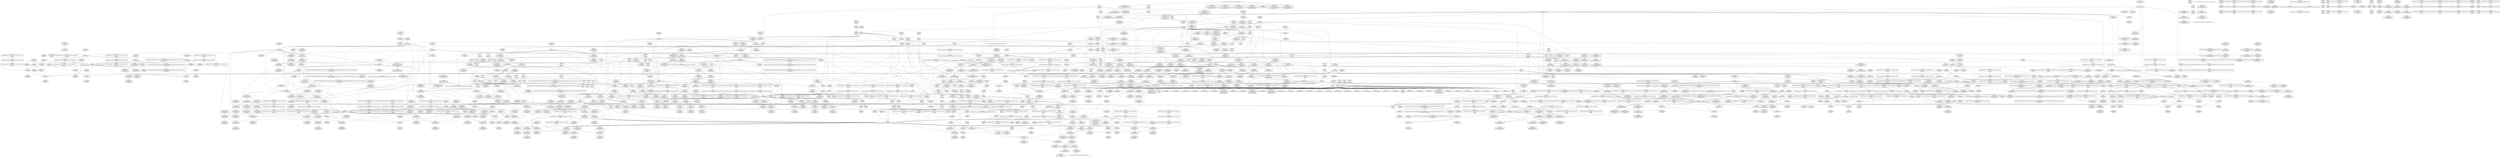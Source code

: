 digraph {
	CE0x5254490 [shape=record,shape=Mrecord,label="{CE0x5254490|i64*_getelementptr_inbounds_(_4_x_i64_,_4_x_i64_*___llvm_gcov_ctr133,_i64_0,_i64_1)|*Constant*|*SummSource*}"]
	CE0x514ebb0 [shape=record,shape=Mrecord,label="{CE0x514ebb0|rcu_read_unlock:tmp2|*SummSink*}"]
	CE0x51ae820 [shape=record,shape=Mrecord,label="{CE0x51ae820|sock_has_perm:tmp2|*LoadInst*|security/selinux/hooks.c,3964|*SummSource*}"]
	CE0x51beef0 [shape=record,shape=Mrecord,label="{CE0x51beef0|sock_has_perm:sid5|security/selinux/hooks.c,3976}"]
	CE0x5225040 [shape=record,shape=Mrecord,label="{CE0x5225040|rcu_lock_acquire:tmp2|*SummSource*}"]
	CE0x51bdff0 [shape=record,shape=Mrecord,label="{CE0x51bdff0|sock_has_perm:net3|security/selinux/hooks.c,3974}"]
	CE0x51b6b00 [shape=record,shape=Mrecord,label="{CE0x51b6b00|__preempt_count_add:tmp7|./arch/x86/include/asm/preempt.h,73|*SummSource*}"]
	CE0x51bf9b0 [shape=record,shape=Mrecord,label="{CE0x51bf9b0|sock_has_perm:tmp16|security/selinux/hooks.c,3976}"]
	CE0x51b1950 [shape=record,shape=Mrecord,label="{CE0x51b1950|i64*_getelementptr_inbounds_(_13_x_i64_,_13_x_i64_*___llvm_gcov_ctr126,_i64_0,_i64_9)|*Constant*}"]
	CE0x51c2040 [shape=record,shape=Mrecord,label="{CE0x51c2040|avc_has_perm:auditdata|Function::avc_has_perm&Arg::auditdata::|*SummSource*}"]
	CE0x51f4810 [shape=record,shape=Mrecord,label="{CE0x51f4810|__preempt_count_sub:do.end|*SummSink*}"]
	CE0x51367f0 [shape=record,shape=Mrecord,label="{CE0x51367f0|32:_%struct.sock*,_:_CRE_4,6_|*MultipleSource*|Function::selinux_socket_getsockopt&Arg::sock::|security/selinux/hooks.c,4248}"]
	CE0x524e380 [shape=record,shape=Mrecord,label="{CE0x524e380|rcu_lock_acquire:tmp5|include/linux/rcupdate.h,418}"]
	CE0x51e61a0 [shape=record,shape=Mrecord,label="{CE0x51e61a0|task_sid:call3|security/selinux/hooks.c,208}"]
	CE0x51b2240 [shape=record,shape=Mrecord,label="{CE0x51b2240|task_sid:tmp20|security/selinux/hooks.c,208|*SummSource*}"]
	CE0x51c4d70 [shape=record,shape=Mrecord,label="{CE0x51c4d70|8:_%struct.sock*,_:_SCME_40,41_}"]
	CE0x51fa340 [shape=record,shape=Mrecord,label="{CE0x51fa340|i64*_getelementptr_inbounds_(_4_x_i64_,_4_x_i64_*___llvm_gcov_ctr129,_i64_0,_i64_0)|*Constant*|*SummSink*}"]
	CE0x5217f40 [shape=record,shape=Mrecord,label="{CE0x5217f40|i64*_getelementptr_inbounds_(_4_x_i64_,_4_x_i64_*___llvm_gcov_ctr130,_i64_0,_i64_2)|*Constant*|*SummSource*}"]
	CE0x5180390 [shape=record,shape=Mrecord,label="{CE0x5180390|i8_2|*Constant*}"]
	CE0x51b5d50 [shape=record,shape=Mrecord,label="{CE0x51b5d50|__rcu_read_unlock:do.end|*SummSink*}"]
	CE0x51da000 [shape=record,shape=Mrecord,label="{CE0x51da000|task_sid:real_cred|security/selinux/hooks.c,208|*SummSource*}"]
	CE0x51f5d50 [shape=record,shape=Mrecord,label="{CE0x51f5d50|__preempt_count_add:tmp3|*SummSource*}"]
	CE0x51c6a10 [shape=record,shape=Mrecord,label="{CE0x51c6a10|task_sid:task|Function::task_sid&Arg::task::|*SummSource*}"]
	CE0x51c0b10 [shape=record,shape=Mrecord,label="{CE0x51c0b10|avc_has_perm:entry}"]
	CE0x51e34a0 [shape=record,shape=Mrecord,label="{CE0x51e34a0|task_sid:tobool|security/selinux/hooks.c,208|*SummSource*}"]
	CE0x514a720 [shape=record,shape=Mrecord,label="{CE0x514a720|_call_void_lock_release(%struct.lockdep_map*_%map,_i32_1,_i64_ptrtoint_(i8*_blockaddress(_rcu_lock_release,_%__here)_to_i64))_#10,_!dbg_!27716|include/linux/rcupdate.h,423|*SummSource*}"]
	CE0x51cf5f0 [shape=record,shape=Mrecord,label="{CE0x51cf5f0|rcu_read_lock:tmp10|include/linux/rcupdate.h,882|*SummSink*}"]
	CE0x5221930 [shape=record,shape=Mrecord,label="{CE0x5221930|rcu_read_unlock:bb|*SummSink*}"]
	CE0x51c4ea0 [shape=record,shape=Mrecord,label="{CE0x51c4ea0|8:_%struct.sock*,_:_SCME_41,42_}"]
	CE0x5284a70 [shape=record,shape=Mrecord,label="{CE0x5284a70|__preempt_count_add:tmp6|./arch/x86/include/asm/preempt.h,73|*SummSink*}"]
	CE0x5229fb0 [shape=record,shape=Mrecord,label="{CE0x5229fb0|rcu_read_unlock:tmp17|include/linux/rcupdate.h,933|*SummSource*}"]
	CE0x5169f90 [shape=record,shape=Mrecord,label="{CE0x5169f90|rcu_read_unlock:if.end}"]
	CE0x516d080 [shape=record,shape=Mrecord,label="{CE0x516d080|i64_5|*Constant*|*SummSink*}"]
	CE0x51e1810 [shape=record,shape=Mrecord,label="{CE0x51e1810|i64*_getelementptr_inbounds_(_11_x_i64_,_11_x_i64_*___llvm_gcov_ctr132,_i64_0,_i64_1)|*Constant*|*SummSource*}"]
	CE0x51b94f0 [shape=record,shape=Mrecord,label="{CE0x51b94f0|__preempt_count_sub:tmp4|./arch/x86/include/asm/preempt.h,77|*SummSink*}"]
	CE0x51efbb0 [shape=record,shape=Mrecord,label="{CE0x51efbb0|rcu_lock_acquire:__here|*SummSink*}"]
	CE0x51fb7e0 [shape=record,shape=Mrecord,label="{CE0x51fb7e0|i64*_getelementptr_inbounds_(_4_x_i64_,_4_x_i64_*___llvm_gcov_ctr129,_i64_0,_i64_3)|*Constant*|*SummSink*}"]
	CE0x51c3120 [shape=record,shape=Mrecord,label="{CE0x51c3120|task_sid:do.body5}"]
	CE0x51deac0 [shape=record,shape=Mrecord,label="{CE0x51deac0|rcu_read_lock:tmp|*SummSource*}"]
	CE0x51c81c0 [shape=record,shape=Mrecord,label="{CE0x51c81c0|sock_has_perm:call|security/selinux/hooks.c,3967}"]
	CE0x5265a80 [shape=record,shape=Mrecord,label="{CE0x5265a80|__rcu_read_lock:tmp4|include/linux/rcupdate.h,239}"]
	CE0x51efc70 [shape=record,shape=Mrecord,label="{CE0x51efc70|rcu_lock_acquire:indirectgoto}"]
	CE0x5139460 [shape=record,shape=Mrecord,label="{CE0x5139460|i32_0|*Constant*|*SummSource*}"]
	CE0x51efd10 [shape=record,shape=Mrecord,label="{CE0x51efd10|rcu_lock_acquire:tmp1}"]
	CE0x521db40 [shape=record,shape=Mrecord,label="{CE0x521db40|__rcu_read_lock:tmp6|include/linux/rcupdate.h,240}"]
	CE0x51eee50 [shape=record,shape=Mrecord,label="{CE0x51eee50|_ret_void,_!dbg_!27717|include/linux/rcupdate.h,245|*SummSource*}"]
	CE0x51c26b0 [shape=record,shape=Mrecord,label="{CE0x51c26b0|sock_has_perm:retval.0}"]
	CE0x51e8220 [shape=record,shape=Mrecord,label="{CE0x51e8220|task_sid:tmp17|security/selinux/hooks.c,208}"]
	CE0x52aff20 [shape=record,shape=Mrecord,label="{CE0x52aff20|i64*_getelementptr_inbounds_(_4_x_i64_,_4_x_i64_*___llvm_gcov_ctr135,_i64_0,_i64_1)|*Constant*}"]
	CE0x5205eb0 [shape=record,shape=Mrecord,label="{CE0x5205eb0|rcu_read_unlock:tmp9|include/linux/rcupdate.h,933}"]
	CE0x521f4b0 [shape=record,shape=Mrecord,label="{CE0x521f4b0|i64*_getelementptr_inbounds_(_4_x_i64_,_4_x_i64_*___llvm_gcov_ctr130,_i64_0,_i64_1)|*Constant*|*SummSink*}"]
	CE0x5205c00 [shape=record,shape=Mrecord,label="{CE0x5205c00|GLOBAL:__llvm_gcov_ctr127|Global_var:__llvm_gcov_ctr127|*SummSink*}"]
	CE0x51c1c20 [shape=record,shape=Mrecord,label="{CE0x51c1c20|avc_has_perm:requested|Function::avc_has_perm&Arg::requested::|*SummSource*}"]
	CE0x5264670 [shape=record,shape=Mrecord,label="{CE0x5264670|__preempt_count_add:tmp2}"]
	CE0x51d0600 [shape=record,shape=Mrecord,label="{CE0x51d0600|rcu_read_lock:call3|include/linux/rcupdate.h,882|*SummSink*}"]
	CE0x5264110 [shape=record,shape=Mrecord,label="{CE0x5264110|__rcu_read_unlock:tmp2|*SummSink*}"]
	CE0x51cc890 [shape=record,shape=Mrecord,label="{CE0x51cc890|sock_has_perm:tmp4|security/selinux/hooks.c,3966|*SummSource*}"]
	CE0x51ebfb0 [shape=record,shape=Mrecord,label="{CE0x51ebfb0|rcu_read_unlock:tmp22|include/linux/rcupdate.h,935}"]
	CE0x5206dd0 [shape=record,shape=Mrecord,label="{CE0x5206dd0|GLOBAL:__preempt_count_sub|*Constant*}"]
	CE0x51d57e0 [shape=record,shape=Mrecord,label="{CE0x51d57e0|i64*_getelementptr_inbounds_(_11_x_i64_,_11_x_i64_*___llvm_gcov_ctr127,_i64_0,_i64_1)|*Constant*|*SummSource*}"]
	CE0x51fe9c0 [shape=record,shape=Mrecord,label="{CE0x51fe9c0|GLOBAL:rcu_read_unlock|*Constant*|*SummSink*}"]
	CE0x51416d0 [shape=record,shape=Mrecord,label="{CE0x51416d0|avc_has_perm:tsid|Function::avc_has_perm&Arg::tsid::|*SummSink*}"]
	CE0x51afa20 [shape=record,shape=Mrecord,label="{CE0x51afa20|i64*_getelementptr_inbounds_(_13_x_i64_,_13_x_i64_*___llvm_gcov_ctr126,_i64_0,_i64_10)|*Constant*|*SummSink*}"]
	CE0x6f06900 [shape=record,shape=Mrecord,label="{CE0x6f06900|selinux_socket_getsockopt:call1|security/selinux/hooks.c,4248|*SummSink*}"]
	CE0x517f500 [shape=record,shape=Mrecord,label="{CE0x517f500|sock_has_perm:tmp14|security/selinux/hooks.c,3972}"]
	CE0x5264f50 [shape=record,shape=Mrecord,label="{CE0x5264f50|_call_void_mcount()_#3}"]
	CE0x5211330 [shape=record,shape=Mrecord,label="{CE0x5211330|rcu_read_lock:tmp16|include/linux/rcupdate.h,882}"]
	CE0x5253650 [shape=record,shape=Mrecord,label="{CE0x5253650|_call_void_mcount()_#3}"]
	CE0x515d6d0 [shape=record,shape=Mrecord,label="{CE0x515d6d0|i32_59|*Constant*|*SummSource*}"]
	CE0x517f630 [shape=record,shape=Mrecord,label="{CE0x517f630|sock_has_perm:tmp14|security/selinux/hooks.c,3972|*SummSource*}"]
	CE0x51f0840 [shape=record,shape=Mrecord,label="{CE0x51f0840|GLOBAL:lock_acquire|*Constant*}"]
	CE0x516a630 [shape=record,shape=Mrecord,label="{CE0x516a630|sock_has_perm:tmp9|security/selinux/hooks.c,3969}"]
	CE0x51ca720 [shape=record,shape=Mrecord,label="{CE0x51ca720|GLOBAL:__llvm_gcov_ctr327|Global_var:__llvm_gcov_ctr327}"]
	CE0x5139e40 [shape=record,shape=Mrecord,label="{CE0x5139e40|GLOBAL:get_current|*Constant*|*SummSink*}"]
	CE0x51d53d0 [shape=record,shape=Mrecord,label="{CE0x51d53d0|task_sid:tmp|*SummSink*}"]
	CE0x51db7a0 [shape=record,shape=Mrecord,label="{CE0x51db7a0|i64*_getelementptr_inbounds_(_13_x_i64_,_13_x_i64_*___llvm_gcov_ctr126,_i64_0,_i64_0)|*Constant*|*SummSink*}"]
	CE0x514da00 [shape=record,shape=Mrecord,label="{CE0x514da00|_call_void_mcount()_#3}"]
	CE0x521e490 [shape=record,shape=Mrecord,label="{CE0x521e490|__rcu_read_lock:tmp7|include/linux/rcupdate.h,240|*SummSource*}"]
	CE0x51cf760 [shape=record,shape=Mrecord,label="{CE0x51cf760|rcu_read_lock:tmp11|include/linux/rcupdate.h,882}"]
	CE0x51c5ce0 [shape=record,shape=Mrecord,label="{CE0x51c5ce0|8:_%struct.sock*,_:_SCME_53,54_}"]
	CE0x5219830 [shape=record,shape=Mrecord,label="{CE0x5219830|rcu_read_unlock:call3|include/linux/rcupdate.h,933|*SummSource*}"]
	CE0x5134090 [shape=record,shape=Mrecord,label="{CE0x5134090|_ret_%struct.task_struct*_%tmp4,_!dbg_!27714|./arch/x86/include/asm/current.h,14}"]
	CE0x521c900 [shape=record,shape=Mrecord,label="{CE0x521c900|i64*_getelementptr_inbounds_(_4_x_i64_,_4_x_i64_*___llvm_gcov_ctr130,_i64_0,_i64_2)|*Constant*}"]
	CE0x51ccf20 [shape=record,shape=Mrecord,label="{CE0x51ccf20|i8_0|*Constant*}"]
	CE0x51e7b30 [shape=record,shape=Mrecord,label="{CE0x51e7b30|task_sid:tmp15|security/selinux/hooks.c,208}"]
	CE0x514b480 [shape=record,shape=Mrecord,label="{CE0x514b480|GLOBAL:sock_has_perm|*Constant*|*SummSink*}"]
	CE0x51787b0 [shape=record,shape=Mrecord,label="{CE0x51787b0|sock_has_perm:sk|Function::sock_has_perm&Arg::sk::|*SummSource*}"]
	CE0x51e6a60 [shape=record,shape=Mrecord,label="{CE0x51e6a60|task_sid:call3|security/selinux/hooks.c,208|*SummSource*}"]
	"CONST[source:0(mediator),value:2(dynamic)][purpose:{object}][SnkIdx:1]"
	CE0x52042d0 [shape=record,shape=Mrecord,label="{CE0x52042d0|rcu_read_lock:tmp8|include/linux/rcupdate.h,882}"]
	CE0x516c2e0 [shape=record,shape=Mrecord,label="{CE0x516c2e0|COLLAPSED:_GCMRE___llvm_gcov_ctr128_internal_global_4_x_i64_zeroinitializer:_elem_0:default:}"]
	CE0x51af5d0 [shape=record,shape=Mrecord,label="{CE0x51af5d0|i64*_getelementptr_inbounds_(_13_x_i64_,_13_x_i64_*___llvm_gcov_ctr126,_i64_0,_i64_10)|*Constant*}"]
	CE0x51ec9f0 [shape=record,shape=Mrecord,label="{CE0x51ec9f0|_call_void_rcu_lock_release(%struct.lockdep_map*_rcu_lock_map)_#10,_!dbg_!27733|include/linux/rcupdate.h,935|*SummSource*}"]
	CE0x517fcb0 [shape=record,shape=Mrecord,label="{CE0x517fcb0|sock_has_perm:type|security/selinux/hooks.c,3972|*SummSink*}"]
	CE0x52676b0 [shape=record,shape=Mrecord,label="{CE0x52676b0|rcu_lock_release:tmp2|*SummSource*}"]
	CE0x51ee4e0 [shape=record,shape=Mrecord,label="{CE0x51ee4e0|GLOBAL:__rcu_read_unlock|*Constant*|*SummSink*}"]
	CE0x5264750 [shape=record,shape=Mrecord,label="{CE0x5264750|__preempt_count_add:tmp2|*SummSink*}"]
	CE0x5202770 [shape=record,shape=Mrecord,label="{CE0x5202770|rcu_lock_acquire:tmp3|*SummSource*}"]
	CE0x5140a60 [shape=record,shape=Mrecord,label="{CE0x5140a60|_call_void_mcount()_#3|*SummSource*}"]
	CE0x513b2e0 [shape=record,shape=Mrecord,label="{CE0x513b2e0|i64*_getelementptr_inbounds_(_2_x_i64_,_2_x_i64_*___llvm_gcov_ctr365,_i64_0,_i64_0)|*Constant*}"]
	CE0x51e4bb0 [shape=record,shape=Mrecord,label="{CE0x51e4bb0|i64*_getelementptr_inbounds_(_2_x_i64_,_2_x_i64_*___llvm_gcov_ctr131,_i64_0,_i64_0)|*Constant*|*SummSink*}"]
	CE0x51ee860 [shape=record,shape=Mrecord,label="{CE0x51ee860|__rcu_read_unlock:entry|*SummSource*}"]
	CE0x51af4d0 [shape=record,shape=Mrecord,label="{CE0x51af4d0|i8*_getelementptr_inbounds_(_41_x_i8_,_41_x_i8_*_.str44,_i32_0,_i32_0)|*Constant*|*SummSink*}"]
	CE0x51eb5b0 [shape=record,shape=Mrecord,label="{CE0x51eb5b0|task_sid:tmp18|security/selinux/hooks.c,208|*SummSource*}"]
	CE0x5160f80 [shape=record,shape=Mrecord,label="{CE0x5160f80|sock_has_perm:tmp3|security/selinux/hooks.c,3964}"]
	CE0x5138ef0 [shape=record,shape=Mrecord,label="{CE0x5138ef0|selinux_socket_getsockopt:call|security/selinux/hooks.c,4248|*SummSource*}"]
	CE0x51f8460 [shape=record,shape=Mrecord,label="{CE0x51f8460|i64*_getelementptr_inbounds_(_4_x_i64_,_4_x_i64_*___llvm_gcov_ctr128,_i64_0,_i64_1)|*Constant*|*SummSink*}"]
	CE0x5266ca0 [shape=record,shape=Mrecord,label="{CE0x5266ca0|__rcu_read_lock:tmp3|*SummSource*}"]
	CE0x52070f0 [shape=record,shape=Mrecord,label="{CE0x52070f0|__rcu_read_lock:tmp1|*SummSource*}"]
	CE0x51ebdc0 [shape=record,shape=Mrecord,label="{CE0x51ebdc0|rcu_read_unlock:tmp21|include/linux/rcupdate.h,935|*SummSink*}"]
	CE0x51e0190 [shape=record,shape=Mrecord,label="{CE0x51e0190|rcu_read_lock:do.end|*SummSource*}"]
	CE0x5256b90 [shape=record,shape=Mrecord,label="{CE0x5256b90|i64*_getelementptr_inbounds_(_4_x_i64_,_4_x_i64_*___llvm_gcov_ctr129,_i64_0,_i64_2)|*Constant*|*SummSink*}"]
	CE0x5284520 [shape=record,shape=Mrecord,label="{CE0x5284520|_call_void_mcount()_#3}"]
	CE0x521ae90 [shape=record,shape=Mrecord,label="{CE0x521ae90|GLOBAL:__llvm_gcov_ctr132|Global_var:__llvm_gcov_ctr132}"]
	CE0x51c8f90 [shape=record,shape=Mrecord,label="{CE0x51c8f90|sock_has_perm:tmp6|security/selinux/hooks.c,3969}"]
	CE0x51e8650 [shape=record,shape=Mrecord,label="{CE0x51e8650|task_sid:tmp16|security/selinux/hooks.c,208|*SummSink*}"]
	CE0x51c3470 [shape=record,shape=Mrecord,label="{CE0x51c3470|GLOBAL:rcu_lock_acquire|*Constant*}"]
	CE0x51dad50 [shape=record,shape=Mrecord,label="{CE0x51dad50|i64_0|*Constant*}"]
	CE0x52a6e70 [shape=record,shape=Mrecord,label="{CE0x52a6e70|__preempt_count_add:tmp}"]
	CE0x526c990 [shape=record,shape=Mrecord,label="{CE0x526c990|i64*_getelementptr_inbounds_(_4_x_i64_,_4_x_i64_*___llvm_gcov_ctr135,_i64_0,_i64_3)|*Constant*|*SummSink*}"]
	CE0x51d5520 [shape=record,shape=Mrecord,label="{CE0x51d5520|task_sid:tmp1|*SummSource*}"]
	CE0x526c780 [shape=record,shape=Mrecord,label="{CE0x526c780|__preempt_count_add:tmp|*SummSource*}"]
	CE0x51f49d0 [shape=record,shape=Mrecord,label="{CE0x51f49d0|__preempt_count_sub:do.body}"]
	CE0x51f06d0 [shape=record,shape=Mrecord,label="{CE0x51f06d0|i32_0|*Constant*}"]
	CE0x51e0a50 [shape=record,shape=Mrecord,label="{CE0x51e0a50|task_sid:call|security/selinux/hooks.c,208|*SummSink*}"]
	CE0x5201b80 [shape=record,shape=Mrecord,label="{CE0x5201b80|cred_sid:tmp6|security/selinux/hooks.c,197|*SummSource*}"]
	CE0x51ed550 [shape=record,shape=Mrecord,label="{CE0x51ed550|rcu_lock_release:entry|*SummSink*}"]
	CE0x526cd70 [shape=record,shape=Mrecord,label="{CE0x526cd70|__preempt_count_sub:entry|*SummSource*}"]
	CE0x51dd300 [shape=record,shape=Mrecord,label="{CE0x51dd300|rcu_read_lock:land.lhs.true|*SummSink*}"]
	CE0x515d600 [shape=record,shape=Mrecord,label="{CE0x515d600|sock_has_perm:tmp1|*SummSource*}"]
	CE0x515bf50 [shape=record,shape=Mrecord,label="{CE0x515bf50|i32_22|*Constant*|*SummSource*}"]
	CE0x51d6ad0 [shape=record,shape=Mrecord,label="{CE0x51d6ad0|task_sid:tmp11|security/selinux/hooks.c,208|*SummSource*}"]
	CE0x51d6080 [shape=record,shape=Mrecord,label="{CE0x51d6080|i64*_getelementptr_inbounds_(_11_x_i64_,_11_x_i64_*___llvm_gcov_ctr127,_i64_0,_i64_1)|*Constant*}"]
	CE0x5200d80 [shape=record,shape=Mrecord,label="{CE0x5200d80|rcu_read_lock:tobool|include/linux/rcupdate.h,882}"]
	CE0x51e4690 [shape=record,shape=Mrecord,label="{CE0x51e4690|i64_3|*Constant*|*SummSource*}"]
	CE0x5140ad0 [shape=record,shape=Mrecord,label="{CE0x5140ad0|_call_void_mcount()_#3|*SummSink*}"]
	CE0x51c3390 [shape=record,shape=Mrecord,label="{CE0x51c3390|rcu_lock_acquire:entry}"]
	CE0x5165f80 [shape=record,shape=Mrecord,label="{CE0x5165f80|_ret_void,_!dbg_!27717|include/linux/rcupdate.h,240|*SummSink*}"]
	CE0x52017c0 [shape=record,shape=Mrecord,label="{CE0x52017c0|rcu_read_lock:land.lhs.true2}"]
	CE0x51e9d60 [shape=record,shape=Mrecord,label="{CE0x51e9d60|i8*_getelementptr_inbounds_(_25_x_i8_,_25_x_i8_*_.str3,_i32_0,_i32_0)|*Constant*}"]
	CE0x51cd310 [shape=record,shape=Mrecord,label="{CE0x51cd310|GLOBAL:task_sid|*Constant*}"]
	CE0x514bbd0 [shape=record,shape=Mrecord,label="{CE0x514bbd0|rcu_read_lock:tmp2|*SummSource*}"]
	CE0x51c62d0 [shape=record,shape=Mrecord,label="{CE0x51c62d0|i64_56|*Constant*|*SummSink*}"]
	CE0x51dcc20 [shape=record,shape=Mrecord,label="{CE0x51dcc20|task_sid:tmp8|security/selinux/hooks.c,208|*SummSource*}"]
	CE0x521d610 [shape=record,shape=Mrecord,label="{CE0x521d610|GLOBAL:lock_acquire|*Constant*|*SummSink*}"]
	CE0x52165c0 [shape=record,shape=Mrecord,label="{CE0x52165c0|rcu_read_lock:tmp21|include/linux/rcupdate.h,884|*SummSource*}"]
	CE0x51c3a40 [shape=record,shape=Mrecord,label="{CE0x51c3a40|8:_%struct.sock*,_:_SCME_24,25_}"]
	CE0x521e870 [shape=record,shape=Mrecord,label="{CE0x521e870|rcu_read_unlock:tmp1}"]
	CE0x51c04d0 [shape=record,shape=Mrecord,label="{CE0x51c04d0|sock_has_perm:call6|security/selinux/hooks.c,3976|*SummSink*}"]
	CE0x51f03e0 [shape=record,shape=Mrecord,label="{CE0x51f03e0|COLLAPSED:_GCMRE___llvm_gcov_ctr133_internal_global_4_x_i64_zeroinitializer:_elem_0:default:}"]
	CE0x513c0a0 [shape=record,shape=Mrecord,label="{CE0x513c0a0|sock_has_perm:tmp9|security/selinux/hooks.c,3969|*SummSource*}"]
	CE0x516e800 [shape=record,shape=Mrecord,label="{CE0x516e800|GLOBAL:current_task|Global_var:current_task}"]
	CE0x513ef00 [shape=record,shape=Mrecord,label="{CE0x513ef00|sock_has_perm:bb|*SummSource*}"]
	CE0x5203c50 [shape=record,shape=Mrecord,label="{CE0x5203c50|rcu_lock_acquire:bb|*SummSource*}"]
	CE0x51bd680 [shape=record,shape=Mrecord,label="{CE0x51bd680|sock_has_perm:net1|security/selinux/hooks.c,3973|*SummSource*}"]
	CE0x521d9a0 [shape=record,shape=Mrecord,label="{CE0x521d9a0|i64*_getelementptr_inbounds_(_11_x_i64_,_11_x_i64_*___llvm_gcov_ctr132,_i64_0,_i64_0)|*Constant*|*SummSink*}"]
	CE0x51dfaf0 [shape=record,shape=Mrecord,label="{CE0x51dfaf0|i64*_getelementptr_inbounds_(_2_x_i64_,_2_x_i64_*___llvm_gcov_ctr131,_i64_0,_i64_1)|*Constant*}"]
	CE0x521e100 [shape=record,shape=Mrecord,label="{CE0x521e100|rcu_read_unlock:tobool|include/linux/rcupdate.h,933|*SummSink*}"]
	CE0x5257790 [shape=record,shape=Mrecord,label="{CE0x5257790|__preempt_count_add:tmp7|./arch/x86/include/asm/preempt.h,73}"]
	CE0x52002c0 [shape=record,shape=Mrecord,label="{CE0x52002c0|rcu_read_lock:tobool1|include/linux/rcupdate.h,882}"]
	CE0x51584d0 [shape=record,shape=Mrecord,label="{CE0x51584d0|task_sid:land.lhs.true2|*SummSource*}"]
	CE0x5224520 [shape=record,shape=Mrecord,label="{CE0x5224520|rcu_read_unlock:land.lhs.true2|*SummSink*}"]
	CE0x521be50 [shape=record,shape=Mrecord,label="{CE0x521be50|rcu_read_unlock:tmp10|include/linux/rcupdate.h,933|*SummSink*}"]
	CE0x51b0700 [shape=record,shape=Mrecord,label="{CE0x51b0700|task_sid:tmp25|security/selinux/hooks.c,208}"]
	CE0x51e3150 [shape=record,shape=Mrecord,label="{CE0x51e3150|_ret_void,_!dbg_!27717|include/linux/rcupdate.h,419|*SummSink*}"]
	CE0x5215b20 [shape=record,shape=Mrecord,label="{CE0x5215b20|rcu_read_lock:tmp20|include/linux/rcupdate.h,882}"]
	CE0x51c6390 [shape=record,shape=Mrecord,label="{CE0x51c6390|GLOBAL:task_sid|*Constant*|*SummSource*}"]
	CE0x516c350 [shape=record,shape=Mrecord,label="{CE0x516c350|__rcu_read_lock:tmp|*SummSource*}"]
	CE0x5168580 [shape=record,shape=Mrecord,label="{CE0x5168580|sock_has_perm:tmp|*SummSource*}"]
	CE0x517ef70 [shape=record,shape=Mrecord,label="{CE0x517ef70|sock_has_perm:tmp13|security/selinux/hooks.c,3972}"]
	CE0x51db0f0 [shape=record,shape=Mrecord,label="{CE0x51db0f0|task_sid:tmp4|*LoadInst*|security/selinux/hooks.c,208}"]
	CE0x521f2b0 [shape=record,shape=Mrecord,label="{CE0x521f2b0|GLOBAL:__llvm_gcov_ctr132|Global_var:__llvm_gcov_ctr132|*SummSink*}"]
	CE0x5284e60 [shape=record,shape=Mrecord,label="{CE0x5284e60|__preempt_count_sub:tmp6|./arch/x86/include/asm/preempt.h,78|*SummSource*}"]
	CE0x521a770 [shape=record,shape=Mrecord,label="{CE0x521a770|i64*_getelementptr_inbounds_(_11_x_i64_,_11_x_i64_*___llvm_gcov_ctr132,_i64_0,_i64_1)|*Constant*}"]
	CE0x51e86e0 [shape=record,shape=Mrecord,label="{CE0x51e86e0|i64*_getelementptr_inbounds_(_13_x_i64_,_13_x_i64_*___llvm_gcov_ctr126,_i64_0,_i64_8)|*Constant*}"]
	CE0x51bb110 [shape=record,shape=Mrecord,label="{CE0x51bb110|i64*_getelementptr_inbounds_(_6_x_i64_,_6_x_i64_*___llvm_gcov_ctr327,_i64_0,_i64_3)|*Constant*|*SummSink*}"]
	CE0x51ff5c0 [shape=record,shape=Mrecord,label="{CE0x51ff5c0|rcu_read_lock:if.end|*SummSource*}"]
	CE0x5221db0 [shape=record,shape=Mrecord,label="{CE0x5221db0|GLOBAL:__preempt_count_add|*Constant*|*SummSource*}"]
	CE0x51be630 [shape=record,shape=Mrecord,label="{CE0x51be630|sock_has_perm:tmp15|security/selinux/hooks.c,3974|*SummSink*}"]
	CE0x5221bb0 [shape=record,shape=Mrecord,label="{CE0x5221bb0|rcu_read_unlock:if.then|*SummSource*}"]
	CE0x51b0690 [shape=record,shape=Mrecord,label="{CE0x51b0690|i64*_getelementptr_inbounds_(_13_x_i64_,_13_x_i64_*___llvm_gcov_ctr126,_i64_0,_i64_11)|*Constant*}"]
	CE0x522c890 [shape=record,shape=Mrecord,label="{CE0x522c890|i64*_getelementptr_inbounds_(_11_x_i64_,_11_x_i64_*___llvm_gcov_ctr132,_i64_0,_i64_9)|*Constant*|*SummSource*}"]
	CE0x513cc90 [shape=record,shape=Mrecord,label="{CE0x513cc90|task_sid:tmp6|security/selinux/hooks.c,208|*SummSource*}"]
	CE0x51fc9f0 [shape=record,shape=Mrecord,label="{CE0x51fc9f0|task_sid:tmp27|security/selinux/hooks.c,208|*SummSink*}"]
	CE0x51bc450 [shape=record,shape=Mrecord,label="{CE0x51bc450|i8_2|*Constant*|*SummSink*}"]
	CE0x51d8b60 [shape=record,shape=Mrecord,label="{CE0x51d8b60|__rcu_read_lock:entry|*SummSink*}"]
	CE0x52203b0 [shape=record,shape=Mrecord,label="{CE0x52203b0|rcu_read_unlock:tmp6|include/linux/rcupdate.h,933}"]
	CE0x51d8190 [shape=record,shape=Mrecord,label="{CE0x51d8190|GLOBAL:task_sid.__warned|Global_var:task_sid.__warned|*SummSource*}"]
	CE0x5218550 [shape=record,shape=Mrecord,label="{CE0x5218550|rcu_read_unlock:tmp15|include/linux/rcupdate.h,933|*SummSink*}"]
	CE0x515c280 [shape=record,shape=Mrecord,label="{CE0x515c280|cred_sid:security|security/selinux/hooks.c,196|*SummSource*}"]
	CE0x51c0120 [shape=record,shape=Mrecord,label="{CE0x51c0120|sock_has_perm:sclass|security/selinux/hooks.c,3976}"]
	CE0x52202a0 [shape=record,shape=Mrecord,label="{CE0x52202a0|rcu_read_unlock:tmp5|include/linux/rcupdate.h,933|*SummSink*}"]
	CE0x526c1d0 [shape=record,shape=Mrecord,label="{CE0x526c1d0|i64*_getelementptr_inbounds_(_4_x_i64_,_4_x_i64_*___llvm_gcov_ctr129,_i64_0,_i64_1)|*Constant*|*SummSource*}"]
	CE0x5132510 [shape=record,shape=Mrecord,label="{CE0x5132510|i32_2|*Constant*|*SummSource*}"]
	CE0x6d2cdb0 [shape=record,shape=Mrecord,label="{CE0x6d2cdb0|sock_has_perm:entry}"]
	CE0x514d880 [shape=record,shape=Mrecord,label="{CE0x514d880|rcu_read_unlock:tmp3|*SummSource*}"]
	CE0x5202150 [shape=record,shape=Mrecord,label="{CE0x5202150|_call_void_mcount()_#3|*SummSink*}"]
	CE0x5253300 [shape=record,shape=Mrecord,label="{CE0x5253300|GLOBAL:__preempt_count|Global_var:__preempt_count|*SummSource*}"]
	CE0x521ad70 [shape=record,shape=Mrecord,label="{CE0x521ad70|rcu_read_unlock:tmp5|include/linux/rcupdate.h,933}"]
	CE0x51cc700 [shape=record,shape=Mrecord,label="{CE0x51cc700|sock_has_perm:tmp4|security/selinux/hooks.c,3966}"]
	CE0x514b560 [shape=record,shape=Mrecord,label="{CE0x514b560|sock_has_perm:entry|*SummSink*}"]
	CE0x51bffb0 [shape=record,shape=Mrecord,label="{CE0x51bffb0|i32_4|*Constant*|*SummSink*}"]
	CE0x526f3c0 [shape=record,shape=Mrecord,label="{CE0x526f3c0|void_(i32*,_i32,_i32*)*_asm_addl_$1,_%gs:$0_,_*m,ri,*m,_dirflag_,_fpsr_,_flags_}"]
	CE0x51f4c60 [shape=record,shape=Mrecord,label="{CE0x51f4c60|i64*_getelementptr_inbounds_(_4_x_i64_,_4_x_i64_*___llvm_gcov_ctr135,_i64_0,_i64_1)|*Constant*|*SummSink*}"]
	CE0x51c9950 [shape=record,shape=Mrecord,label="{CE0x51c9950|sock_has_perm:cmp|security/selinux/hooks.c,3969|*SummSource*}"]
	CE0x51bfe30 [shape=record,shape=Mrecord,label="{CE0x51bfe30|i32_4|*Constant*|*SummSource*}"]
	CE0x5138f90 [shape=record,shape=Mrecord,label="{CE0x5138f90|sock_has_perm:task|Function::sock_has_perm&Arg::task::|*SummSource*}"]
	CE0x51bce20 [shape=record,shape=Mrecord,label="{CE0x51bce20|sock_has_perm:u|security/selinux/hooks.c,3973|*SummSource*}"]
	CE0x51d83e0 [shape=record,shape=Mrecord,label="{CE0x51d83e0|i32_22|*Constant*}"]
	CE0x51bc9c0 [shape=record,shape=Mrecord,label="{CE0x51bc9c0|sock_has_perm:tmp17|security/selinux/hooks.c,3976}"]
	CE0x522b310 [shape=record,shape=Mrecord,label="{CE0x522b310|_call_void_lockdep_rcu_suspicious(i8*_getelementptr_inbounds_(_25_x_i8_,_25_x_i8_*_.str45,_i32_0,_i32_0),_i32_934,_i8*_getelementptr_inbounds_(_44_x_i8_,_44_x_i8_*_.str47,_i32_0,_i32_0))_#10,_!dbg_!27726|include/linux/rcupdate.h,933|*SummSource*}"]
	CE0x522be60 [shape=record,shape=Mrecord,label="{CE0x522be60|i32_934|*Constant*|*SummSink*}"]
	CE0x51c9390 [shape=record,shape=Mrecord,label="{CE0x51c9390|sock_has_perm:tmp6|security/selinux/hooks.c,3969|*SummSink*}"]
	CE0x5212c10 [shape=record,shape=Mrecord,label="{CE0x5212c10|i32_883|*Constant*|*SummSource*}"]
	CE0x51d7d00 [shape=record,shape=Mrecord,label="{CE0x51d7d00|task_sid:tmp9|security/selinux/hooks.c,208}"]
	CE0x513fa20 [shape=record,shape=Mrecord,label="{CE0x513fa20|get_current:tmp}"]
	CE0x5157c10 [shape=record,shape=Mrecord,label="{CE0x5157c10|i32_1|*Constant*}"]
	CE0x5146d60 [shape=record,shape=Mrecord,label="{CE0x5146d60|selinux_socket_getsockopt:sk|security/selinux/hooks.c,4248}"]
	CE0x51c38c0 [shape=record,shape=Mrecord,label="{CE0x51c38c0|8:_%struct.sock*,_:_SCME_20,22_|*MultipleSource*|security/selinux/hooks.c, 3966|security/selinux/hooks.c,3966|security/selinux/hooks.c,3966}"]
	CE0x5202e10 [shape=record,shape=Mrecord,label="{CE0x5202e10|rcu_read_unlock:tmp14|include/linux/rcupdate.h,933|*SummSink*}"]
	CE0x51f6e40 [shape=record,shape=Mrecord,label="{CE0x51f6e40|i64_ptrtoint_(i8*_blockaddress(_rcu_lock_acquire,_%__here)_to_i64)|*Constant*|*SummSink*}"]
	CE0x5253a30 [shape=record,shape=Mrecord,label="{CE0x5253a30|__preempt_count_sub:sub|./arch/x86/include/asm/preempt.h,77|*SummSource*}"]
	CE0x521d6a0 [shape=record,shape=Mrecord,label="{CE0x521d6a0|i64_ptrtoint_(i8*_blockaddress(_rcu_lock_acquire,_%__here)_to_i64)|*Constant*}"]
	CE0x51bd290 [shape=record,shape=Mrecord,label="{CE0x51bd290|sock_has_perm:sclass|security/selinux/hooks.c,3976|*SummSink*}"]
	CE0x5259850 [shape=record,shape=Mrecord,label="{CE0x5259850|__preempt_count_add:bb|*SummSource*}"]
	CE0x51f2ff0 [shape=record,shape=Mrecord,label="{CE0x51f2ff0|__preempt_count_sub:tmp7|./arch/x86/include/asm/preempt.h,78|*SummSink*}"]
	CE0x5165700 [shape=record,shape=Mrecord,label="{CE0x5165700|i64*_getelementptr_inbounds_(_11_x_i64_,_11_x_i64_*___llvm_gcov_ctr127,_i64_0,_i64_0)|*Constant*|*SummSource*}"]
	CE0x51c5100 [shape=record,shape=Mrecord,label="{CE0x51c5100|8:_%struct.sock*,_:_SCME_43,44_}"]
	CE0x5214160 [shape=record,shape=Mrecord,label="{CE0x5214160|rcu_read_lock:tmp17|include/linux/rcupdate.h,882}"]
	CE0x52a6b80 [shape=record,shape=Mrecord,label="{CE0x52a6b80|__preempt_count_sub:tmp1|*SummSource*}"]
	CE0x5141bc0 [shape=record,shape=Mrecord,label="{CE0x5141bc0|_ret_i32_%call1,_!dbg_!27717|security/selinux/hooks.c,4248|*SummSource*}"]
	CE0x51bc590 [shape=record,shape=Mrecord,label="{CE0x51bc590|sock_has_perm:u|security/selinux/hooks.c,3973}"]
	CE0x52236f0 [shape=record,shape=Mrecord,label="{CE0x52236f0|rcu_read_unlock:tmp11|include/linux/rcupdate.h,933|*SummSink*}"]
	CE0x51e6540 [shape=record,shape=Mrecord,label="{CE0x51e6540|task_sid:tmp13|security/selinux/hooks.c,208|*SummSink*}"]
	CE0x517fb10 [shape=record,shape=Mrecord,label="{CE0x517fb10|sock_has_perm:type|security/selinux/hooks.c,3972}"]
	CE0x51b3ca0 [shape=record,shape=Mrecord,label="{CE0x51b3ca0|__preempt_count_sub:tmp5|./arch/x86/include/asm/preempt.h,77|*SummSource*}"]
	CE0x52174f0 [shape=record,shape=Mrecord,label="{CE0x52174f0|cred_sid:bb}"]
	CE0x51dc290 [shape=record,shape=Mrecord,label="{CE0x51dc290|task_sid:tmp4|*LoadInst*|security/selinux/hooks.c,208|*SummSink*}"]
	CE0x52114e0 [shape=record,shape=Mrecord,label="{CE0x52114e0|rcu_read_lock:tmp16|include/linux/rcupdate.h,882|*SummSource*}"]
	CE0x51b6fc0 [shape=record,shape=Mrecord,label="{CE0x51b6fc0|__preempt_count_sub:do.end}"]
	CE0x5139970 [shape=record,shape=Mrecord,label="{CE0x5139970|selinux_socket_getsockopt:tmp|*SummSource*}"]
	CE0x51e7a30 [shape=record,shape=Mrecord,label="{CE0x51e7a30|task_sid:tmp14|security/selinux/hooks.c,208}"]
	CE0x51fcf80 [shape=record,shape=Mrecord,label="{CE0x51fcf80|task_sid:call7|security/selinux/hooks.c,208|*SummSink*}"]
	CE0x5198e40 [shape=record,shape=Mrecord,label="{CE0x5198e40|rcu_read_lock:tmp13|include/linux/rcupdate.h,882|*SummSource*}"]
	CE0x525d890 [shape=record,shape=Mrecord,label="{CE0x525d890|__preempt_count_sub:bb}"]
	CE0x51d8af0 [shape=record,shape=Mrecord,label="{CE0x51d8af0|__rcu_read_lock:entry|*SummSource*}"]
	CE0x51eb540 [shape=record,shape=Mrecord,label="{CE0x51eb540|task_sid:tmp19|security/selinux/hooks.c,208}"]
	CE0x51e3c80 [shape=record,shape=Mrecord,label="{CE0x51e3c80|task_sid:do.end6}"]
	CE0x52034b0 [shape=record,shape=Mrecord,label="{CE0x52034b0|GLOBAL:rcu_read_lock.__warned|Global_var:rcu_read_lock.__warned}"]
	CE0x522b950 [shape=record,shape=Mrecord,label="{CE0x522b950|i32_934|*Constant*}"]
	CE0x521d340 [shape=record,shape=Mrecord,label="{CE0x521d340|GLOBAL:lock_acquire|*Constant*|*SummSource*}"]
	CE0x51e1330 [shape=record,shape=Mrecord,label="{CE0x51e1330|_call_void_mcount()_#3|*SummSource*}"]
	CE0x5197c60 [shape=record,shape=Mrecord,label="{CE0x5197c60|sock_has_perm:tmp19|security/selinux/hooks.c,3977|*SummSink*}"]
	CE0x51e70e0 [shape=record,shape=Mrecord,label="{CE0x51e70e0|task_sid:tobool4|security/selinux/hooks.c,208|*SummSink*}"]
	CE0x514eb40 [shape=record,shape=Mrecord,label="{CE0x514eb40|rcu_read_unlock:tmp2|*SummSource*}"]
	CE0x5229f40 [shape=record,shape=Mrecord,label="{CE0x5229f40|rcu_read_unlock:tmp17|include/linux/rcupdate.h,933}"]
	CE0x522d640 [shape=record,shape=Mrecord,label="{CE0x522d640|rcu_read_unlock:tmp20|include/linux/rcupdate.h,933|*SummSink*}"]
	CE0x51fa930 [shape=record,shape=Mrecord,label="{CE0x51fa930|rcu_lock_release:tmp6|*SummSource*}"]
	CE0x51fb950 [shape=record,shape=Mrecord,label="{CE0x51fb950|_call_void_mcount()_#3}"]
	CE0x51dd230 [shape=record,shape=Mrecord,label="{CE0x51dd230|rcu_read_lock:land.lhs.true|*SummSource*}"]
	CE0x52a6790 [shape=record,shape=Mrecord,label="{CE0x52a6790|__preempt_count_sub:tmp1|*SummSink*}"]
	CE0x51fd780 [shape=record,shape=Mrecord,label="{CE0x51fd780|cred_sid:entry|*SummSink*}"]
	CE0x51eabd0 [shape=record,shape=Mrecord,label="{CE0x51eabd0|GLOBAL:lockdep_rcu_suspicious|*Constant*|*SummSource*}"]
	CE0x51db980 [shape=record,shape=Mrecord,label="{CE0x51db980|task_sid:tmp}"]
	CE0x5224fd0 [shape=record,shape=Mrecord,label="{CE0x5224fd0|rcu_lock_acquire:tmp2}"]
	CE0x52646e0 [shape=record,shape=Mrecord,label="{CE0x52646e0|__preempt_count_add:tmp2|*SummSource*}"]
	CE0x52628d0 [shape=record,shape=Mrecord,label="{CE0x52628d0|__preempt_count_add:tmp|*SummSink*}"]
	CE0x5220940 [shape=record,shape=Mrecord,label="{CE0x5220940|rcu_read_unlock:do.end}"]
	CE0x5262e40 [shape=record,shape=Mrecord,label="{CE0x5262e40|__rcu_read_unlock:tmp}"]
	CE0x51b9480 [shape=record,shape=Mrecord,label="{CE0x51b9480|__preempt_count_sub:tmp4|./arch/x86/include/asm/preempt.h,77|*SummSource*}"]
	CE0x5206580 [shape=record,shape=Mrecord,label="{CE0x5206580|_ret_void,_!dbg_!27717|include/linux/rcupdate.h,419|*SummSource*}"]
	CE0x5158540 [shape=record,shape=Mrecord,label="{CE0x5158540|task_sid:land.lhs.true2|*SummSink*}"]
	CE0x51d7c70 [shape=record,shape=Mrecord,label="{CE0x51d7c70|task_sid:tmp8|security/selinux/hooks.c,208|*SummSink*}"]
	CE0x52259d0 [shape=record,shape=Mrecord,label="{CE0x52259d0|i32_1|*Constant*}"]
	CE0x5215940 [shape=record,shape=Mrecord,label="{CE0x5215940|rcu_read_lock:tmp19|include/linux/rcupdate.h,882|*SummSource*}"]
	CE0x5252860 [shape=record,shape=Mrecord,label="{CE0x5252860|i8*_undef|*Constant*|*SummSink*}"]
	CE0x5173f60 [shape=record,shape=Mrecord,label="{CE0x5173f60|_ret_i32_%retval.0,_!dbg_!27740|security/selinux/hooks.c,3977}"]
	CE0x5166ac0 [shape=record,shape=Mrecord,label="{CE0x5166ac0|_call_void_rcu_read_lock()_#10,_!dbg_!27712|security/selinux/hooks.c,207|*SummSink*}"]
	CE0x51f0450 [shape=record,shape=Mrecord,label="{CE0x51f0450|rcu_lock_release:tmp|*SummSource*}"]
	CE0x51ccd80 [shape=record,shape=Mrecord,label="{CE0x51ccd80|sock_has_perm:tmp5|security/selinux/hooks.c,3966|*SummSink*}"]
	CE0x51c1d90 [shape=record,shape=Mrecord,label="{CE0x51c1d90|avc_has_perm:requested|Function::avc_has_perm&Arg::requested::|*SummSink*}"]
	CE0x51eed90 [shape=record,shape=Mrecord,label="{CE0x51eed90|_ret_void,_!dbg_!27717|include/linux/rcupdate.h,245}"]
	CE0x513bc60 [shape=record,shape=Mrecord,label="{CE0x513bc60|i64*_getelementptr_inbounds_(_2_x_i64_,_2_x_i64_*___llvm_gcov_ctr98,_i64_0,_i64_0)|*Constant*}"]
	CE0x5158760 [shape=record,shape=Mrecord,label="{CE0x5158760|task_sid:if.end|*SummSource*}"]
	CE0x521ca90 [shape=record,shape=Mrecord,label="{CE0x521ca90|i64*_getelementptr_inbounds_(_4_x_i64_,_4_x_i64_*___llvm_gcov_ctr130,_i64_0,_i64_2)|*Constant*|*SummSink*}"]
	CE0x51f35d0 [shape=record,shape=Mrecord,label="{CE0x51f35d0|i64*_getelementptr_inbounds_(_4_x_i64_,_4_x_i64_*___llvm_gcov_ctr129,_i64_0,_i64_0)|*Constant*|*SummSource*}"]
	CE0x524f000 [shape=record,shape=Mrecord,label="{CE0x524f000|__rcu_read_lock:do.body|*SummSource*}"]
	CE0x513b860 [shape=record,shape=Mrecord,label="{CE0x513b860|selinux_socket_getsockopt:sk|security/selinux/hooks.c,4248|*SummSource*}"]
	"CONST[source:0(mediator),value:2(dynamic)][purpose:{object}][SnkIdx:2]"
	CE0x5255c00 [shape=record,shape=Mrecord,label="{CE0x5255c00|__preempt_count_sub:val|Function::__preempt_count_sub&Arg::val::|*SummSink*}"]
	CE0x5224d50 [shape=record,shape=Mrecord,label="{CE0x5224d50|rcu_read_unlock:tmp8|include/linux/rcupdate.h,933|*SummSource*}"]
	CE0x5145c70 [shape=record,shape=Mrecord,label="{CE0x5145c70|get_current:tmp1|*SummSink*}"]
	CE0x51fc310 [shape=record,shape=Mrecord,label="{CE0x51fc310|task_sid:tmp26|security/selinux/hooks.c,208|*SummSource*}"]
	CE0x51e9890 [shape=record,shape=Mrecord,label="{CE0x51e9890|task_sid:tmp19|security/selinux/hooks.c,208|*SummSink*}"]
	CE0x51c8360 [shape=record,shape=Mrecord,label="{CE0x51c8360|sock_has_perm:call|security/selinux/hooks.c,3967|*SummSink*}"]
	CE0x51c6820 [shape=record,shape=Mrecord,label="{CE0x51c6820|task_sid:task|Function::task_sid&Arg::task::}"]
	CE0x5213b80 [shape=record,shape=Mrecord,label="{CE0x5213b80|i64*_getelementptr_inbounds_(_11_x_i64_,_11_x_i64_*___llvm_gcov_ctr127,_i64_0,_i64_9)|*Constant*|*SummSink*}"]
	CE0x5218b10 [shape=record,shape=Mrecord,label="{CE0x5218b10|i64*_getelementptr_inbounds_(_4_x_i64_,_4_x_i64_*___llvm_gcov_ctr128,_i64_0,_i64_2)|*Constant*|*SummSource*}"]
	CE0x51fdf50 [shape=record,shape=Mrecord,label="{CE0x51fdf50|_ret_i32_%tmp6,_!dbg_!27716|security/selinux/hooks.c,197|*SummSink*}"]
	CE0x51c2b20 [shape=record,shape=Mrecord,label="{CE0x51c2b20|8:_%struct.sock*,_:_SCME_0,4_|*MultipleSource*|security/selinux/hooks.c, 3966|security/selinux/hooks.c,3966|security/selinux/hooks.c,3966}"]
	CE0x51562e0 [shape=record,shape=Mrecord,label="{CE0x51562e0|sock_has_perm:if.end|*SummSink*}"]
	CE0x517efe0 [shape=record,shape=Mrecord,label="{CE0x517efe0|sock_has_perm:tmp13|security/selinux/hooks.c,3972|*SummSource*}"]
	CE0x5133650 [shape=record,shape=Mrecord,label="{CE0x5133650|selinux_socket_getsockopt:sock|Function::selinux_socket_getsockopt&Arg::sock::|*SummSink*}"]
	CE0x5250ff0 [shape=record,shape=Mrecord,label="{CE0x5250ff0|GLOBAL:lock_release|*Constant*}"]
	CE0x51d6450 [shape=record,shape=Mrecord,label="{CE0x51d6450|task_sid:tmp10|security/selinux/hooks.c,208}"]
	CE0x5211660 [shape=record,shape=Mrecord,label="{CE0x5211660|rcu_read_lock:tmp16|include/linux/rcupdate.h,882|*SummSink*}"]
	CE0x5165e70 [shape=record,shape=Mrecord,label="{CE0x5165e70|_ret_void,_!dbg_!27717|include/linux/rcupdate.h,240|*SummSource*}"]
	CE0x5138260 [shape=record,shape=Mrecord,label="{CE0x5138260|selinux_socket_getsockopt:tmp3}"]
	CE0x51ed5c0 [shape=record,shape=Mrecord,label="{CE0x51ed5c0|rcu_lock_release:map|Function::rcu_lock_release&Arg::map::}"]
	CE0x51663c0 [shape=record,shape=Mrecord,label="{CE0x51663c0|_ret_void,_!dbg_!27735|include/linux/rcupdate.h,884}"]
	CE0x51afe20 [shape=record,shape=Mrecord,label="{CE0x51afe20|task_sid:tmp23|security/selinux/hooks.c,208|*SummSource*}"]
	CE0x51e0230 [shape=record,shape=Mrecord,label="{CE0x51e0230|rcu_read_lock:do.end|*SummSink*}"]
	CE0x51d7390 [shape=record,shape=Mrecord,label="{CE0x51d7390|GLOBAL:__llvm_gcov_ctr127|Global_var:__llvm_gcov_ctr127}"]
	CE0x5139510 [shape=record,shape=Mrecord,label="{CE0x5139510|i32_0|*Constant*}"]
	CE0x5252e60 [shape=record,shape=Mrecord,label="{CE0x5252e60|rcu_lock_release:indirectgoto|*SummSink*}"]
	CE0x521f820 [shape=record,shape=Mrecord,label="{CE0x521f820|rcu_read_unlock:tmp10|include/linux/rcupdate.h,933|*SummSource*}"]
	CE0x51cbd40 [shape=record,shape=Mrecord,label="{CE0x51cbd40|sock_has_perm:tmp12|security/selinux/hooks.c,3970|*SummSink*}"]
	CE0x522c320 [shape=record,shape=Mrecord,label="{CE0x522c320|i8*_getelementptr_inbounds_(_44_x_i8_,_44_x_i8_*_.str47,_i32_0,_i32_0)|*Constant*}"]
	CE0x5173ef0 [shape=record,shape=Mrecord,label="{CE0x5173ef0|sock_has_perm:perms|Function::sock_has_perm&Arg::perms::|*SummSink*}"]
	CE0x51fc2a0 [shape=record,shape=Mrecord,label="{CE0x51fc2a0|i64*_getelementptr_inbounds_(_13_x_i64_,_13_x_i64_*___llvm_gcov_ctr126,_i64_0,_i64_12)|*Constant*|*SummSink*}"]
	CE0x5254a70 [shape=record,shape=Mrecord,label="{CE0x5254a70|__rcu_read_unlock:tmp5|include/linux/rcupdate.h,244|*SummSource*}"]
	CE0x51c0fe0 [shape=record,shape=Mrecord,label="{CE0x51c0fe0|rcu_read_lock:tobool1|include/linux/rcupdate.h,882|*SummSource*}"]
	CE0x5206430 [shape=record,shape=Mrecord,label="{CE0x5206430|_ret_void,_!dbg_!27717|include/linux/rcupdate.h,419}"]
	CE0x5167630 [shape=record,shape=Mrecord,label="{CE0x5167630|get_current:tmp1|*SummSource*}"]
	CE0x51dde60 [shape=record,shape=Mrecord,label="{CE0x51dde60|task_sid:tmp7|security/selinux/hooks.c,208}"]
	CE0x51c5820 [shape=record,shape=Mrecord,label="{CE0x51c5820|8:_%struct.sock*,_:_SCME_49,50_}"]
	CE0x5211dd0 [shape=record,shape=Mrecord,label="{CE0x5211dd0|i64*_getelementptr_inbounds_(_11_x_i64_,_11_x_i64_*___llvm_gcov_ctr127,_i64_0,_i64_8)|*Constant*|*SummSink*}"]
	CE0x522af80 [shape=record,shape=Mrecord,label="{CE0x522af80|__preempt_count_add:val|Function::__preempt_count_add&Arg::val::}"]
	CE0x5143b80 [shape=record,shape=Mrecord,label="{CE0x5143b80|selinux_socket_getsockopt:tmp3|*SummSink*}"]
	CE0x51e36e0 [shape=record,shape=Mrecord,label="{CE0x51e36e0|i64_2|*Constant*}"]
	CE0x5146ac0 [shape=record,shape=Mrecord,label="{CE0x5146ac0|selinux_socket_getsockopt:tmp4|*LoadInst*|security/selinux/hooks.c,4248}"]
	CE0x51e6ad0 [shape=record,shape=Mrecord,label="{CE0x51e6ad0|task_sid:call3|security/selinux/hooks.c,208|*SummSink*}"]
	CE0x51d8e70 [shape=record,shape=Mrecord,label="{CE0x51d8e70|_ret_void,_!dbg_!27717|include/linux/rcupdate.h,240}"]
	CE0x51c1730 [shape=record,shape=Mrecord,label="{CE0x51c1730|rcu_read_lock:tmp10|include/linux/rcupdate.h,882}"]
	CE0x5262b20 [shape=record,shape=Mrecord,label="{CE0x5262b20|__rcu_read_unlock:tmp|*SummSink*}"]
	CE0x51d9ba0 [shape=record,shape=Mrecord,label="{CE0x51d9ba0|rcu_read_lock:tmp1}"]
	CE0x52235c0 [shape=record,shape=Mrecord,label="{CE0x52235c0|rcu_read_unlock:tmp11|include/linux/rcupdate.h,933|*SummSource*}"]
	CE0x52648c0 [shape=record,shape=Mrecord,label="{CE0x52648c0|_call_void_mcount()_#3|*SummSource*}"]
	CE0x5147150 [shape=record,shape=Mrecord,label="{CE0x5147150|GLOBAL:get_current|*Constant*}"]
	CE0x51c2c70 [shape=record,shape=Mrecord,label="{CE0x51c2c70|sock_has_perm:tmp10|security/selinux/hooks.c,3969}"]
	CE0x5132d40 [shape=record,shape=Mrecord,label="{CE0x5132d40|16:_i32,_24:_i16,_:_CRE_16,20_|*MultipleSource*|*LoadInst*|security/selinux/hooks.c,3964|security/selinux/hooks.c,3964|security/selinux/hooks.c,3969}"]
	CE0x5221130 [shape=record,shape=Mrecord,label="{CE0x5221130|rcu_read_unlock:tmp6|include/linux/rcupdate.h,933|*SummSink*}"]
	CE0x526f740 [shape=record,shape=Mrecord,label="{CE0x526f740|__preempt_count_add:tmp4|./arch/x86/include/asm/preempt.h,72}"]
	CE0x520b290 [shape=record,shape=Mrecord,label="{CE0x520b290|__preempt_count_add:tmp5|./arch/x86/include/asm/preempt.h,72}"]
	CE0x51e4090 [shape=record,shape=Mrecord,label="{CE0x51e4090|rcu_read_lock:tobool|include/linux/rcupdate.h,882|*SummSink*}"]
	CE0x5222f50 [shape=record,shape=Mrecord,label="{CE0x5222f50|rcu_lock_release:tmp|*SummSink*}"]
	CE0x51e11b0 [shape=record,shape=Mrecord,label="{CE0x51e11b0|task_sid:bb|*SummSink*}"]
	CE0x52a6ee0 [shape=record,shape=Mrecord,label="{CE0x52a6ee0|COLLAPSED:_GCMRE___llvm_gcov_ctr129_internal_global_4_x_i64_zeroinitializer:_elem_0:default:}"]
	CE0x51d5d00 [shape=record,shape=Mrecord,label="{CE0x51d5d00|task_sid:tmp5|security/selinux/hooks.c,208}"]
	CE0x52a5080 [shape=record,shape=Mrecord,label="{CE0x52a5080|__preempt_count_sub:tmp|*SummSource*}"]
	CE0x513d200 [shape=record,shape=Mrecord,label="{CE0x513d200|GLOBAL:rcu_read_lock|*Constant*}"]
	CE0x51fda80 [shape=record,shape=Mrecord,label="{CE0x51fda80|cred_sid:cred|Function::cred_sid&Arg::cred::|*SummSource*}"]
	CE0x51d8940 [shape=record,shape=Mrecord,label="{CE0x51d8940|task_sid:tmp2|*SummSink*}"]
	CE0x5267720 [shape=record,shape=Mrecord,label="{CE0x5267720|rcu_lock_release:tmp3}"]
	CE0x5254be0 [shape=record,shape=Mrecord,label="{CE0x5254be0|__rcu_read_unlock:tmp5|include/linux/rcupdate.h,244|*SummSink*}"]
	CE0x526c920 [shape=record,shape=Mrecord,label="{CE0x526c920|i64*_getelementptr_inbounds_(_4_x_i64_,_4_x_i64_*___llvm_gcov_ctr135,_i64_0,_i64_3)|*Constant*|*SummSource*}"]
	CE0x51f0d80 [shape=record,shape=Mrecord,label="{CE0x51f0d80|rcu_lock_release:__here|*SummSink*}"]
	CE0x51c8290 [shape=record,shape=Mrecord,label="{CE0x51c8290|sock_has_perm:call|security/selinux/hooks.c,3967|*SummSource*}"]
	CE0x51f5f90 [shape=record,shape=Mrecord,label="{CE0x51f5f90|__rcu_read_lock:tmp1|*SummSink*}"]
	CE0x517ab70 [shape=record,shape=Mrecord,label="{CE0x517ab70|get_current:tmp4|./arch/x86/include/asm/current.h,14}"]
	CE0x5218900 [shape=record,shape=Mrecord,label="{CE0x5218900|rcu_read_unlock:tmp16|include/linux/rcupdate.h,933|*SummSource*}"]
	CE0x513d830 [shape=record,shape=Mrecord,label="{CE0x513d830|sock_has_perm:ad|security/selinux/hooks.c, 3965}"]
	CE0x51cbbd0 [shape=record,shape=Mrecord,label="{CE0x51cbbd0|sock_has_perm:tmp12|security/selinux/hooks.c,3970|*SummSource*}"]
	CE0x516da00 [shape=record,shape=Mrecord,label="{CE0x516da00|task_sid:do.body|*SummSink*}"]
	CE0x52685a0 [shape=record,shape=Mrecord,label="{CE0x52685a0|_call_void_mcount()_#3|*SummSink*}"]
	CE0x51c5f40 [shape=record,shape=Mrecord,label="{CE0x51c5f40|8:_%struct.sock*,_:_SCME_55,56_}"]
	CE0x51be500 [shape=record,shape=Mrecord,label="{CE0x51be500|sock_has_perm:tmp15|security/selinux/hooks.c,3974|*SummSource*}"]
	CE0x51c1190 [shape=record,shape=Mrecord,label="{CE0x51c1190|i64_5|*Constant*}"]
	CE0x51e6610 [shape=record,shape=Mrecord,label="{CE0x51e6610|task_sid:tobool4|security/selinux/hooks.c,208}"]
	CE0x51e0b10 [shape=record,shape=Mrecord,label="{CE0x51e0b10|cred_sid:tmp1}"]
	CE0x5251400 [shape=record,shape=Mrecord,label="{CE0x5251400|i64_ptrtoint_(i8*_blockaddress(_rcu_lock_release,_%__here)_to_i64)|*Constant*}"]
	CE0x52171b0 [shape=record,shape=Mrecord,label="{CE0x52171b0|rcu_read_lock:tmp22|include/linux/rcupdate.h,884|*SummSink*}"]
	CE0x520b450 [shape=record,shape=Mrecord,label="{CE0x520b450|__preempt_count_add:tmp5|./arch/x86/include/asm/preempt.h,72|*SummSource*}"]
	CE0x51c4090 [shape=record,shape=Mrecord,label="{CE0x51c4090|8:_%struct.sock*,_:_SCME_29,30_}"]
	CE0x5212240 [shape=record,shape=Mrecord,label="{CE0x5212240|i8*_getelementptr_inbounds_(_25_x_i8_,_25_x_i8_*_.str45,_i32_0,_i32_0)|*Constant*}"]
	CE0x5142370 [shape=record,shape=Mrecord,label="{CE0x5142370|_ret_i32_%retval.0,_!dbg_!27728|security/selinux/avc.c,775}"]
	CE0x51c3be0 [shape=record,shape=Mrecord,label="{CE0x51c3be0|8:_%struct.sock*,_:_SCME_25,26_}"]
	CE0x522a2b0 [shape=record,shape=Mrecord,label="{CE0x522a2b0|rcu_read_unlock:tmp18|include/linux/rcupdate.h,933}"]
	CE0x521e950 [shape=record,shape=Mrecord,label="{CE0x521e950|rcu_read_unlock:tmp1|*SummSink*}"]
	CE0x52565c0 [shape=record,shape=Mrecord,label="{CE0x52565c0|rcu_lock_acquire:__here}"]
	CE0x52647e0 [shape=record,shape=Mrecord,label="{CE0x52647e0|__preempt_count_add:tmp3}"]
	CE0x5172d30 [shape=record,shape=Mrecord,label="{CE0x5172d30|_ret_i32_%retval.0,_!dbg_!27740|security/selinux/hooks.c,3977|*SummSink*}"]
	CE0x51f1040 [shape=record,shape=Mrecord,label="{CE0x51f1040|__rcu_read_lock:tmp2|*SummSource*}"]
	CE0x51fbe00 [shape=record,shape=Mrecord,label="{CE0x51fbe00|i64*_getelementptr_inbounds_(_13_x_i64_,_13_x_i64_*___llvm_gcov_ctr126,_i64_0,_i64_12)|*Constant*}"]
	CE0x5186fc0 [shape=record,shape=Mrecord,label="{CE0x5186fc0|cred_sid:tmp4|*LoadInst*|security/selinux/hooks.c,196}"]
	CE0x52244b0 [shape=record,shape=Mrecord,label="{CE0x52244b0|rcu_read_unlock:land.lhs.true2|*SummSource*}"]
	CE0x5262ab0 [shape=record,shape=Mrecord,label="{CE0x5262ab0|i64_1|*Constant*}"]
	CE0x52551e0 [shape=record,shape=Mrecord,label="{CE0x52551e0|void_(i32*,_i32,_i32*)*_asm_addl_$1,_%gs:$0_,_*m,ri,*m,_dirflag_,_fpsr_,_flags_}"]
	CE0x513ee90 [shape=record,shape=Mrecord,label="{CE0x513ee90|sock_has_perm:bb}"]
	CE0x51b23b0 [shape=record,shape=Mrecord,label="{CE0x51b23b0|task_sid:tmp20|security/selinux/hooks.c,208|*SummSink*}"]
	CE0x52a5350 [shape=record,shape=Mrecord,label="{CE0x52a5350|__preempt_count_sub:tmp|*SummSink*}"]
	CE0x51edc30 [shape=record,shape=Mrecord,label="{CE0x51edc30|_ret_void,_!dbg_!27717|include/linux/rcupdate.h,424}"]
	CE0x52293c0 [shape=record,shape=Mrecord,label="{CE0x52293c0|rcu_read_unlock:tmp16|include/linux/rcupdate.h,933|*SummSink*}"]
	CE0x5268200 [shape=record,shape=Mrecord,label="{CE0x5268200|__preempt_count_add:bb}"]
	CE0x51d0000 [shape=record,shape=Mrecord,label="{CE0x51d0000|rcu_read_lock:tmp12|include/linux/rcupdate.h,882|*SummSink*}"]
	CE0x51e0fe0 [shape=record,shape=Mrecord,label="{CE0x51e0fe0|task_sid:bb}"]
	CE0x51c4c40 [shape=record,shape=Mrecord,label="{CE0x51c4c40|8:_%struct.sock*,_:_SCME_39,40_}"]
	CE0x513bcd0 [shape=record,shape=Mrecord,label="{CE0x513bcd0|get_current:bb|*SummSink*}"]
	CE0x524faa0 [shape=record,shape=Mrecord,label="{CE0x524faa0|rcu_lock_release:tmp5|include/linux/rcupdate.h,423|*SummSink*}"]
	CE0x5220eb0 [shape=record,shape=Mrecord,label="{CE0x5220eb0|_ret_void,_!dbg_!27719|./arch/x86/include/asm/preempt.h,73|*SummSource*}"]
	CE0x5263bd0 [shape=record,shape=Mrecord,label="{CE0x5263bd0|__rcu_read_unlock:bb|*SummSink*}"]
	CE0x52056c0 [shape=record,shape=Mrecord,label="{CE0x52056c0|_call_void_mcount()_#3|*SummSource*}"]
	CE0x51b1280 [shape=record,shape=Mrecord,label="{CE0x51b1280|task_sid:tmp25|security/selinux/hooks.c,208|*SummSink*}"]
	CE0x52858a0 [shape=record,shape=Mrecord,label="{CE0x52858a0|__preempt_count_sub:bb|*SummSource*}"]
	CE0x51afc80 [shape=record,shape=Mrecord,label="{CE0x51afc80|task_sid:tmp24|security/selinux/hooks.c,208}"]
	CE0x513c3b0 [shape=record,shape=Mrecord,label="{CE0x513c3b0|get_current:tmp2|*SummSink*}"]
	CE0x51df750 [shape=record,shape=Mrecord,label="{CE0x51df750|rcu_read_unlock:tmp6|include/linux/rcupdate.h,933|*SummSource*}"]
	CE0x513de30 [shape=record,shape=Mrecord,label="{CE0x513de30|selinux_socket_getsockopt:entry|*SummSink*}"]
	CE0x51dca40 [shape=record,shape=Mrecord,label="{CE0x51dca40|task_sid:tmp8|security/selinux/hooks.c,208}"]
	CE0x5214a10 [shape=record,shape=Mrecord,label="{CE0x5214a10|i8_1|*Constant*}"]
	CE0x526f520 [shape=record,shape=Mrecord,label="{CE0x526f520|i64*_getelementptr_inbounds_(_4_x_i64_,_4_x_i64_*___llvm_gcov_ctr135,_i64_0,_i64_3)|*Constant*}"]
	CE0x5211ae0 [shape=record,shape=Mrecord,label="{CE0x5211ae0|i64*_getelementptr_inbounds_(_11_x_i64_,_11_x_i64_*___llvm_gcov_ctr127,_i64_0,_i64_8)|*Constant*|*SummSource*}"]
	CE0x52a6de0 [shape=record,shape=Mrecord,label="{CE0x52a6de0|i64*_getelementptr_inbounds_(_4_x_i64_,_4_x_i64_*___llvm_gcov_ctr135,_i64_0,_i64_1)|*Constant*|*SummSource*}"]
	CE0x5214fb0 [shape=record,shape=Mrecord,label="{CE0x5214fb0|i8*_getelementptr_inbounds_(_25_x_i8_,_25_x_i8_*_.str45,_i32_0,_i32_0)|*Constant*|*SummSink*}"]
	CE0x5217850 [shape=record,shape=Mrecord,label="{CE0x5217850|i64*_getelementptr_inbounds_(_2_x_i64_,_2_x_i64_*___llvm_gcov_ctr131,_i64_0,_i64_0)|*Constant*}"]
	CE0x5263430 [shape=record,shape=Mrecord,label="{CE0x5263430|i64*_getelementptr_inbounds_(_4_x_i64_,_4_x_i64_*___llvm_gcov_ctr133,_i64_0,_i64_2)|*Constant*|*SummSink*}"]
	"CONST[source:2(external),value:2(dynamic)][purpose:{subject}][SrcIdx:3]"
	CE0x51fbe70 [shape=record,shape=Mrecord,label="{CE0x51fbe70|task_sid:tmp27|security/selinux/hooks.c,208}"]
	CE0x51e24a0 [shape=record,shape=Mrecord,label="{CE0x51e24a0|rcu_read_lock:tmp3}"]
	CE0x514d8f0 [shape=record,shape=Mrecord,label="{CE0x514d8f0|rcu_read_unlock:tmp3|*SummSink*}"]
	CE0x51fe320 [shape=record,shape=Mrecord,label="{CE0x51fe320|_call_void_rcu_read_unlock()_#10,_!dbg_!27748|security/selinux/hooks.c,209}"]
	CE0x513a5d0 [shape=record,shape=Mrecord,label="{CE0x513a5d0|i64_1|*Constant*}"]
	CE0x51ff1a0 [shape=record,shape=Mrecord,label="{CE0x51ff1a0|_ret_void,_!dbg_!27735|include/linux/rcupdate.h,938|*SummSink*}"]
	CE0x51ed9f0 [shape=record,shape=Mrecord,label="{CE0x51ed9f0|GLOBAL:__rcu_read_unlock|*Constant*}"]
	CE0x51ee040 [shape=record,shape=Mrecord,label="{CE0x51ee040|_call_void___rcu_read_unlock()_#10,_!dbg_!27734|include/linux/rcupdate.h,937|*SummSource*}"]
	CE0x51c3f90 [shape=record,shape=Mrecord,label="{CE0x51c3f90|8:_%struct.sock*,_:_SCME_28,29_}"]
	CE0x51bc2a0 [shape=record,shape=Mrecord,label="{CE0x51bc2a0|i8_2|*Constant*|*SummSource*}"]
	CE0x5202f80 [shape=record,shape=Mrecord,label="{CE0x5202f80|rcu_read_unlock:tmp15|include/linux/rcupdate.h,933}"]
	CE0x51dc160 [shape=record,shape=Mrecord,label="{CE0x51dc160|task_sid:tmp4|*LoadInst*|security/selinux/hooks.c,208|*SummSource*}"]
	CE0x51c6510 [shape=record,shape=Mrecord,label="{CE0x51c6510|GLOBAL:task_sid|*Constant*|*SummSink*}"]
	CE0x513ca20 [shape=record,shape=Mrecord,label="{CE0x513ca20|GLOBAL:__llvm_gcov_ctr126|Global_var:__llvm_gcov_ctr126|*SummSink*}"]
	CE0x5286a70 [shape=record,shape=Mrecord,label="{CE0x5286a70|__preempt_count_sub:tmp2|*SummSink*}"]
	CE0x5166660 [shape=record,shape=Mrecord,label="{CE0x5166660|_call_void_mcount()_#3}"]
	CE0x51e6110 [shape=record,shape=Mrecord,label="{CE0x51e6110|task_sid:tmp12|security/selinux/hooks.c,208|*SummSink*}"]
	CE0x51f0370 [shape=record,shape=Mrecord,label="{CE0x51f0370|rcu_lock_release:tmp}"]
	CE0x52622c0 [shape=record,shape=Mrecord,label="{CE0x52622c0|__rcu_read_unlock:do.body|*SummSource*}"]
	CE0x51d0170 [shape=record,shape=Mrecord,label="{CE0x51d0170|rcu_read_lock:call3|include/linux/rcupdate.h,882}"]
	CE0x5222fe0 [shape=record,shape=Mrecord,label="{CE0x5222fe0|i64_1|*Constant*}"]
	CE0x51ed2e0 [shape=record,shape=Mrecord,label="{CE0x51ed2e0|GLOBAL:rcu_lock_release|*Constant*|*SummSource*}"]
	CE0x5223360 [shape=record,shape=Mrecord,label="{CE0x5223360|rcu_lock_acquire:tmp}"]
	CE0x51da530 [shape=record,shape=Mrecord,label="{CE0x51da530|cred_sid:tmp3|*SummSink*}"]
	CE0x514bc40 [shape=record,shape=Mrecord,label="{CE0x514bc40|rcu_read_lock:tmp2|*SummSink*}"]
	CE0x51de660 [shape=record,shape=Mrecord,label="{CE0x51de660|cred_sid:sid|security/selinux/hooks.c,197|*SummSource*}"]
	CE0x51413f0 [shape=record,shape=Mrecord,label="{CE0x51413f0|avc_has_perm:tsid|Function::avc_has_perm&Arg::tsid::}"]
	CE0x5159130 [shape=record,shape=Mrecord,label="{CE0x5159130|%struct.task_struct*_(%struct.task_struct**)*_asm_movq_%gs:$_1:P_,$0_,_r,im,_dirflag_,_fpsr_,_flags_}"]
	CE0x516ae00 [shape=record,shape=Mrecord,label="{CE0x516ae00|_call_void___rcu_read_lock()_#10,_!dbg_!27710|include/linux/rcupdate.h,879|*SummSink*}"]
	CE0x51d7080 [shape=record,shape=Mrecord,label="{CE0x51d7080|rcu_read_lock:tmp4|include/linux/rcupdate.h,882|*SummSink*}"]
	CE0x5205810 [shape=record,shape=Mrecord,label="{CE0x5205810|i64*_getelementptr_inbounds_(_4_x_i64_,_4_x_i64_*___llvm_gcov_ctr128,_i64_0,_i64_2)|*Constant*}"]
	CE0x51c94a0 [shape=record,shape=Mrecord,label="{CE0x51c94a0|sock_has_perm:tmp7|security/selinux/hooks.c,3969|*SummSource*}"]
	CE0x51f7250 [shape=record,shape=Mrecord,label="{CE0x51f7250|i64*_getelementptr_inbounds_(_4_x_i64_,_4_x_i64_*___llvm_gcov_ctr130,_i64_0,_i64_3)|*Constant*|*SummSource*}"]
	CE0x5180f80 [shape=record,shape=Mrecord,label="{CE0x5180f80|%struct.task_struct*_(%struct.task_struct**)*_asm_movq_%gs:$_1:P_,$0_,_r,im,_dirflag_,_fpsr_,_flags_|*SummSink*}"]
	CE0x5139300 [shape=record,shape=Mrecord,label="{CE0x5139300|selinux_socket_getsockopt:tmp1|*SummSink*}"]
	CE0x51edd20 [shape=record,shape=Mrecord,label="{CE0x51edd20|_ret_void,_!dbg_!27717|include/linux/rcupdate.h,424|*SummSource*}"]
	CE0x521e360 [shape=record,shape=Mrecord,label="{CE0x521e360|__rcu_read_lock:tmp7|include/linux/rcupdate.h,240}"]
	CE0x51775a0 [shape=record,shape=Mrecord,label="{CE0x51775a0|sock_has_perm:sk|Function::sock_has_perm&Arg::sk::|*SummSink*}"]
	CE0x51e7810 [shape=record,shape=Mrecord,label="{CE0x51e7810|i64_6|*Constant*}"]
	CE0x51fe080 [shape=record,shape=Mrecord,label="{CE0x51fe080|_call_void_rcu_read_unlock()_#10,_!dbg_!27748|security/selinux/hooks.c,209|*SummSink*}"]
	CE0x5177530 [shape=record,shape=Mrecord,label="{CE0x5177530|i32_16384|*Constant*}"]
	CE0x51fee80 [shape=record,shape=Mrecord,label="{CE0x51fee80|_ret_void,_!dbg_!27735|include/linux/rcupdate.h,938}"]
	CE0x5269890 [shape=record,shape=Mrecord,label="{CE0x5269890|__rcu_read_lock:bb|*SummSink*}"]
	CE0x5221c80 [shape=record,shape=Mrecord,label="{CE0x5221c80|rcu_read_unlock:if.then|*SummSink*}"]
	CE0x5140230 [shape=record,shape=Mrecord,label="{CE0x5140230|cred_sid:tmp5|security/selinux/hooks.c,196|*SummSink*}"]
	CE0x51e47c0 [shape=record,shape=Mrecord,label="{CE0x51e47c0|i64_0|*Constant*}"]
	CE0x51fddf0 [shape=record,shape=Mrecord,label="{CE0x51fddf0|_ret_i32_%tmp6,_!dbg_!27716|security/selinux/hooks.c,197|*SummSource*}"]
	CE0x51af970 [shape=record,shape=Mrecord,label="{CE0x51af970|i64*_getelementptr_inbounds_(_13_x_i64_,_13_x_i64_*___llvm_gcov_ctr126,_i64_0,_i64_10)|*Constant*|*SummSource*}"]
	CE0x51e7c40 [shape=record,shape=Mrecord,label="{CE0x51e7c40|task_sid:tmp14|security/selinux/hooks.c,208|*SummSource*}"]
	CE0x513cc20 [shape=record,shape=Mrecord,label="{CE0x513cc20|task_sid:tmp6|security/selinux/hooks.c,208}"]
	CE0x52afdd0 [shape=record,shape=Mrecord,label="{CE0x52afdd0|__preempt_count_sub:tmp1}"]
	CE0x513d610 [shape=record,shape=Mrecord,label="{CE0x513d610|i32_1|*Constant*}"]
	CE0x51df830 [shape=record,shape=Mrecord,label="{CE0x51df830|rcu_read_unlock:tmp7|include/linux/rcupdate.h,933}"]
	CE0x5214240 [shape=record,shape=Mrecord,label="{CE0x5214240|rcu_read_lock:tmp17|include/linux/rcupdate.h,882|*SummSink*}"]
	CE0x5219a40 [shape=record,shape=Mrecord,label="{CE0x5219a40|i64*_getelementptr_inbounds_(_4_x_i64_,_4_x_i64_*___llvm_gcov_ctr128,_i64_0,_i64_3)|*Constant*|*SummSink*}"]
	CE0x516c680 [shape=record,shape=Mrecord,label="{CE0x516c680|COLLAPSED:_GCMRE_current_task_external_global_%struct.task_struct*:_elem_0:default:}"]
	CE0x51bda80 [shape=record,shape=Mrecord,label="{CE0x51bda80|sock_has_perm:u2|security/selinux/hooks.c,3974}"]
	CE0x5284ed0 [shape=record,shape=Mrecord,label="{CE0x5284ed0|__preempt_count_sub:tmp6|./arch/x86/include/asm/preempt.h,78|*SummSink*}"]
	CE0x5168510 [shape=record,shape=Mrecord,label="{CE0x5168510|COLLAPSED:_GCMRE___llvm_gcov_ctr327_internal_global_6_x_i64_zeroinitializer:_elem_0:default:}"]
	CE0x51c3260 [shape=record,shape=Mrecord,label="{CE0x51c3260|_call_void_rcu_lock_acquire(%struct.lockdep_map*_rcu_lock_map)_#10,_!dbg_!27711|include/linux/rcupdate.h,881|*SummSink*}"]
	CE0x514aea0 [shape=record,shape=Mrecord,label="{CE0x514aea0|_call_void_mcount()_#3|*SummSource*}"]
	CE0x52640a0 [shape=record,shape=Mrecord,label="{CE0x52640a0|__rcu_read_unlock:tmp2|*SummSource*}"]
	CE0x51ffe90 [shape=record,shape=Mrecord,label="{CE0x51ffe90|0:_i8,_:_GCMR_rcu_read_lock.__warned_internal_global_i8_0,_section_.data.unlikely_,_align_1:_elem_0:default:}"]
	CE0x5206260 [shape=record,shape=Mrecord,label="{CE0x5206260|rcu_read_lock:call|include/linux/rcupdate.h,882}"]
	CE0x51e3eb0 [shape=record,shape=Mrecord,label="{CE0x51e3eb0|task_sid:if.then}"]
	CE0x516a750 [shape=record,shape=Mrecord,label="{CE0x516a750|sock_has_perm:net|security/selinux/hooks.c, 3966|*SummSink*}"]
	CE0x5266b50 [shape=record,shape=Mrecord,label="{CE0x5266b50|__rcu_read_lock:tmp3}"]
	CE0x51cf510 [shape=record,shape=Mrecord,label="{CE0x51cf510|rcu_read_lock:tmp10|include/linux/rcupdate.h,882|*SummSource*}"]
	CE0x51f6470 [shape=record,shape=Mrecord,label="{CE0x51f6470|%struct.lockdep_map*_null|*Constant*}"]
	CE0x52a6650 [shape=record,shape=Mrecord,label="{CE0x52a6650|i64*_getelementptr_inbounds_(_4_x_i64_,_4_x_i64_*___llvm_gcov_ctr129,_i64_0,_i64_0)|*Constant*}"]
	CE0x5227430 [shape=record,shape=Mrecord,label="{CE0x5227430|rcu_read_unlock:tobool1|include/linux/rcupdate.h,933}"]
	CE0x51bd610 [shape=record,shape=Mrecord,label="{CE0x51bd610|sock_has_perm:net1|security/selinux/hooks.c,3973}"]
	CE0x526cb10 [shape=record,shape=Mrecord,label="{CE0x526cb10|__preempt_count_sub:tmp6|./arch/x86/include/asm/preempt.h,78}"]
	CE0x5160460 [shape=record,shape=Mrecord,label="{CE0x5160460|i64*_getelementptr_inbounds_(_6_x_i64_,_6_x_i64_*___llvm_gcov_ctr327,_i64_0,_i64_0)|*Constant*|*SummSource*}"]
	CE0x516dc10 [shape=record,shape=Mrecord,label="{CE0x516dc10|task_sid:land.lhs.true|*SummSource*}"]
	CE0x51ff090 [shape=record,shape=Mrecord,label="{CE0x51ff090|_ret_void,_!dbg_!27735|include/linux/rcupdate.h,938|*SummSource*}"]
	CE0x51e5370 [shape=record,shape=Mrecord,label="{CE0x51e5370|GLOBAL:rcu_lock_map|Global_var:rcu_lock_map|*SummSource*}"]
	CE0x51c35b0 [shape=record,shape=Mrecord,label="{CE0x51c35b0|_call_void_rcu_lock_acquire(%struct.lockdep_map*_rcu_lock_map)_#10,_!dbg_!27711|include/linux/rcupdate.h,881|*SummSource*}"]
	CE0x51f5e50 [shape=record,shape=Mrecord,label="{CE0x51f5e50|__preempt_count_add:tmp3|*SummSink*}"]
	CE0x51ea2a0 [shape=record,shape=Mrecord,label="{CE0x51ea2a0|_call_void_lockdep_rcu_suspicious(i8*_getelementptr_inbounds_(_25_x_i8_,_25_x_i8_*_.str3,_i32_0,_i32_0),_i32_208,_i8*_getelementptr_inbounds_(_41_x_i8_,_41_x_i8_*_.str44,_i32_0,_i32_0))_#10,_!dbg_!27732|security/selinux/hooks.c,208|*SummSink*}"]
	CE0x5172bc0 [shape=record,shape=Mrecord,label="{CE0x5172bc0|_ret_i32_%retval.0,_!dbg_!27740|security/selinux/hooks.c,3977|*SummSource*}"]
	CE0x52000e0 [shape=record,shape=Mrecord,label="{CE0x52000e0|rcu_read_lock:tmp8|include/linux/rcupdate.h,882|*SummSource*}"]
	CE0x51872d0 [shape=record,shape=Mrecord,label="{CE0x51872d0|cred_sid:tmp4|*LoadInst*|security/selinux/hooks.c,196|*SummSink*}"]
	CE0x5226d20 [shape=record,shape=Mrecord,label="{CE0x5226d20|rcu_read_unlock:tmp9|include/linux/rcupdate.h,933|*SummSink*}"]
	CE0x51b9410 [shape=record,shape=Mrecord,label="{CE0x51b9410|__preempt_count_sub:tmp4|./arch/x86/include/asm/preempt.h,77}"]
	CE0x5284990 [shape=record,shape=Mrecord,label="{CE0x5284990|__preempt_count_add:tmp6|./arch/x86/include/asm/preempt.h,73}"]
	CE0x51d7fd0 [shape=record,shape=Mrecord,label="{CE0x51d7fd0|GLOBAL:task_sid.__warned|Global_var:task_sid.__warned}"]
	CE0x51369a0 [shape=record,shape=Mrecord,label="{CE0x51369a0|selinux_socket_getsockopt:tmp2}"]
	CE0x51cb5d0 [shape=record,shape=Mrecord,label="{CE0x51cb5d0|sock_has_perm:tmp11|security/selinux/hooks.c,3970|*SummSource*}"]
	CE0x51e9010 [shape=record,shape=Mrecord,label="{CE0x51e9010|i64*_getelementptr_inbounds_(_13_x_i64_,_13_x_i64_*___llvm_gcov_ctr126,_i64_0,_i64_8)|*Constant*|*SummSink*}"]
	CE0x51aed60 [shape=record,shape=Mrecord,label="{CE0x51aed60|i32_208|*Constant*|*SummSink*}"]
	CE0x52631e0 [shape=record,shape=Mrecord,label="{CE0x52631e0|i64*_getelementptr_inbounds_(_4_x_i64_,_4_x_i64_*___llvm_gcov_ctr134,_i64_0,_i64_0)|*Constant*|*SummSink*}"]
	CE0x51dc840 [shape=record,shape=Mrecord,label="{CE0x51dc840|task_sid:tmp7|security/selinux/hooks.c,208|*SummSource*}"]
	CE0x5284460 [shape=record,shape=Mrecord,label="{CE0x5284460|__preempt_count_sub:tmp3|*SummSink*}"]
	CE0x51cb560 [shape=record,shape=Mrecord,label="{CE0x51cb560|sock_has_perm:tmp11|security/selinux/hooks.c,3970}"]
	CE0x51e3610 [shape=record,shape=Mrecord,label="{CE0x51e3610|task_sid:tobool|security/selinux/hooks.c,208|*SummSink*}"]
	CE0x5264980 [shape=record,shape=Mrecord,label="{CE0x5264980|_call_void_mcount()_#3|*SummSink*}"]
	CE0x51de470 [shape=record,shape=Mrecord,label="{CE0x51de470|cred_sid:sid|security/selinux/hooks.c,197}"]
	CE0x5257240 [shape=record,shape=Mrecord,label="{CE0x5257240|__preempt_count_add:do.body|*SummSink*}"]
	CE0x51eba10 [shape=record,shape=Mrecord,label="{CE0x51eba10|rcu_lock_acquire:map|Function::rcu_lock_acquire&Arg::map::|*SummSource*}"]
	CE0x51e7930 [shape=record,shape=Mrecord,label="{CE0x51e7930|i64_6|*Constant*|*SummSink*}"]
	CE0x5198040 [shape=record,shape=Mrecord,label="{CE0x5198040|sock_has_perm:tmp20|security/selinux/hooks.c,3977|*SummSource*}"]
	CE0x5255370 [shape=record,shape=Mrecord,label="{CE0x5255370|rcu_lock_release:tmp1}"]
	CE0x5216810 [shape=record,shape=Mrecord,label="{CE0x5216810|i64*_getelementptr_inbounds_(_11_x_i64_,_11_x_i64_*___llvm_gcov_ctr127,_i64_0,_i64_10)|*Constant*|*SummSource*}"]
	CE0x5166460 [shape=record,shape=Mrecord,label="{CE0x5166460|_ret_void,_!dbg_!27735|include/linux/rcupdate.h,884|*SummSource*}"]
	CE0x52141d0 [shape=record,shape=Mrecord,label="{CE0x52141d0|rcu_read_lock:tmp17|include/linux/rcupdate.h,882|*SummSource*}"]
	CE0x5222150 [shape=record,shape=Mrecord,label="{CE0x5222150|rcu_read_unlock:tmp7|include/linux/rcupdate.h,933|*SummSource*}"]
	CE0x51cc120 [shape=record,shape=Mrecord,label="{CE0x51cc120|i64*_getelementptr_inbounds_(_6_x_i64_,_6_x_i64_*___llvm_gcov_ctr327,_i64_0,_i64_4)|*Constant*|*SummSource*}"]
	CE0x51d5c30 [shape=record,shape=Mrecord,label="{CE0x51d5c30|i64_3|*Constant*|*SummSink*}"]
	CE0x51f6300 [shape=record,shape=Mrecord,label="{CE0x51f6300|i32_2|*Constant*}"]
	CE0x5156370 [shape=record,shape=Mrecord,label="{CE0x5156370|sock_has_perm:if.then}"]
	CE0x5258fa0 [shape=record,shape=Mrecord,label="{CE0x5258fa0|i64*_getelementptr_inbounds_(_4_x_i64_,_4_x_i64_*___llvm_gcov_ctr129,_i64_0,_i64_2)|*Constant*}"]
	CE0x5205730 [shape=record,shape=Mrecord,label="{CE0x5205730|_call_void_mcount()_#3|*SummSink*}"]
	CE0x51e4530 [shape=record,shape=Mrecord,label="{CE0x51e4530|i64_3|*Constant*}"]
	CE0x51ed480 [shape=record,shape=Mrecord,label="{CE0x51ed480|rcu_lock_release:entry|*SummSource*}"]
	CE0x51ef270 [shape=record,shape=Mrecord,label="{CE0x51ef270|_ret_void,_!dbg_!27717|include/linux/rcupdate.h,245|*SummSink*}"]
	CE0x5169d40 [shape=record,shape=Mrecord,label="{CE0x5169d40|rcu_read_unlock:do.body|*SummSource*}"]
	CE0x5263a60 [shape=record,shape=Mrecord,label="{CE0x5263a60|rcu_lock_release:tmp6}"]
	CE0x521d7a0 [shape=record,shape=Mrecord,label="{CE0x521d7a0|i64*_getelementptr_inbounds_(_11_x_i64_,_11_x_i64_*___llvm_gcov_ctr132,_i64_0,_i64_0)|*Constant*|*SummSource*}"]
	CE0x5262eb0 [shape=record,shape=Mrecord,label="{CE0x5262eb0|i64*_getelementptr_inbounds_(_4_x_i64_,_4_x_i64_*___llvm_gcov_ctr128,_i64_0,_i64_0)|*Constant*}"]
	CE0x5268530 [shape=record,shape=Mrecord,label="{CE0x5268530|_call_void_mcount()_#3|*SummSource*}"]
	CE0x516a540 [shape=record,shape=Mrecord,label="{CE0x516a540|sock_has_perm:tmp8|security/selinux/hooks.c,3969|*SummSink*}"]
	CE0x51fd520 [shape=record,shape=Mrecord,label="{CE0x51fd520|cred_sid:entry}"]
	CE0x51f7620 [shape=record,shape=Mrecord,label="{CE0x51f7620|rcu_lock_acquire:tmp6|*SummSource*}"]
	CE0x51d4bb0 [shape=record,shape=Mrecord,label="{CE0x51d4bb0|i32_77|*Constant*|*SummSource*}"]
	CE0x51e5140 [shape=record,shape=Mrecord,label="{CE0x51e5140|GLOBAL:rcu_lock_map|Global_var:rcu_lock_map}"]
	CE0x5266a10 [shape=record,shape=Mrecord,label="{CE0x5266a10|__rcu_read_unlock:tmp|*SummSource*}"]
	CE0x526d290 [shape=record,shape=Mrecord,label="{CE0x526d290|__preempt_count_sub:val|Function::__preempt_count_sub&Arg::val::}"]
	CE0x5198c00 [shape=record,shape=Mrecord,label="{CE0x5198c00|rcu_read_lock:tmp13|include/linux/rcupdate.h,882}"]
	CE0x521c7a0 [shape=record,shape=Mrecord,label="{CE0x521c7a0|rcu_lock_acquire:tmp4|include/linux/rcupdate.h,418}"]
	CE0x522ca80 [shape=record,shape=Mrecord,label="{CE0x522ca80|i64*_getelementptr_inbounds_(_11_x_i64_,_11_x_i64_*___llvm_gcov_ctr132,_i64_0,_i64_9)|*Constant*|*SummSink*}"]
	CE0x52624d0 [shape=record,shape=Mrecord,label="{CE0x52624d0|__rcu_read_unlock:do.body|*SummSink*}"]
	CE0x51c56f0 [shape=record,shape=Mrecord,label="{CE0x51c56f0|8:_%struct.sock*,_:_SCME_48,49_}"]
	CE0x51b6320 [shape=record,shape=Mrecord,label="{CE0x51b6320|i64*_getelementptr_inbounds_(_4_x_i64_,_4_x_i64_*___llvm_gcov_ctr134,_i64_0,_i64_3)|*Constant*|*SummSource*}"]
	CE0x5253850 [shape=record,shape=Mrecord,label="{CE0x5253850|__rcu_read_lock:do.body|*SummSink*}"]
	CE0x5223ce0 [shape=record,shape=Mrecord,label="{CE0x5223ce0|__rcu_read_unlock:tmp4|include/linux/rcupdate.h,244}"]
	CE0x514f340 [shape=record,shape=Mrecord,label="{CE0x514f340|i64*_getelementptr_inbounds_(_6_x_i64_,_6_x_i64_*___llvm_gcov_ctr327,_i64_0,_i64_5)|*Constant*}"]
	CE0x5136310 [shape=record,shape=Mrecord,label="{CE0x5136310|get_current:entry|*SummSource*}"]
	CE0x51ec980 [shape=record,shape=Mrecord,label="{CE0x51ec980|_call_void_rcu_lock_release(%struct.lockdep_map*_rcu_lock_map)_#10,_!dbg_!27733|include/linux/rcupdate.h,935}"]
	CE0x51e6ba0 [shape=record,shape=Mrecord,label="{CE0x51e6ba0|task_sid:tobool4|security/selinux/hooks.c,208|*SummSource*}"]
	CE0x5201f50 [shape=record,shape=Mrecord,label="{CE0x5201f50|GLOBAL:rcu_lock_acquire|*Constant*|*SummSink*}"]
	CE0x5198270 [shape=record,shape=Mrecord,label="{CE0x5198270|i64_6|*Constant*}"]
	CE0x5145230 [shape=record,shape=Mrecord,label="{CE0x5145230|8:_%struct.sock*,_:_SCME_18,20_|*MultipleSource*|security/selinux/hooks.c, 3966|security/selinux/hooks.c,3966|security/selinux/hooks.c,3966}"]
	CE0x51b6a30 [shape=record,shape=Mrecord,label="{CE0x51b6a30|__rcu_read_unlock:do.end|*SummSource*}"]
	CE0x51870f0 [shape=record,shape=Mrecord,label="{CE0x51870f0|cred_sid:tmp4|*LoadInst*|security/selinux/hooks.c,196|*SummSource*}"]
	CE0x51d5440 [shape=record,shape=Mrecord,label="{CE0x51d5440|i64_1|*Constant*}"]
	CE0x51fa5c0 [shape=record,shape=Mrecord,label="{CE0x51fa5c0|i64*_getelementptr_inbounds_(_4_x_i64_,_4_x_i64_*___llvm_gcov_ctr134,_i64_0,_i64_2)|*Constant*|*SummSink*}"]
	CE0x51fc1a0 [shape=record,shape=Mrecord,label="{CE0x51fc1a0|i64*_getelementptr_inbounds_(_13_x_i64_,_13_x_i64_*___llvm_gcov_ctr126,_i64_0,_i64_12)|*Constant*|*SummSource*}"]
	CE0x51e8a80 [shape=record,shape=Mrecord,label="{CE0x51e8a80|task_sid:tmp17|security/selinux/hooks.c,208|*SummSink*}"]
	CE0x52553e0 [shape=record,shape=Mrecord,label="{CE0x52553e0|rcu_lock_release:tmp1|*SummSource*}"]
	CE0x52653d0 [shape=record,shape=Mrecord,label="{CE0x52653d0|__rcu_read_unlock:tmp1|*SummSink*}"]
	CE0x51b7760 [shape=record,shape=Mrecord,label="{CE0x51b7760|__preempt_count_sub:tmp3|*SummSource*}"]
	CE0x5259540 [shape=record,shape=Mrecord,label="{CE0x5259540|__rcu_read_unlock:tmp7|include/linux/rcupdate.h,245|*SummSink*}"]
	CE0x51be1e0 [shape=record,shape=Mrecord,label="{CE0x51be1e0|sock_has_perm:net3|security/selinux/hooks.c,3974|*SummSink*}"]
	CE0x51d6b40 [shape=record,shape=Mrecord,label="{CE0x51d6b40|task_sid:tmp11|security/selinux/hooks.c,208|*SummSink*}"]
	CE0x51e2780 [shape=record,shape=Mrecord,label="{CE0x51e2780|task_sid:if.then|*SummSink*}"]
	CE0x514a850 [shape=record,shape=Mrecord,label="{CE0x514a850|_call_void_lock_release(%struct.lockdep_map*_%map,_i32_1,_i64_ptrtoint_(i8*_blockaddress(_rcu_lock_release,_%__here)_to_i64))_#10,_!dbg_!27716|include/linux/rcupdate.h,423|*SummSink*}"]
	CE0x51bcae0 [shape=record,shape=Mrecord,label="{CE0x51bcae0|sock_has_perm:tmp17|security/selinux/hooks.c,3976|*SummSink*}"]
	CE0x51c9430 [shape=record,shape=Mrecord,label="{CE0x51c9430|i64_0|*Constant*}"]
	CE0x52686f0 [shape=record,shape=Mrecord,label="{CE0x52686f0|i64*_getelementptr_inbounds_(_4_x_i64_,_4_x_i64_*___llvm_gcov_ctr133,_i64_0,_i64_2)|*Constant*}"]
	CE0x51cfb60 [shape=record,shape=Mrecord,label="{CE0x51cfb60|rcu_read_lock:tmp11|include/linux/rcupdate.h,882|*SummSink*}"]
	CE0x51ebb90 [shape=record,shape=Mrecord,label="{CE0x51ebb90|rcu_lock_acquire:map|Function::rcu_lock_acquire&Arg::map::|*SummSink*}"]
	CE0x5198350 [shape=record,shape=Mrecord,label="{CE0x5198350|rcu_read_unlock:call3|include/linux/rcupdate.h,933|*SummSink*}"]
	CE0x51e8150 [shape=record,shape=Mrecord,label="{CE0x51e8150|task_sid:tmp15|security/selinux/hooks.c,208|*SummSink*}"]
	CE0x522b440 [shape=record,shape=Mrecord,label="{CE0x522b440|_call_void_lockdep_rcu_suspicious(i8*_getelementptr_inbounds_(_25_x_i8_,_25_x_i8_*_.str45,_i32_0,_i32_0),_i32_934,_i8*_getelementptr_inbounds_(_44_x_i8_,_44_x_i8_*_.str47,_i32_0,_i32_0))_#10,_!dbg_!27726|include/linux/rcupdate.h,933|*SummSink*}"]
	CE0x52004e0 [shape=record,shape=Mrecord,label="{CE0x52004e0|rcu_read_lock:land.lhs.true2|*SummSource*}"]
	CE0x5158f10 [shape=record,shape=Mrecord,label="{CE0x5158f10|get_current:tmp3|*SummSink*}"]
	CE0x5251fe0 [shape=record,shape=Mrecord,label="{CE0x5251fe0|i8*_undef|*Constant*|*SummSource*}"]
	CE0x51fcac0 [shape=record,shape=Mrecord,label="{CE0x51fcac0|GLOBAL:cred_sid|*Constant*}"]
	CE0x5255e60 [shape=record,shape=Mrecord,label="{CE0x5255e60|_ret_void,_!dbg_!27720|./arch/x86/include/asm/preempt.h,78|*SummSource*}"]
	CE0x5214e40 [shape=record,shape=Mrecord,label="{CE0x5214e40|_call_void_lockdep_rcu_suspicious(i8*_getelementptr_inbounds_(_25_x_i8_,_25_x_i8_*_.str45,_i32_0,_i32_0),_i32_883,_i8*_getelementptr_inbounds_(_42_x_i8_,_42_x_i8_*_.str46,_i32_0,_i32_0))_#10,_!dbg_!27728|include/linux/rcupdate.h,882|*SummSource*}"]
	CE0x51f8f50 [shape=record,shape=Mrecord,label="{CE0x51f8f50|_call_void_mcount()_#3}"]
	CE0x51b7030 [shape=record,shape=Mrecord,label="{CE0x51b7030|__preempt_count_sub:do.end|*SummSource*}"]
	CE0x51ccaa0 [shape=record,shape=Mrecord,label="{CE0x51ccaa0|sock_has_perm:tmp5|security/selinux/hooks.c,3966}"]
	CE0x521c2e0 [shape=record,shape=Mrecord,label="{CE0x521c2e0|_call_void_asm_sideeffect_,_memory_,_dirflag_,_fpsr_,_flags_()_#3,_!dbg_!27714,_!srcloc_!27715|include/linux/rcupdate.h,239|*SummSink*}"]
	CE0x5264e70 [shape=record,shape=Mrecord,label="{CE0x5264e70|__rcu_read_unlock:tmp3|*SummSource*}"]
	CE0x4884070 [shape=record,shape=Mrecord,label="{CE0x4884070|GLOBAL:sock_has_perm|*Constant*|*SummSource*}"]
	CE0x5145040 [shape=record,shape=Mrecord,label="{CE0x5145040|selinux_socket_getsockopt:tmp2|*SummSink*}"]
	CE0x5138570 [shape=record,shape=Mrecord,label="{CE0x5138570|i32_0|*Constant*|*SummSink*}"]
	CE0x516cf00 [shape=record,shape=Mrecord,label="{CE0x516cf00|i64_5|*Constant*|*SummSource*}"]
	CE0x5148520 [shape=record,shape=Mrecord,label="{CE0x5148520|selinux_socket_getsockopt:sock|Function::selinux_socket_getsockopt&Arg::sock::}"]
	CE0x5149330 [shape=record,shape=Mrecord,label="{CE0x5149330|_call_void_mcount()_#3}"]
	CE0x51daf80 [shape=record,shape=Mrecord,label="{CE0x51daf80|task_sid:real_cred|security/selinux/hooks.c,208}"]
	CE0x5180ca0 [shape=record,shape=Mrecord,label="{CE0x5180ca0|i32_59|*Constant*|*SummSink*}"]
	CE0x526cd00 [shape=record,shape=Mrecord,label="{CE0x526cd00|GLOBAL:__preempt_count_sub|*Constant*|*SummSource*}"]
	CE0x51595c0 [shape=record,shape=Mrecord,label="{CE0x51595c0|get_current:tmp|*SummSink*}"]
	CE0x51654d0 [shape=record,shape=Mrecord,label="{CE0x51654d0|rcu_read_lock:if.then|*SummSink*}"]
	"CONST[source:0(mediator),value:0(static)][purpose:{operation}][SrcIdx:2]"
	CE0x5217560 [shape=record,shape=Mrecord,label="{CE0x5217560|cred_sid:bb|*SummSource*}"]
	CE0x516dd60 [shape=record,shape=Mrecord,label="{CE0x516dd60|sock_has_perm:bb|*SummSink*}"]
	CE0x521e600 [shape=record,shape=Mrecord,label="{CE0x521e600|__rcu_read_lock:tmp7|include/linux/rcupdate.h,240|*SummSink*}"]
	CE0x5139ce0 [shape=record,shape=Mrecord,label="{CE0x5139ce0|get_current:entry|*SummSink*}"]
	CE0x51f57b0 [shape=record,shape=Mrecord,label="{CE0x51f57b0|__rcu_read_unlock:tmp3|*SummSink*}"]
	CE0x52006c0 [shape=record,shape=Mrecord,label="{CE0x52006c0|rcu_read_lock:land.lhs.true}"]
	CE0x51dabe0 [shape=record,shape=Mrecord,label="{CE0x51dabe0|rcu_read_lock:tmp4|include/linux/rcupdate.h,882}"]
	CE0x51da370 [shape=record,shape=Mrecord,label="{CE0x51da370|cred_sid:tmp3}"]
	CE0x5213a20 [shape=record,shape=Mrecord,label="{CE0x5213a20|i64*_getelementptr_inbounds_(_11_x_i64_,_11_x_i64_*___llvm_gcov_ctr127,_i64_0,_i64_9)|*Constant*|*SummSource*}"]
	CE0x521bfc0 [shape=record,shape=Mrecord,label="{CE0x521bfc0|rcu_read_unlock:tmp11|include/linux/rcupdate.h,933}"]
	CE0x5169230 [shape=record,shape=Mrecord,label="{CE0x5169230|task_sid:tmp3}"]
	CE0x51c6740 [shape=record,shape=Mrecord,label="{CE0x51c6740|task_sid:entry|*SummSink*}"]
	CE0x51bfa20 [shape=record,shape=Mrecord,label="{CE0x51bfa20|sock_has_perm:tmp16|security/selinux/hooks.c,3976|*SummSource*}"]
	CE0x52124c0 [shape=record,shape=Mrecord,label="{CE0x52124c0|i8*_getelementptr_inbounds_(_25_x_i8_,_25_x_i8_*_.str45,_i32_0,_i32_0)|*Constant*|*SummSource*}"]
	CE0x52233d0 [shape=record,shape=Mrecord,label="{CE0x52233d0|COLLAPSED:_GCMRE___llvm_gcov_ctr130_internal_global_4_x_i64_zeroinitializer:_elem_0:default:}"]
	CE0x51b5c40 [shape=record,shape=Mrecord,label="{CE0x51b5c40|__rcu_read_unlock:do.body}"]
	CE0x51db3d0 [shape=record,shape=Mrecord,label="{CE0x51db3d0|cred_sid:tmp2}"]
	CE0x51b0ba0 [shape=record,shape=Mrecord,label="{CE0x51b0ba0|task_sid:tmp24|security/selinux/hooks.c,208|*SummSource*}"]
	CE0x51c9190 [shape=record,shape=Mrecord,label="{CE0x51c9190|sock_has_perm:tmp6|security/selinux/hooks.c,3969|*SummSource*}"]
	CE0x51e0f20 [shape=record,shape=Mrecord,label="{CE0x51e0f20|task_sid:land.lhs.true|*SummSink*}"]
	CE0x5264a90 [shape=record,shape=Mrecord,label="{CE0x5264a90|i64*_getelementptr_inbounds_(_4_x_i64_,_4_x_i64_*___llvm_gcov_ctr134,_i64_0,_i64_2)|*Constant*}"]
	CE0x51e5430 [shape=record,shape=Mrecord,label="{CE0x51e5430|GLOBAL:rcu_lock_map|Global_var:rcu_lock_map|*SummSink*}"]
	CE0x5140cb0 [shape=record,shape=Mrecord,label="{CE0x5140cb0|selinux_socket_getsockopt:tmp2|*SummSource*}"]
	CE0x513e1a0 [shape=record,shape=Mrecord,label="{CE0x513e1a0|selinux_socket_getsockopt:sk|security/selinux/hooks.c,4248|*SummSink*}"]
	CE0x51e60a0 [shape=record,shape=Mrecord,label="{CE0x51e60a0|task_sid:tmp12|security/selinux/hooks.c,208|*SummSource*}"]
	CE0x51be7a0 [shape=record,shape=Mrecord,label="{CE0x51be7a0|sock_has_perm:sk4|security/selinux/hooks.c,3974}"]
	CE0x51984c0 [shape=record,shape=Mrecord,label="{CE0x51984c0|rcu_read_unlock:tmp13|include/linux/rcupdate.h,933}"]
	CE0x51db160 [shape=record,shape=Mrecord,label="{CE0x51db160|task_sid:real_cred|security/selinux/hooks.c,208|*SummSink*}"]
	CE0x51c48b0 [shape=record,shape=Mrecord,label="{CE0x51c48b0|8:_%struct.sock*,_:_SCME_36,37_}"]
	CE0x51b19c0 [shape=record,shape=Mrecord,label="{CE0x51b19c0|i64*_getelementptr_inbounds_(_13_x_i64_,_13_x_i64_*___llvm_gcov_ctr126,_i64_0,_i64_9)|*Constant*|*SummSource*}"]
	CE0x526f060 [shape=record,shape=Mrecord,label="{CE0x526f060|__preempt_count_sub:sub|./arch/x86/include/asm/preempt.h,77}"]
	CE0x51b76a0 [shape=record,shape=Mrecord,label="{CE0x51b76a0|__preempt_count_sub:tmp3}"]
	CE0x51d59b0 [shape=record,shape=Mrecord,label="{CE0x51d59b0|i64*_getelementptr_inbounds_(_11_x_i64_,_11_x_i64_*___llvm_gcov_ctr127,_i64_0,_i64_1)|*Constant*|*SummSink*}"]
	"CONST[source:1(input),value:2(dynamic)][purpose:{object}][SrcIdx:1]"
	CE0x51cb030 [shape=record,shape=Mrecord,label="{CE0x51cb030|sock_has_perm:tmp10|security/selinux/hooks.c,3969|*SummSource*}"]
	CE0x51fd860 [shape=record,shape=Mrecord,label="{CE0x51fd860|cred_sid:cred|Function::cred_sid&Arg::cred::}"]
	CE0x5159040 [shape=record,shape=Mrecord,label="{CE0x5159040|i64*_getelementptr_inbounds_(_2_x_i64_,_2_x_i64_*___llvm_gcov_ctr98,_i64_0,_i64_0)|*Constant*|*SummSource*}"]
	CE0x5198f10 [shape=record,shape=Mrecord,label="{CE0x5198f10|rcu_read_lock:tmp13|include/linux/rcupdate.h,882|*SummSink*}"]
	CE0x51f0f50 [shape=record,shape=Mrecord,label="{CE0x51f0f50|rcu_lock_release:bb|*SummSource*}"]
	CE0x5285a70 [shape=record,shape=Mrecord,label="{CE0x5285a70|__preempt_count_sub:tmp2|*SummSource*}"]
	CE0x5138d00 [shape=record,shape=Mrecord,label="{CE0x5138d00|32:_%struct.sock*,_:_CRE_8,16_|*MultipleSource*|Function::selinux_socket_getsockopt&Arg::sock::|security/selinux/hooks.c,4248}"]
	CE0x51ca300 [shape=record,shape=Mrecord,label="{CE0x51ca300|i64_0|*Constant*|*SummSource*}"]
	CE0x51ae610 [shape=record,shape=Mrecord,label="{CE0x51ae610|sock_has_perm:tmp2|*LoadInst*|security/selinux/hooks.c,3964}"]
	CE0x5205a90 [shape=record,shape=Mrecord,label="{CE0x5205a90|GLOBAL:__llvm_gcov_ctr127|Global_var:__llvm_gcov_ctr127|*SummSource*}"]
	CE0x5206c40 [shape=record,shape=Mrecord,label="{CE0x5206c40|_call_void___preempt_count_sub(i32_1)_#10,_!dbg_!27715|include/linux/rcupdate.h,244|*SummSink*}"]
	CE0x5139fa0 [shape=record,shape=Mrecord,label="{CE0x5139fa0|selinux_socket_getsockopt:tmp|*SummSink*}"]
	CE0x51cd170 [shape=record,shape=Mrecord,label="{CE0x51cd170|i8_0|*Constant*|*SummSink*}"]
	CE0x5144de0 [shape=record,shape=Mrecord,label="{CE0x5144de0|sock_has_perm:sk_security|security/selinux/hooks.c,3964|*SummSink*}"]
	CE0x51b21d0 [shape=record,shape=Mrecord,label="{CE0x51b21d0|task_sid:tmp21|security/selinux/hooks.c,208}"]
	CE0x522de60 [shape=record,shape=Mrecord,label="{CE0x522de60|rcu_read_unlock:tmp21|include/linux/rcupdate.h,935|*SummSource*}"]
	CE0x51f6110 [shape=record,shape=Mrecord,label="{CE0x51f6110|i64*_getelementptr_inbounds_(_4_x_i64_,_4_x_i64_*___llvm_gcov_ctr128,_i64_0,_i64_1)|*Constant*|*SummSource*}"]
	CE0x51ea230 [shape=record,shape=Mrecord,label="{CE0x51ea230|_call_void_lockdep_rcu_suspicious(i8*_getelementptr_inbounds_(_25_x_i8_,_25_x_i8_*_.str3,_i32_0,_i32_0),_i32_208,_i8*_getelementptr_inbounds_(_41_x_i8_,_41_x_i8_*_.str44,_i32_0,_i32_0))_#10,_!dbg_!27732|security/selinux/hooks.c,208|*SummSource*}"]
	CE0x51fd4b0 [shape=record,shape=Mrecord,label="{CE0x51fd4b0|GLOBAL:cred_sid|*Constant*|*SummSink*}"]
	CE0x516eac0 [shape=record,shape=Mrecord,label="{CE0x516eac0|sock_has_perm:sk_security|security/selinux/hooks.c,3964}"]
	CE0x5263270 [shape=record,shape=Mrecord,label="{CE0x5263270|i64*_getelementptr_inbounds_(_4_x_i64_,_4_x_i64_*___llvm_gcov_ctr133,_i64_0,_i64_2)|*Constant*|*SummSource*}"]
	CE0x51e08f0 [shape=record,shape=Mrecord,label="{CE0x51e08f0|task_sid:call|security/selinux/hooks.c,208|*SummSource*}"]
	CE0x52014a0 [shape=record,shape=Mrecord,label="{CE0x52014a0|rcu_read_lock:bb}"]
	CE0x51f7b50 [shape=record,shape=Mrecord,label="{CE0x51f7b50|i64_1|*Constant*}"]
	CE0x52158d0 [shape=record,shape=Mrecord,label="{CE0x52158d0|rcu_read_lock:tmp19|include/linux/rcupdate.h,882}"]
	CE0x51ecc90 [shape=record,shape=Mrecord,label="{CE0x51ecc90|rcu_lock_release:entry}"]
	CE0x51d0770 [shape=record,shape=Mrecord,label="{CE0x51d0770|i64_7|*Constant*}"]
	CE0x51be8d0 [shape=record,shape=Mrecord,label="{CE0x51be8d0|sock_has_perm:sk4|security/selinux/hooks.c,3974|*SummSource*}"]
	CE0x522d510 [shape=record,shape=Mrecord,label="{CE0x522d510|rcu_read_unlock:tmp20|include/linux/rcupdate.h,933|*SummSource*}"]
	CE0x51ef3e0 [shape=record,shape=Mrecord,label="{CE0x51ef3e0|__rcu_read_lock:do.end|*SummSource*}"]
	CE0x513b910 [shape=record,shape=Mrecord,label="{CE0x513b910|selinux_socket_getsockopt:bb|*SummSink*}"]
	CE0x51b0f30 [shape=record,shape=Mrecord,label="{CE0x51b0f30|task_sid:tmp25|security/selinux/hooks.c,208|*SummSource*}"]
	CE0x513fa90 [shape=record,shape=Mrecord,label="{CE0x513fa90|i64*_getelementptr_inbounds_(_2_x_i64_,_2_x_i64_*___llvm_gcov_ctr98,_i64_0,_i64_0)|*Constant*|*SummSink*}"]
	CE0x524f930 [shape=record,shape=Mrecord,label="{CE0x524f930|rcu_lock_release:tmp5|include/linux/rcupdate.h,423|*SummSource*}"]
	CE0x51ec5b0 [shape=record,shape=Mrecord,label="{CE0x51ec5b0|rcu_read_unlock:tmp22|include/linux/rcupdate.h,935|*SummSink*}"]
	CE0x51daef0 [shape=record,shape=Mrecord,label="{CE0x51daef0|rcu_read_lock:tmp4|include/linux/rcupdate.h,882|*SummSource*}"]
	CE0x5205560 [shape=record,shape=Mrecord,label="{CE0x5205560|rcu_read_lock:tmp7|include/linux/rcupdate.h,882}"]
	CE0x5140120 [shape=record,shape=Mrecord,label="{CE0x5140120|cred_sid:tmp5|security/selinux/hooks.c,196|*SummSource*}"]
	CE0x5221a40 [shape=record,shape=Mrecord,label="{CE0x5221a40|rcu_read_unlock:if.then}"]
	CE0x51326c0 [shape=record,shape=Mrecord,label="{CE0x51326c0|sock_has_perm:sid|security/selinux/hooks.c,3969}"]
	CE0x521ba10 [shape=record,shape=Mrecord,label="{CE0x521ba10|i64*_getelementptr_inbounds_(_4_x_i64_,_4_x_i64_*___llvm_gcov_ctr128,_i64_0,_i64_2)|*Constant*|*SummSink*}"]
	CE0x5221560 [shape=record,shape=Mrecord,label="{CE0x5221560|_call_void_mcount()_#3}"]
	CE0x522aab0 [shape=record,shape=Mrecord,label="{CE0x522aab0|__preempt_count_sub:sub|./arch/x86/include/asm/preempt.h,77|*SummSink*}"]
	CE0x51d9840 [shape=record,shape=Mrecord,label="{CE0x51d9840|i64*_getelementptr_inbounds_(_13_x_i64_,_13_x_i64_*___llvm_gcov_ctr126,_i64_0,_i64_1)|*Constant*}"]
	CE0x51696b0 [shape=record,shape=Mrecord,label="{CE0x51696b0|GLOBAL:__rcu_read_lock|*Constant*|*SummSource*}"]
	CE0x51eb8c0 [shape=record,shape=Mrecord,label="{CE0x51eb8c0|rcu_lock_acquire:map|Function::rcu_lock_acquire&Arg::map::}"]
	CE0x51e85e0 [shape=record,shape=Mrecord,label="{CE0x51e85e0|task_sid:tmp16|security/selinux/hooks.c,208|*SummSource*}"]
	CE0x514fde0 [shape=record,shape=Mrecord,label="{CE0x514fde0|sock_has_perm:tmp18|security/selinux/hooks.c,3977}"]
	CE0x51dba60 [shape=record,shape=Mrecord,label="{CE0x51dba60|task_sid:tmp|*SummSource*}"]
	CE0x51e2d20 [shape=record,shape=Mrecord,label="{CE0x51e2d20|cred_sid:tmp|*SummSink*}"]
	CE0x51d9480 [shape=record,shape=Mrecord,label="{CE0x51d9480|_call_void_mcount()_#3|*SummSource*}"]
	CE0x51c5a80 [shape=record,shape=Mrecord,label="{CE0x51c5a80|8:_%struct.sock*,_:_SCME_51,52_}"]
	CE0x5264180 [shape=record,shape=Mrecord,label="{CE0x5264180|__rcu_read_unlock:tmp3}"]
	CE0x51e58f0 [shape=record,shape=Mrecord,label="{CE0x51e58f0|rcu_lock_release:bb|*SummSink*}"]
	CE0x51bbde0 [shape=record,shape=Mrecord,label="{CE0x51bbde0|i64*_getelementptr_inbounds_(_4_x_i64_,_4_x_i64_*___llvm_gcov_ctr128,_i64_0,_i64_1)|*Constant*}"]
	CE0x51faeb0 [shape=record,shape=Mrecord,label="{CE0x51faeb0|rcu_lock_release:tmp7|*SummSink*}"]
	CE0x51e1b50 [shape=record,shape=Mrecord,label="{CE0x51e1b50|_call_void_asm_sideeffect_,_memory_,_dirflag_,_fpsr_,_flags_()_#3,_!dbg_!27711,_!srcloc_!27714|include/linux/rcupdate.h,244|*SummSource*}"]
	CE0x51e8b50 [shape=record,shape=Mrecord,label="{CE0x51e8b50|i64*_getelementptr_inbounds_(_13_x_i64_,_13_x_i64_*___llvm_gcov_ctr126,_i64_0,_i64_8)|*Constant*|*SummSource*}"]
	CE0x5285a00 [shape=record,shape=Mrecord,label="{CE0x5285a00|__preempt_count_sub:tmp2}"]
	CE0x51dd6c0 [shape=record,shape=Mrecord,label="{CE0x51dd6c0|cred_sid:tmp6|security/selinux/hooks.c,197|*SummSink*}"]
	CE0x51e1e60 [shape=record,shape=Mrecord,label="{CE0x51e1e60|_call_void___preempt_count_sub(i32_1)_#10,_!dbg_!27715|include/linux/rcupdate.h,244|*SummSource*}"]
	CE0x513a520 [shape=record,shape=Mrecord,label="{CE0x513a520|get_current:entry}"]
	CE0x524f3f0 [shape=record,shape=Mrecord,label="{CE0x524f3f0|rcu_lock_release:tmp4|include/linux/rcupdate.h,423|*SummSink*}"]
	CE0x5176290 [shape=record,shape=Mrecord,label="{CE0x5176290|i32_16384|*Constant*|*SummSource*}"]
	CE0x515bbf0 [shape=record,shape=Mrecord,label="{CE0x515bbf0|task_sid:tobool1|security/selinux/hooks.c,208|*SummSource*}"]
	CE0x51d4c20 [shape=record,shape=Mrecord,label="{CE0x51d4c20|i32_77|*Constant*|*SummSink*}"]
	CE0x513c180 [shape=record,shape=Mrecord,label="{CE0x513c180|sock_has_perm:net|security/selinux/hooks.c, 3966|*SummSource*}"]
	CE0x51dc9b0 [shape=record,shape=Mrecord,label="{CE0x51dc9b0|task_sid:tmp7|security/selinux/hooks.c,208|*SummSink*}"]
	CE0x51dfd80 [shape=record,shape=Mrecord,label="{CE0x51dfd80|i64*_getelementptr_inbounds_(_2_x_i64_,_2_x_i64_*___llvm_gcov_ctr131,_i64_0,_i64_1)|*Constant*|*SummSource*}"]
	CE0x5218420 [shape=record,shape=Mrecord,label="{CE0x5218420|rcu_read_unlock:tmp15|include/linux/rcupdate.h,933|*SummSource*}"]
	CE0x52274c0 [shape=record,shape=Mrecord,label="{CE0x52274c0|rcu_read_unlock:tobool1|include/linux/rcupdate.h,933|*SummSource*}"]
	CE0x513bbf0 [shape=record,shape=Mrecord,label="{CE0x513bbf0|get_current:bb|*SummSource*}"]
	CE0x51f10b0 [shape=record,shape=Mrecord,label="{CE0x51f10b0|__rcu_read_lock:tmp2|*SummSink*}"]
	CE0x51e50d0 [shape=record,shape=Mrecord,label="{CE0x51e50d0|rcu_lock_acquire:entry|*SummSink*}"]
	CE0x51c7fc0 [shape=record,shape=Mrecord,label="{CE0x51c7fc0|i32_8|*Constant*}"]
	CE0x51bdbb0 [shape=record,shape=Mrecord,label="{CE0x51bdbb0|sock_has_perm:u2|security/selinux/hooks.c,3974|*SummSource*}"]
	CE0x51af3b0 [shape=record,shape=Mrecord,label="{CE0x51af3b0|i8*_getelementptr_inbounds_(_41_x_i8_,_41_x_i8_*_.str44,_i32_0,_i32_0)|*Constant*}"]
	CE0x51c9f30 [shape=record,shape=Mrecord,label="{CE0x51c9f30|sock_has_perm:tmp7|security/selinux/hooks.c,3969}"]
	CE0x522ac60 [shape=record,shape=Mrecord,label="{CE0x522ac60|_call_void_asm_addl_$1,_%gs:$0_,_*m,ri,*m,_dirflag_,_fpsr_,_flags_(i32*___preempt_count,_i32_%sub,_i32*___preempt_count)_#3,_!dbg_!27717,_!srcloc_!27718|./arch/x86/include/asm/preempt.h,77|*SummSource*}"]
	CE0x5153620 [shape=record,shape=Mrecord,label="{CE0x5153620|32:_%struct.sock*,_:_CRE_40,48_|*MultipleSource*|Function::selinux_socket_getsockopt&Arg::sock::|security/selinux/hooks.c,4248}"]
	CE0x5283e60 [shape=record,shape=Mrecord,label="{CE0x5283e60|i64*_getelementptr_inbounds_(_4_x_i64_,_4_x_i64_*___llvm_gcov_ctr129,_i64_0,_i64_1)|*Constant*|*SummSink*}"]
	CE0x51bd190 [shape=record,shape=Mrecord,label="{CE0x51bd190|sock_has_perm:tmp17|security/selinux/hooks.c,3976|*SummSource*}"]
	CE0x52598c0 [shape=record,shape=Mrecord,label="{CE0x52598c0|__preempt_count_add:bb|*SummSink*}"]
	CE0x51e2a40 [shape=record,shape=Mrecord,label="{CE0x51e2a40|task_sid:do.end|*SummSink*}"]
	CE0x520cd20 [shape=record,shape=Mrecord,label="{CE0x520cd20|i64*_getelementptr_inbounds_(_4_x_i64_,_4_x_i64_*___llvm_gcov_ctr135,_i64_0,_i64_2)|*Constant*|*SummSink*}"]
	CE0x5265af0 [shape=record,shape=Mrecord,label="{CE0x5265af0|__rcu_read_lock:tmp4|include/linux/rcupdate.h,239|*SummSource*}"]
	CE0x51e2970 [shape=record,shape=Mrecord,label="{CE0x51e2970|task_sid:do.end|*SummSource*}"]
	CE0x5202ce0 [shape=record,shape=Mrecord,label="{CE0x5202ce0|rcu_read_unlock:tmp14|include/linux/rcupdate.h,933|*SummSource*}"]
	CE0x51337a0 [shape=record,shape=Mrecord,label="{CE0x51337a0|i64_1|*Constant*|*SummSink*}"]
	CE0x522bba0 [shape=record,shape=Mrecord,label="{CE0x522bba0|i32_934|*Constant*|*SummSource*}"]
	CE0x51e8a10 [shape=record,shape=Mrecord,label="{CE0x51e8a10|task_sid:tmp17|security/selinux/hooks.c,208|*SummSource*}"]
	CE0x52144d0 [shape=record,shape=Mrecord,label="{CE0x52144d0|rcu_read_lock:tmp18|include/linux/rcupdate.h,882}"]
	CE0x51d5200 [shape=record,shape=Mrecord,label="{CE0x51d5200|rcu_read_unlock:land.lhs.true|*SummSource*}"]
	CE0x5257b30 [shape=record,shape=Mrecord,label="{CE0x5257b30|_call_void_mcount()_#3|*SummSink*}"]
	CE0x5252970 [shape=record,shape=Mrecord,label="{CE0x5252970|rcu_lock_release:__here}"]
	CE0x5252ce0 [shape=record,shape=Mrecord,label="{CE0x5252ce0|rcu_lock_release:indirectgoto}"]
	CE0x5252da0 [shape=record,shape=Mrecord,label="{CE0x5252da0|rcu_lock_release:indirectgoto|*SummSource*}"]
	CE0x5226e50 [shape=record,shape=Mrecord,label="{CE0x5226e50|rcu_read_unlock:tmp10|include/linux/rcupdate.h,933}"]
	CE0x51669c0 [shape=record,shape=Mrecord,label="{CE0x51669c0|_call_void_rcu_read_lock()_#10,_!dbg_!27712|security/selinux/hooks.c,207|*SummSource*}"]
	CE0x51c4520 [shape=record,shape=Mrecord,label="{CE0x51c4520|8:_%struct.sock*,_:_SCME_33,34_}"]
	CE0x51d5da0 [shape=record,shape=Mrecord,label="{CE0x51d5da0|task_sid:tmp5|security/selinux/hooks.c,208|*SummSource*}"]
	CE0x5157740 [shape=record,shape=Mrecord,label="{CE0x5157740|selinux_socket_getsockopt:entry}"]
	CE0x51d7610 [shape=record,shape=Mrecord,label="{CE0x51d7610|i64*_getelementptr_inbounds_(_13_x_i64_,_13_x_i64_*___llvm_gcov_ctr126,_i64_0,_i64_1)|*Constant*|*SummSink*}"]
	CE0x5216020 [shape=record,shape=Mrecord,label="{CE0x5216020|rcu_read_lock:tmp21|include/linux/rcupdate.h,884}"]
	CE0x5269130 [shape=record,shape=Mrecord,label="{CE0x5269130|rcu_lock_release:__here|*SummSource*}"]
	CE0x51eaf50 [shape=record,shape=Mrecord,label="{CE0x51eaf50|i8*_getelementptr_inbounds_(_25_x_i8_,_25_x_i8_*_.str3,_i32_0,_i32_0)|*Constant*|*SummSink*}"]
	CE0x5133dd0 [shape=record,shape=Mrecord,label="{CE0x5133dd0|GLOBAL:get_current|*Constant*|*SummSource*}"]
	CE0x51cc0b0 [shape=record,shape=Mrecord,label="{CE0x51cc0b0|i64*_getelementptr_inbounds_(_6_x_i64_,_6_x_i64_*___llvm_gcov_ctr327,_i64_0,_i64_4)|*Constant*}"]
	CE0x5251060 [shape=record,shape=Mrecord,label="{CE0x5251060|GLOBAL:lock_release|*Constant*|*SummSource*}"]
	CE0x5214720 [shape=record,shape=Mrecord,label="{CE0x5214720|rcu_read_lock:tmp18|include/linux/rcupdate.h,882|*SummSource*}"]
	CE0x51395c0 [shape=record,shape=Mrecord,label="{CE0x51395c0|selinux_socket_getsockopt:tmp1|*SummSource*}"]
	CE0x520b610 [shape=record,shape=Mrecord,label="{CE0x520b610|__preempt_count_add:tmp5|./arch/x86/include/asm/preempt.h,72|*SummSink*}"]
	CE0x52148a0 [shape=record,shape=Mrecord,label="{CE0x52148a0|rcu_read_lock:tmp18|include/linux/rcupdate.h,882|*SummSink*}"]
	CE0x51ef370 [shape=record,shape=Mrecord,label="{CE0x51ef370|__rcu_read_lock:do.end}"]
	CE0x51ebd50 [shape=record,shape=Mrecord,label="{CE0x51ebd50|i64*_getelementptr_inbounds_(_11_x_i64_,_11_x_i64_*___llvm_gcov_ctr132,_i64_0,_i64_10)|*Constant*|*SummSink*}"]
	CE0x515b730 [shape=record,shape=Mrecord,label="{CE0x515b730|task_sid:tmp9|security/selinux/hooks.c,208|*SummSink*}"]
	CE0x5146960 [shape=record,shape=Mrecord,label="{CE0x5146960|i64*_getelementptr_inbounds_(_2_x_i64_,_2_x_i64_*___llvm_gcov_ctr98,_i64_0,_i64_1)|*Constant*|*SummSink*}"]
	CE0x517cbf0 [shape=record,shape=Mrecord,label="{CE0x517cbf0|i64*_getelementptr_inbounds_(_6_x_i64_,_6_x_i64_*___llvm_gcov_ctr327,_i64_0,_i64_4)|*Constant*|*SummSink*}"]
	CE0x5203d80 [shape=record,shape=Mrecord,label="{CE0x5203d80|rcu_lock_acquire:bb|*SummSink*}"]
	CE0x5139d90 [shape=record,shape=Mrecord,label="{CE0x5139d90|sock_has_perm:task|Function::sock_has_perm&Arg::task::}"]
	CE0x5180f10 [shape=record,shape=Mrecord,label="{CE0x5180f10|%struct.task_struct*_(%struct.task_struct**)*_asm_movq_%gs:$_1:P_,$0_,_r,im,_dirflag_,_fpsr_,_flags_|*SummSource*}"]
	CE0x5225e40 [shape=record,shape=Mrecord,label="{CE0x5225e40|rcu_read_unlock:bb|*SummSource*}"]
	CE0x51420d0 [shape=record,shape=Mrecord,label="{CE0x51420d0|avc_has_perm:tclass|Function::avc_has_perm&Arg::tclass::|*SummSource*}"]
	CE0x6f06970 [shape=record,shape=Mrecord,label="{CE0x6f06970|selinux_socket_getsockopt:call1|security/selinux/hooks.c,4248|*SummSource*}"]
	CE0x524f380 [shape=record,shape=Mrecord,label="{CE0x524f380|rcu_lock_release:tmp4|include/linux/rcupdate.h,423|*SummSource*}"]
	CE0x51e4380 [shape=record,shape=Mrecord,label="{CE0x51e4380|i64_3|*Constant*}"]
	CE0x51dfee0 [shape=record,shape=Mrecord,label="{CE0x51dfee0|rcu_read_lock:do.body|*SummSource*}"]
	CE0x51af420 [shape=record,shape=Mrecord,label="{CE0x51af420|i8*_getelementptr_inbounds_(_41_x_i8_,_41_x_i8_*_.str44,_i32_0,_i32_0)|*Constant*|*SummSource*}"]
	CE0x513d8f0 [shape=record,shape=Mrecord,label="{CE0x513d8f0|sock_has_perm:ad|security/selinux/hooks.c, 3965|*SummSource*}"]
	CE0x51ff6f0 [shape=record,shape=Mrecord,label="{CE0x51ff6f0|rcu_read_lock:if.end|*SummSink*}"]
	CE0x5220a70 [shape=record,shape=Mrecord,label="{CE0x5220a70|rcu_read_unlock:do.end|*SummSource*}"]
	CE0x5169420 [shape=record,shape=Mrecord,label="{CE0x5169420|task_sid:tmp3|*SummSink*}"]
	CE0x51f0140 [shape=record,shape=Mrecord,label="{CE0x51f0140|i64*_getelementptr_inbounds_(_4_x_i64_,_4_x_i64_*___llvm_gcov_ctr133,_i64_0,_i64_0)|*Constant*|*SummSink*}"]
	CE0x5206770 [shape=record,shape=Mrecord,label="{CE0x5206770|__rcu_read_lock:tmp5|include/linux/rcupdate.h,239|*SummSink*}"]
	CE0x51da4c0 [shape=record,shape=Mrecord,label="{CE0x51da4c0|cred_sid:tmp3|*SummSource*}"]
	CE0x5262430 [shape=record,shape=Mrecord,label="{CE0x5262430|__preempt_count_add:tmp1|*SummSource*}"]
	CE0x5176300 [shape=record,shape=Mrecord,label="{CE0x5176300|i32_16384|*Constant*|*SummSink*}"]
	CE0x514c7c0 [shape=record,shape=Mrecord,label="{CE0x514c7c0|sock_has_perm:cleanup}"]
	CE0x514a9c0 [shape=record,shape=Mrecord,label="{CE0x514a9c0|i32_1|*Constant*}"]
	CE0x51de7e0 [shape=record,shape=Mrecord,label="{CE0x51de7e0|i64*_getelementptr_inbounds_(_11_x_i64_,_11_x_i64_*___llvm_gcov_ctr127,_i64_0,_i64_0)|*Constant*|*SummSink*}"]
	CE0x51eaca0 [shape=record,shape=Mrecord,label="{CE0x51eaca0|GLOBAL:lockdep_rcu_suspicious|*Constant*|*SummSink*}"]
	CE0x516dfe0 [shape=record,shape=Mrecord,label="{CE0x516dfe0|_call_void_mcount()_#3|*SummSink*}"]
	CE0x52194c0 [shape=record,shape=Mrecord,label="{CE0x52194c0|rcu_read_unlock:call3|include/linux/rcupdate.h,933}"]
	CE0x5220740 [shape=record,shape=Mrecord,label="{CE0x5220740|_call_void_asm_addl_$1,_%gs:$0_,_*m,ri,*m,_dirflag_,_fpsr_,_flags_(i32*___preempt_count,_i32_%val,_i32*___preempt_count)_#3,_!dbg_!27714,_!srcloc_!27717|./arch/x86/include/asm/preempt.h,72}"]
	CE0x51ee690 [shape=record,shape=Mrecord,label="{CE0x51ee690|GLOBAL:__rcu_read_unlock|*Constant*|*SummSource*}"]
	CE0x52258c0 [shape=record,shape=Mrecord,label="{CE0x52258c0|__preempt_count_add:entry|*SummSink*}"]
	CE0x5253bb0 [shape=record,shape=Mrecord,label="{CE0x5253bb0|_call_void_asm_addl_$1,_%gs:$0_,_*m,ri,*m,_dirflag_,_fpsr_,_flags_(i32*___preempt_count,_i32_%sub,_i32*___preempt_count)_#3,_!dbg_!27717,_!srcloc_!27718|./arch/x86/include/asm/preempt.h,77}"]
	CE0x51fa430 [shape=record,shape=Mrecord,label="{CE0x51fa430|i64*_getelementptr_inbounds_(_4_x_i64_,_4_x_i64_*___llvm_gcov_ctr134,_i64_0,_i64_2)|*Constant*|*SummSource*}"]
	CE0x51d8260 [shape=record,shape=Mrecord,label="{CE0x51d8260|GLOBAL:task_sid.__warned|Global_var:task_sid.__warned|*SummSink*}"]
	CE0x51b4270 [shape=record,shape=Mrecord,label="{CE0x51b4270|i64*_getelementptr_inbounds_(_4_x_i64_,_4_x_i64_*___llvm_gcov_ctr135,_i64_0,_i64_0)|*Constant*|*SummSource*}"]
	CE0x5215eb0 [shape=record,shape=Mrecord,label="{CE0x5215eb0|rcu_read_lock:tmp20|include/linux/rcupdate.h,882|*SummSink*}"]
	CE0x5158630 [shape=record,shape=Mrecord,label="{CE0x5158630|task_sid:if.end}"]
	CE0x51dd4a0 [shape=record,shape=Mrecord,label="{CE0x51dd4a0|rcu_read_lock:if.then|*SummSource*}"]
	CE0x5141f30 [shape=record,shape=Mrecord,label="{CE0x5141f30|avc_has_perm:tclass|Function::avc_has_perm&Arg::tclass::}"]
	CE0x51e59d0 [shape=record,shape=Mrecord,label="{CE0x51e59d0|i64*_getelementptr_inbounds_(_4_x_i64_,_4_x_i64_*___llvm_gcov_ctr133,_i64_0,_i64_0)|*Constant*}"]
	CE0x521cb00 [shape=record,shape=Mrecord,label="{CE0x521cb00|__rcu_read_unlock:tmp4|include/linux/rcupdate.h,244|*SummSink*}"]
	CE0x5265360 [shape=record,shape=Mrecord,label="{CE0x5265360|__rcu_read_unlock:tmp1|*SummSource*}"]
	CE0x51c5e10 [shape=record,shape=Mrecord,label="{CE0x51c5e10|8:_%struct.sock*,_:_SCME_54,55_}"]
	CE0x522c440 [shape=record,shape=Mrecord,label="{CE0x522c440|i8*_getelementptr_inbounds_(_44_x_i8_,_44_x_i8_*_.str47,_i32_0,_i32_0)|*Constant*|*SummSink*}"]
	CE0x52176e0 [shape=record,shape=Mrecord,label="{CE0x52176e0|cred_sid:bb|*SummSink*}"]
	CE0x51f05a0 [shape=record,shape=Mrecord,label="{CE0x51f05a0|_call_void_lock_acquire(%struct.lockdep_map*_%map,_i32_0,_i32_0,_i32_2,_i32_0,_%struct.lockdep_map*_null,_i64_ptrtoint_(i8*_blockaddress(_rcu_lock_acquire,_%__here)_to_i64))_#10,_!dbg_!27716|include/linux/rcupdate.h,418|*SummSink*}"]
	CE0x51db4b0 [shape=record,shape=Mrecord,label="{CE0x51db4b0|cred_sid:tmp2|*SummSink*}"]
	CE0x51f6b00 [shape=record,shape=Mrecord,label="{CE0x51f6b00|%struct.lockdep_map*_null|*Constant*|*SummSink*}"]
	CE0x52682a0 [shape=record,shape=Mrecord,label="{CE0x52682a0|rcu_lock_release:tmp3|*SummSink*}"]
	CE0x5187440 [shape=record,shape=Mrecord,label="{CE0x5187440|sock_has_perm:cleanup|*SummSink*}"]
	CE0x5262690 [shape=record,shape=Mrecord,label="{CE0x5262690|i64*_getelementptr_inbounds_(_4_x_i64_,_4_x_i64_*___llvm_gcov_ctr129,_i64_0,_i64_1)|*Constant*}"]
	CE0x5217c20 [shape=record,shape=Mrecord,label="{CE0x5217c20|rcu_read_unlock:tmp3}"]
	CE0x5159240 [shape=record,shape=Mrecord,label="{CE0x5159240|get_current:tmp4|./arch/x86/include/asm/current.h,14|*SummSink*}"]
	CE0x5205d90 [shape=record,shape=Mrecord,label="{CE0x5205d90|rcu_read_lock:tmp5|include/linux/rcupdate.h,882}"]
	CE0x5133c70 [shape=record,shape=Mrecord,label="{CE0x5133c70|i32_5|*Constant*|*SummSink*}"]
	CE0x526f7b0 [shape=record,shape=Mrecord,label="{CE0x526f7b0|__preempt_count_add:tmp4|./arch/x86/include/asm/preempt.h,72|*SummSource*}"]
	CE0x51b1bb0 [shape=record,shape=Mrecord,label="{CE0x51b1bb0|i64*_getelementptr_inbounds_(_13_x_i64_,_13_x_i64_*___llvm_gcov_ctr126,_i64_0,_i64_9)|*Constant*|*SummSink*}"]
	CE0x51f2c70 [shape=record,shape=Mrecord,label="{CE0x51f2c70|__preempt_count_sub:tmp7|./arch/x86/include/asm/preempt.h,78}"]
	CE0x51c09a0 [shape=record,shape=Mrecord,label="{CE0x51c09a0|i32_(i32,_i32,_i16,_i32,_%struct.common_audit_data*)*_bitcast_(i32_(i32,_i32,_i16,_i32,_%struct.common_audit_data.495*)*_avc_has_perm_to_i32_(i32,_i32,_i16,_i32,_%struct.common_audit_data*)*)|*Constant*|*SummSink*}"]
	CE0x51bc3e0 [shape=record,shape=Mrecord,label="{CE0x51bc3e0|sock_has_perm:u|security/selinux/hooks.c,3973|*SummSink*}"]
	CE0x51e4c50 [shape=record,shape=Mrecord,label="{CE0x51e4c50|cred_sid:tmp}"]
	CE0x51c5360 [shape=record,shape=Mrecord,label="{CE0x51c5360|8:_%struct.sock*,_:_SCME_45,46_}"]
	CE0x5178740 [shape=record,shape=Mrecord,label="{CE0x5178740|sock_has_perm:task|Function::sock_has_perm&Arg::task::|*SummSink*}"]
	CE0x51c9a30 [shape=record,shape=Mrecord,label="{CE0x51c9a30|sock_has_perm:cmp|security/selinux/hooks.c,3969|*SummSink*}"]
	CE0x5133850 [shape=record,shape=Mrecord,label="{CE0x5133850|i64*_getelementptr_inbounds_(_2_x_i64_,_2_x_i64_*___llvm_gcov_ctr365,_i64_0,_i64_0)|*Constant*|*SummSource*}"]
	CE0x51e10c0 [shape=record,shape=Mrecord,label="{CE0x51e10c0|task_sid:bb|*SummSource*}"]
	CE0x51ede90 [shape=record,shape=Mrecord,label="{CE0x51ede90|_ret_void,_!dbg_!27717|include/linux/rcupdate.h,424|*SummSink*}"]
	CE0x51edfd0 [shape=record,shape=Mrecord,label="{CE0x51edfd0|_call_void___rcu_read_unlock()_#10,_!dbg_!27734|include/linux/rcupdate.h,937}"]
	CE0x51c6b50 [shape=record,shape=Mrecord,label="{CE0x51c6b50|_ret_i32_%call7,_!dbg_!27749|security/selinux/hooks.c,210}"]
	CE0x51c4190 [shape=record,shape=Mrecord,label="{CE0x51c4190|8:_%struct.sock*,_:_SCME_30,31_}"]
	CE0x5227810 [shape=record,shape=Mrecord,label="{CE0x5227810|_call_void___preempt_count_add(i32_1)_#10,_!dbg_!27711|include/linux/rcupdate.h,239|*SummSource*}"]
	CE0x5138830 [shape=record,shape=Mrecord,label="{CE0x5138830|i64*_getelementptr_inbounds_(_2_x_i64_,_2_x_i64_*___llvm_gcov_ctr365,_i64_0,_i64_0)|*Constant*|*SummSink*}"]
	CE0x51e5d00 [shape=record,shape=Mrecord,label="{CE0x51e5d00|task_sid:tmp13|security/selinux/hooks.c,208}"]
	CE0x51b0d90 [shape=record,shape=Mrecord,label="{CE0x51b0d90|task_sid:tmp26|security/selinux/hooks.c,208}"]
	CE0x520c510 [shape=record,shape=Mrecord,label="{CE0x520c510|rcu_read_lock:tmp5|include/linux/rcupdate.h,882|*SummSink*}"]
	CE0x5265b60 [shape=record,shape=Mrecord,label="{CE0x5265b60|__rcu_read_lock:tmp4|include/linux/rcupdate.h,239|*SummSink*}"]
	CE0x526d5c0 [shape=record,shape=Mrecord,label="{CE0x526d5c0|void_(i32*,_i32,_i32*)*_asm_addl_$1,_%gs:$0_,_*m,ri,*m,_dirflag_,_fpsr_,_flags_|*SummSink*}"]
	CE0x52135a0 [shape=record,shape=Mrecord,label="{CE0x52135a0|i8*_getelementptr_inbounds_(_42_x_i8_,_42_x_i8_*_.str46,_i32_0,_i32_0)|*Constant*|*SummSink*}"]
	CE0x5255ed0 [shape=record,shape=Mrecord,label="{CE0x5255ed0|_ret_void,_!dbg_!27720|./arch/x86/include/asm/preempt.h,78|*SummSink*}"]
	CE0x5255af0 [shape=record,shape=Mrecord,label="{CE0x5255af0|__preempt_count_sub:val|Function::__preempt_count_sub&Arg::val::|*SummSource*}"]
	CE0x51aea30 [shape=record,shape=Mrecord,label="{CE0x51aea30|sock_has_perm:tmp2|*LoadInst*|security/selinux/hooks.c,3964|*SummSink*}"]
	CE0x51b8db0 [shape=record,shape=Mrecord,label="{CE0x51b8db0|__preempt_count_add:do.end|*SummSink*}"]
	CE0x51f4e00 [shape=record,shape=Mrecord,label="{CE0x51f4e00|i64*_getelementptr_inbounds_(_4_x_i64_,_4_x_i64_*___llvm_gcov_ctr134,_i64_0,_i64_1)|*Constant*}"]
	CE0x51ccc00 [shape=record,shape=Mrecord,label="{CE0x51ccc00|sock_has_perm:tmp5|security/selinux/hooks.c,3966|*SummSource*}"]
	CE0x522c390 [shape=record,shape=Mrecord,label="{CE0x522c390|i8*_getelementptr_inbounds_(_44_x_i8_,_44_x_i8_*_.str47,_i32_0,_i32_0)|*Constant*|*SummSource*}"]
	CE0x51b0c10 [shape=record,shape=Mrecord,label="{CE0x51b0c10|task_sid:tmp24|security/selinux/hooks.c,208|*SummSink*}"]
	CE0x5155f90 [shape=record,shape=Mrecord,label="{CE0x5155f90|i64*_getelementptr_inbounds_(_13_x_i64_,_13_x_i64_*___llvm_gcov_ctr126,_i64_0,_i64_0)|*Constant*}"]
	CE0x51f2e30 [shape=record,shape=Mrecord,label="{CE0x51f2e30|__preempt_count_sub:tmp7|./arch/x86/include/asm/preempt.h,78|*SummSource*}"]
	CE0x51415a0 [shape=record,shape=Mrecord,label="{CE0x51415a0|avc_has_perm:tsid|Function::avc_has_perm&Arg::tsid::|*SummSource*}"]
	CE0x514be90 [shape=record,shape=Mrecord,label="{CE0x514be90|sock_has_perm:if.then|*SummSink*}"]
	CE0x5140800 [shape=record,shape=Mrecord,label="{CE0x5140800|_call_void_mcount()_#3}"]
	CE0x51678c0 [shape=record,shape=Mrecord,label="{CE0x51678c0|GLOBAL:rcu_read_lock|*Constant*|*SummSource*}"]
	CE0x51c9b10 [shape=record,shape=Mrecord,label="{CE0x51c9b10|i64_2|*Constant*}"]
	CE0x5152cc0 [shape=record,shape=Mrecord,label="{CE0x5152cc0|sock_has_perm:tmp9|security/selinux/hooks.c,3969|*SummSink*}"]
	CE0x5160690 [shape=record,shape=Mrecord,label="{CE0x5160690|get_current:bb}"]
	CE0x522b090 [shape=record,shape=Mrecord,label="{CE0x522b090|__preempt_count_add:val|Function::__preempt_count_add&Arg::val::|*SummSink*}"]
	CE0x51ed8e0 [shape=record,shape=Mrecord,label="{CE0x51ed8e0|rcu_lock_release:map|Function::rcu_lock_release&Arg::map::|*SummSink*}"]
	CE0x513c8d0 [shape=record,shape=Mrecord,label="{CE0x513c8d0|rcu_lock_acquire:entry|*SummSource*}"]
	CE0x514fe50 [shape=record,shape=Mrecord,label="{CE0x514fe50|sock_has_perm:tmp18|security/selinux/hooks.c,3977|*SummSource*}"]
	CE0x51e3970 [shape=record,shape=Mrecord,label="{CE0x51e3970|COLLAPSED:_GCMRE___llvm_gcov_ctr131_internal_global_2_x_i64_zeroinitializer:_elem_0:default:}"]
	CE0x51d6630 [shape=record,shape=Mrecord,label="{CE0x51d6630|task_sid:tmp10|security/selinux/hooks.c,208|*SummSource*}"]
	CE0x5166920 [shape=record,shape=Mrecord,label="{CE0x5166920|_call_void_rcu_read_lock()_#10,_!dbg_!27712|security/selinux/hooks.c,207}"]
	CE0x51ef640 [shape=record,shape=Mrecord,label="{CE0x51ef640|__rcu_read_lock:do.body}"]
	CE0x51fe1e0 [shape=record,shape=Mrecord,label="{CE0x51fe1e0|GLOBAL:rcu_read_unlock|*Constant*}"]
	CE0x51c1440 [shape=record,shape=Mrecord,label="{CE0x51c1440|i64_4|*Constant*}"]
	CE0x51c15c0 [shape=record,shape=Mrecord,label="{CE0x51c15c0|rcu_read_lock:tmp9|include/linux/rcupdate.h,882}"]
	CE0x51bae20 [shape=record,shape=Mrecord,label="{CE0x51bae20|i64*_getelementptr_inbounds_(_6_x_i64_,_6_x_i64_*___llvm_gcov_ctr327,_i64_0,_i64_3)|*Constant*|*SummSource*}"]
	CE0x51c4fd0 [shape=record,shape=Mrecord,label="{CE0x51c4fd0|8:_%struct.sock*,_:_SCME_42,43_}"]
	CE0x51f8120 [shape=record,shape=Mrecord,label="{CE0x51f8120|i64*_getelementptr_inbounds_(_4_x_i64_,_4_x_i64_*___llvm_gcov_ctr130,_i64_0,_i64_0)|*Constant*|*SummSource*}"]
	CE0x5176450 [shape=record,shape=Mrecord,label="{CE0x5176450|sock_has_perm:perms|Function::sock_has_perm&Arg::perms::}"]
	CE0x516d6e0 [shape=record,shape=Mrecord,label="{CE0x516d6e0|0:_i32,_4:_i32,_8:_i32,_12:_i32,_:_CMRE_4,8_|*MultipleSource*|security/selinux/hooks.c,196|security/selinux/hooks.c,197|*LoadInst*|security/selinux/hooks.c,196}"]
	CE0x5212d90 [shape=record,shape=Mrecord,label="{CE0x5212d90|i32_883|*Constant*|*SummSink*}"]
	CE0x5227000 [shape=record,shape=Mrecord,label="{CE0x5227000|i64*_getelementptr_inbounds_(_4_x_i64_,_4_x_i64_*___llvm_gcov_ctr130,_i64_0,_i64_1)|*Constant*}"]
	CE0x5216450 [shape=record,shape=Mrecord,label="{CE0x5216450|i64*_getelementptr_inbounds_(_11_x_i64_,_11_x_i64_*___llvm_gcov_ctr127,_i64_0,_i64_10)|*Constant*}"]
	CE0x5169720 [shape=record,shape=Mrecord,label="{CE0x5169720|GLOBAL:__rcu_read_lock|*Constant*|*SummSink*}"]
	CE0x5180c00 [shape=record,shape=Mrecord,label="{CE0x5180c00|i32_1|*Constant*|*SummSink*}"]
	CE0x51c4b10 [shape=record,shape=Mrecord,label="{CE0x51c4b10|8:_%struct.sock*,_:_SCME_38,39_}"]
	CE0x5298b10 [shape=record,shape=Mrecord,label="{CE0x5298b10|__preempt_count_add:tmp1|*SummSink*}"]
	CE0x51fdbc0 [shape=record,shape=Mrecord,label="{CE0x51fdbc0|_ret_i32_%tmp6,_!dbg_!27716|security/selinux/hooks.c,197}"]
	CE0x5221870 [shape=record,shape=Mrecord,label="{CE0x5221870|_call_void_mcount()_#3|*SummSource*}"]
	CE0x52afd60 [shape=record,shape=Mrecord,label="{CE0x52afd60|i64_1|*Constant*}"]
	CE0x51d9e70 [shape=record,shape=Mrecord,label="{CE0x51d9e70|rcu_read_lock:tmp|*SummSink*}"]
	CE0x51fd050 [shape=record,shape=Mrecord,label="{CE0x51fd050|GLOBAL:cred_sid|*Constant*|*SummSource*}"]
	CE0x5220230 [shape=record,shape=Mrecord,label="{CE0x5220230|rcu_read_unlock:tmp5|include/linux/rcupdate.h,933|*SummSource*}"]
	CE0x51bf510 [shape=record,shape=Mrecord,label="{CE0x51bf510|sock_has_perm:sclass|security/selinux/hooks.c,3976|*SummSource*}"]
	CE0x513dee0 [shape=record,shape=Mrecord,label="{CE0x513dee0|selinux_socket_getsockopt:tmp1}"]
	CE0x517fe20 [shape=record,shape=Mrecord,label="{CE0x517fe20|0:_i8,_8:_%struct.lsm_network_audit*,_24:_%struct.selinux_audit_data*,_:_SCMRE_0,1_|*MultipleSource*|security/selinux/hooks.c, 3965|security/selinux/hooks.c,3972}"]
	CE0x524f7b0 [shape=record,shape=Mrecord,label="{CE0x524f7b0|rcu_lock_release:tmp5|include/linux/rcupdate.h,423}"]
	CE0x51dd3c0 [shape=record,shape=Mrecord,label="{CE0x51dd3c0|rcu_read_lock:if.then}"]
	CE0x52027e0 [shape=record,shape=Mrecord,label="{CE0x52027e0|rcu_lock_acquire:tmp3|*SummSink*}"]
	CE0x5263ad0 [shape=record,shape=Mrecord,label="{CE0x5263ad0|i64*_getelementptr_inbounds_(_4_x_i64_,_4_x_i64_*___llvm_gcov_ctr133,_i64_0,_i64_3)|*Constant*|*SummSink*}"]
	CE0x515be30 [shape=record,shape=Mrecord,label="{CE0x515be30|i64_5|*Constant*}"]
	CE0x52139b0 [shape=record,shape=Mrecord,label="{CE0x52139b0|i64*_getelementptr_inbounds_(_11_x_i64_,_11_x_i64_*___llvm_gcov_ctr127,_i64_0,_i64_9)|*Constant*}"]
	CE0x51c4780 [shape=record,shape=Mrecord,label="{CE0x51c4780|8:_%struct.sock*,_:_SCME_35,36_}"]
	CE0x52186c0 [shape=record,shape=Mrecord,label="{CE0x52186c0|rcu_read_unlock:tmp16|include/linux/rcupdate.h,933}"]
	CE0x5146dd0 [shape=record,shape=Mrecord,label="{CE0x5146dd0|i64*_getelementptr_inbounds_(_2_x_i64_,_2_x_i64_*___llvm_gcov_ctr98,_i64_0,_i64_1)|*Constant*|*SummSource*}"]
	CE0x514a6b0 [shape=record,shape=Mrecord,label="{CE0x514a6b0|_call_void_lock_release(%struct.lockdep_map*_%map,_i32_1,_i64_ptrtoint_(i8*_blockaddress(_rcu_lock_release,_%__here)_to_i64))_#10,_!dbg_!27716|include/linux/rcupdate.h,423}"]
	CE0x51fafb0 [shape=record,shape=Mrecord,label="{CE0x51fafb0|i8*_undef|*Constant*}"]
	CE0x5144e50 [shape=record,shape=Mrecord,label="{CE0x5144e50|sock_has_perm:sk_security|security/selinux/hooks.c,3964|*SummSource*}"]
	CE0x51ddf80 [shape=record,shape=Mrecord,label="{CE0x51ddf80|task_sid:tmp6|security/selinux/hooks.c,208|*SummSink*}"]
	CE0x51cbaa0 [shape=record,shape=Mrecord,label="{CE0x51cbaa0|sock_has_perm:tmp12|security/selinux/hooks.c,3970}"]
	CE0x5204f20 [shape=record,shape=Mrecord,label="{CE0x5204f20|__rcu_read_lock:tmp2}"]
	CE0x51e5b40 [shape=record,shape=Mrecord,label="{CE0x51e5b40|i64*_getelementptr_inbounds_(_4_x_i64_,_4_x_i64_*___llvm_gcov_ctr133,_i64_0,_i64_0)|*Constant*|*SummSource*}"]
	CE0x52a54f0 [shape=record,shape=Mrecord,label="{CE0x52a54f0|i64*_getelementptr_inbounds_(_4_x_i64_,_4_x_i64_*___llvm_gcov_ctr135,_i64_0,_i64_0)|*Constant*}"]
	CE0x51c6680 [shape=record,shape=Mrecord,label="{CE0x51c6680|task_sid:entry|*SummSource*}"]
	CE0x5223aa0 [shape=record,shape=Mrecord,label="{CE0x5223aa0|rcu_read_unlock:tmp12|include/linux/rcupdate.h,933|*SummSource*}"]
	CE0x51d74a0 [shape=record,shape=Mrecord,label="{CE0x51d74a0|i64*_getelementptr_inbounds_(_13_x_i64_,_13_x_i64_*___llvm_gcov_ctr126,_i64_0,_i64_1)|*Constant*|*SummSource*}"]
	CE0x5146fb0 [shape=record,shape=Mrecord,label="{CE0x5146fb0|i64*_getelementptr_inbounds_(_2_x_i64_,_2_x_i64_*___llvm_gcov_ctr98,_i64_0,_i64_1)|*Constant*}"]
	CE0x51fb4d0 [shape=record,shape=Mrecord,label="{CE0x51fb4d0|i64*_getelementptr_inbounds_(_4_x_i64_,_4_x_i64_*___llvm_gcov_ctr129,_i64_0,_i64_3)|*Constant*}"]
	CE0x521e170 [shape=record,shape=Mrecord,label="{CE0x521e170|rcu_read_unlock:tmp4|include/linux/rcupdate.h,933|*SummSource*}"]
	CE0x51fb540 [shape=record,shape=Mrecord,label="{CE0x51fb540|GLOBAL:__preempt_count|Global_var:__preempt_count|*SummSink*}"]
	CE0x51e4310 [shape=record,shape=Mrecord,label="{CE0x51e4310|i64_2|*Constant*}"]
	CE0x524ef50 [shape=record,shape=Mrecord,label="{CE0x524ef50|rcu_lock_acquire:tmp|*SummSink*}"]
	CE0x5204810 [shape=record,shape=Mrecord,label="{CE0x5204810|GLOBAL:rcu_read_unlock.__warned|Global_var:rcu_read_unlock.__warned|*SummSink*}"]
	CE0x5158e70 [shape=record,shape=Mrecord,label="{CE0x5158e70|get_current:tmp3|*SummSource*}"]
	CE0x51fb700 [shape=record,shape=Mrecord,label="{CE0x51fb700|i64*_getelementptr_inbounds_(_4_x_i64_,_4_x_i64_*___llvm_gcov_ctr129,_i64_0,_i64_3)|*Constant*|*SummSource*}"]
	CE0x5178820 [shape=record,shape=Mrecord,label="{CE0x5178820|sock_has_perm:sk|Function::sock_has_perm&Arg::sk::}"]
	CE0x52250b0 [shape=record,shape=Mrecord,label="{CE0x52250b0|rcu_lock_acquire:tmp2|*SummSink*}"]
	CE0x5217e40 [shape=record,shape=Mrecord,label="{CE0x5217e40|_call_void_mcount()_#3|*SummSink*}"]
	CE0x51b6c80 [shape=record,shape=Mrecord,label="{CE0x51b6c80|__preempt_count_add:tmp7|./arch/x86/include/asm/preempt.h,73|*SummSink*}"]
	CE0x51db440 [shape=record,shape=Mrecord,label="{CE0x51db440|cred_sid:tmp2|*SummSource*}"]
	CE0x5206650 [shape=record,shape=Mrecord,label="{CE0x5206650|__rcu_read_lock:tmp5|include/linux/rcupdate.h,239|*SummSource*}"]
	CE0x51f8960 [shape=record,shape=Mrecord,label="{CE0x51f8960|__preempt_count_add:do.body|*SummSource*}"]
	CE0x52046e0 [shape=record,shape=Mrecord,label="{CE0x52046e0|GLOBAL:rcu_read_unlock.__warned|Global_var:rcu_read_unlock.__warned|*SummSource*}"]
	CE0x51ff350 [shape=record,shape=Mrecord,label="{CE0x51ff350|rcu_read_lock:if.end}"]
	CE0x5226cb0 [shape=record,shape=Mrecord,label="{CE0x5226cb0|rcu_read_unlock:tmp9|include/linux/rcupdate.h,933|*SummSource*}"]
	CE0x51f7370 [shape=record,shape=Mrecord,label="{CE0x51f7370|rcu_lock_acquire:tmp6}"]
	CE0x51655a0 [shape=record,shape=Mrecord,label="{CE0x51655a0|i64*_getelementptr_inbounds_(_11_x_i64_,_11_x_i64_*___llvm_gcov_ctr127,_i64_0,_i64_0)|*Constant*}"]
	CE0x5212ba0 [shape=record,shape=Mrecord,label="{CE0x5212ba0|i32_883|*Constant*}"]
	CE0x51c5230 [shape=record,shape=Mrecord,label="{CE0x51c5230|8:_%struct.sock*,_:_SCME_44,45_}"]
	CE0x5165c60 [shape=record,shape=Mrecord,label="{CE0x5165c60|GLOBAL:__llvm_gcov_ctr126|Global_var:__llvm_gcov_ctr126|*SummSource*}"]
	CE0x51e14f0 [shape=record,shape=Mrecord,label="{CE0x51e14f0|GLOBAL:__rcu_read_lock|*Constant*}"]
	CE0x5220c40 [shape=record,shape=Mrecord,label="{CE0x5220c40|i64*_getelementptr_inbounds_(_11_x_i64_,_11_x_i64_*___llvm_gcov_ctr132,_i64_0,_i64_0)|*Constant*}"]
	CE0x516d300 [shape=record,shape=Mrecord,label="{CE0x516d300|i64_4|*Constant*}"]
	CE0x516e990 [shape=record,shape=Mrecord,label="{CE0x516e990|i32_59|*Constant*}"]
	CE0x51eb210 [shape=record,shape=Mrecord,label="{CE0x51eb210|i32_208|*Constant*}"]
	CE0x5221f10 [shape=record,shape=Mrecord,label="{CE0x5221f10|__preempt_count_add:entry|*SummSource*}"]
	CE0x51efdf0 [shape=record,shape=Mrecord,label="{CE0x51efdf0|rcu_lock_acquire:tmp1|*SummSink*}"]
	CE0x5216b20 [shape=record,shape=Mrecord,label="{CE0x5216b20|rcu_read_lock:tmp22|include/linux/rcupdate.h,884}"]
	CE0x5229b30 [shape=record,shape=Mrecord,label="{CE0x5229b30|i64*_getelementptr_inbounds_(_11_x_i64_,_11_x_i64_*___llvm_gcov_ctr132,_i64_0,_i64_8)|*Constant*|*SummSink*}"]
	CE0x5251d70 [shape=record,shape=Mrecord,label="{CE0x5251d70|i8*_undef|*Constant*}"]
	CE0x5223d50 [shape=record,shape=Mrecord,label="{CE0x5223d50|__rcu_read_unlock:tmp4|include/linux/rcupdate.h,244|*SummSource*}"]
	CE0x51d5eb0 [shape=record,shape=Mrecord,label="{CE0x51d5eb0|task_sid:tmp5|security/selinux/hooks.c,208|*SummSink*}"]
	CE0x516dad0 [shape=record,shape=Mrecord,label="{CE0x516dad0|task_sid:land.lhs.true}"]
	CE0x51dc3f0 [shape=record,shape=Mrecord,label="{CE0x51dc3f0|i64*_getelementptr_inbounds_(_2_x_i64_,_2_x_i64_*___llvm_gcov_ctr131,_i64_0,_i64_1)|*Constant*|*SummSink*}"]
	CE0x51c3760 [shape=record,shape=Mrecord,label="{CE0x51c3760|task_sid:do.body5|*SummSink*}"]
	CE0x5213470 [shape=record,shape=Mrecord,label="{CE0x5213470|i8*_getelementptr_inbounds_(_42_x_i8_,_42_x_i8_*_.str46,_i32_0,_i32_0)|*Constant*}"]
	CE0x51d8f00 [shape=record,shape=Mrecord,label="{CE0x51d8f00|rcu_read_lock:entry}"]
	CE0x51efd80 [shape=record,shape=Mrecord,label="{CE0x51efd80|rcu_lock_acquire:tmp1|*SummSource*}"]
	CE0x5204a20 [shape=record,shape=Mrecord,label="{CE0x5204a20|rcu_lock_acquire:tmp4|include/linux/rcupdate.h,418|*SummSink*}"]
	CE0x51b2650 [shape=record,shape=Mrecord,label="{CE0x51b2650|task_sid:tmp21|security/selinux/hooks.c,208|*SummSource*}"]
	CE0x51afa90 [shape=record,shape=Mrecord,label="{CE0x51afa90|task_sid:tmp22|security/selinux/hooks.c,208|*SummSource*}"]
	CE0x51b3e60 [shape=record,shape=Mrecord,label="{CE0x51b3e60|__preempt_count_sub:tmp5|./arch/x86/include/asm/preempt.h,77|*SummSink*}"]
	CE0x51c2b90 [shape=record,shape=Mrecord,label="{CE0x51c2b90|8:_%struct.sock*,_:_SCME_8,16_|*MultipleSource*|security/selinux/hooks.c, 3966|security/selinux/hooks.c,3966|security/selinux/hooks.c,3966}"]
	CE0x52599f0 [shape=record,shape=Mrecord,label="{CE0x52599f0|__preempt_count_add:do.end}"]
	CE0x51c9e50 [shape=record,shape=Mrecord,label="{CE0x51c9e50|i64_2|*Constant*|*SummSink*}"]
	CE0x51c61a0 [shape=record,shape=Mrecord,label="{CE0x51c61a0|i64_56|*Constant*|*SummSource*}"]
	CE0x51dce90 [shape=record,shape=Mrecord,label="{CE0x51dce90|rcu_read_unlock:tmp8|include/linux/rcupdate.h,933}"]
	CE0x516d990 [shape=record,shape=Mrecord,label="{CE0x516d990|task_sid:do.body|*SummSource*}"]
	CE0x515c1c0 [shape=record,shape=Mrecord,label="{CE0x515c1c0|cred_sid:security|security/selinux/hooks.c,196}"]
	CE0x522a500 [shape=record,shape=Mrecord,label="{CE0x522a500|rcu_read_unlock:tmp18|include/linux/rcupdate.h,933|*SummSource*}"]
	CE0x5142720 [shape=record,shape=Mrecord,label="{CE0x5142720|_call_void_mcount()_#3|*SummSink*}"]
	CE0x51ccff0 [shape=record,shape=Mrecord,label="{CE0x51ccff0|i8_0|*Constant*|*SummSource*}"]
	CE0x51e96c0 [shape=record,shape=Mrecord,label="{CE0x51e96c0|i8_1|*Constant*}"]
	CE0x51c8d90 [shape=record,shape=Mrecord,label="{CE0x51c8d90|16:_i32,_24:_i16,_:_CRE_24,26_|*MultipleSource*|*LoadInst*|security/selinux/hooks.c,3964|security/selinux/hooks.c,3964|security/selinux/hooks.c,3969}"]
	CE0x51f73e0 [shape=record,shape=Mrecord,label="{CE0x51f73e0|i64*_getelementptr_inbounds_(_4_x_i64_,_4_x_i64_*___llvm_gcov_ctr130,_i64_0,_i64_3)|*Constant*|*SummSink*}"]
	CE0x51cfcd0 [shape=record,shape=Mrecord,label="{CE0x51cfcd0|rcu_read_lock:tmp12|include/linux/rcupdate.h,882}"]
	CE0x51323e0 [shape=record,shape=Mrecord,label="{CE0x51323e0|i32_2|*Constant*|*SummSink*}"]
	CE0x51be310 [shape=record,shape=Mrecord,label="{CE0x51be310|sock_has_perm:tmp15|security/selinux/hooks.c,3974}"]
	CE0x5269790 [shape=record,shape=Mrecord,label="{CE0x5269790|__rcu_read_unlock:tmp2}"]
	CE0x5251570 [shape=record,shape=Mrecord,label="{CE0x5251570|i64_ptrtoint_(i8*_blockaddress(_rcu_lock_release,_%__here)_to_i64)|*Constant*|*SummSource*}"]
	CE0x51fcf10 [shape=record,shape=Mrecord,label="{CE0x51fcf10|task_sid:call7|security/selinux/hooks.c,208|*SummSource*}"]
	CE0x5169e70 [shape=record,shape=Mrecord,label="{CE0x5169e70|rcu_read_unlock:do.body|*SummSink*}"]
	CE0x514f6c0 [shape=record,shape=Mrecord,label="{CE0x514f6c0|sock_has_perm:retval.0|*SummSink*}"]
	CE0x52159b0 [shape=record,shape=Mrecord,label="{CE0x52159b0|rcu_read_lock:tmp19|include/linux/rcupdate.h,882|*SummSink*}"]
	CE0x51e90e0 [shape=record,shape=Mrecord,label="{CE0x51e90e0|task_sid:tmp18|security/selinux/hooks.c,208}"]
	CE0x522d7b0 [shape=record,shape=Mrecord,label="{CE0x522d7b0|rcu_read_unlock:tmp21|include/linux/rcupdate.h,935}"]
	CE0x51fa9a0 [shape=record,shape=Mrecord,label="{CE0x51fa9a0|rcu_lock_release:tmp6|*SummSink*}"]
	CE0x5216cc0 [shape=record,shape=Mrecord,label="{CE0x5216cc0|rcu_read_lock:tmp22|include/linux/rcupdate.h,884|*SummSource*}"]
	CE0x52669a0 [shape=record,shape=Mrecord,label="{CE0x52669a0|COLLAPSED:_GCMRE___llvm_gcov_ctr134_internal_global_4_x_i64_zeroinitializer:_elem_0:default:}"]
	CE0x51c9cd0 [shape=record,shape=Mrecord,label="{CE0x51c9cd0|i64_2|*Constant*|*SummSource*}"]
	CE0x51b2540 [shape=record,shape=Mrecord,label="{CE0x51b2540|task_sid:tmp22|security/selinux/hooks.c,208}"]
	CE0x5225d10 [shape=record,shape=Mrecord,label="{CE0x5225d10|rcu_read_unlock:bb}"]
	CE0x5225700 [shape=record,shape=Mrecord,label="{CE0x5225700|__preempt_count_add:entry}"]
	CE0x51c42c0 [shape=record,shape=Mrecord,label="{CE0x51c42c0|8:_%struct.sock*,_:_SCME_31,32_}"]
	CE0x5227940 [shape=record,shape=Mrecord,label="{CE0x5227940|_call_void___preempt_count_add(i32_1)_#10,_!dbg_!27711|include/linux/rcupdate.h,239|*SummSink*}"]
	CE0x5165af0 [shape=record,shape=Mrecord,label="{CE0x5165af0|GLOBAL:__llvm_gcov_ctr126|Global_var:__llvm_gcov_ctr126}"]
	CE0x5224600 [shape=record,shape=Mrecord,label="{CE0x5224600|rcu_read_unlock:do.body}"]
	CE0x51fac20 [shape=record,shape=Mrecord,label="{CE0x51fac20|rcu_lock_release:tmp7}"]
	CE0x51e7150 [shape=record,shape=Mrecord,label="{CE0x51e7150|i64_7|*Constant*}"]
	CE0x51f1390 [shape=record,shape=Mrecord,label="{CE0x51f1390|__rcu_read_lock:tmp}"]
	CE0x51d9a60 [shape=record,shape=Mrecord,label="{CE0x51d9a60|task_sid:tmp1|*SummSink*}"]
	CE0x5145af0 [shape=record,shape=Mrecord,label="{CE0x5145af0|selinux_socket_getsockopt:entry|*SummSource*}"]
	CE0x51d5170 [shape=record,shape=Mrecord,label="{CE0x51d5170|rcu_read_unlock:land.lhs.true}"]
	CE0x51e7fd0 [shape=record,shape=Mrecord,label="{CE0x51e7fd0|task_sid:tmp16|security/selinux/hooks.c,208}"]
	CE0x5211ff0 [shape=record,shape=Mrecord,label="{CE0x5211ff0|GLOBAL:lockdep_rcu_suspicious|*Constant*}"]
	CE0x521a040 [shape=record,shape=Mrecord,label="{CE0x521a040|rcu_read_unlock:tobool|include/linux/rcupdate.h,933|*SummSource*}"]
	CE0x51d9c10 [shape=record,shape=Mrecord,label="{CE0x51d9c10|rcu_read_lock:tmp1|*SummSource*}"]
	CE0x514ead0 [shape=record,shape=Mrecord,label="{CE0x514ead0|rcu_read_unlock:tmp2}"]
	CE0x51c9fc0 [shape=record,shape=Mrecord,label="{CE0x51c9fc0|sock_has_perm:tmp7|security/selinux/hooks.c,3969|*SummSink*}"]
	CE0x51fe950 [shape=record,shape=Mrecord,label="{CE0x51fe950|GLOBAL:rcu_read_unlock|*Constant*|*SummSource*}"]
	CE0x5267640 [shape=record,shape=Mrecord,label="{CE0x5267640|rcu_lock_release:tmp2}"]
	CE0x5251c40 [shape=record,shape=Mrecord,label="{CE0x5251c40|rcu_lock_acquire:tmp7|*SummSource*}"]
	CE0x520cba0 [shape=record,shape=Mrecord,label="{CE0x520cba0|i64*_getelementptr_inbounds_(_4_x_i64_,_4_x_i64_*___llvm_gcov_ctr135,_i64_0,_i64_2)|*Constant*|*SummSource*}"]
	CE0x52168c0 [shape=record,shape=Mrecord,label="{CE0x52168c0|i64*_getelementptr_inbounds_(_11_x_i64_,_11_x_i64_*___llvm_gcov_ctr127,_i64_0,_i64_10)|*Constant*|*SummSink*}"]
	CE0x514bb60 [shape=record,shape=Mrecord,label="{CE0x514bb60|rcu_read_lock:tmp2}"]
	CE0x514b140 [shape=record,shape=Mrecord,label="{CE0x514b140|COLLAPSED:_GCMRE___llvm_gcov_ctr98_internal_global_2_x_i64_zeroinitializer:_elem_0:default:}"]
	CE0x521e8e0 [shape=record,shape=Mrecord,label="{CE0x521e8e0|rcu_read_unlock:tmp1|*SummSource*}"]
	CE0x52a4ee0 [shape=record,shape=Mrecord,label="{CE0x52a4ee0|COLLAPSED:_GCMRE___llvm_gcov_ctr135_internal_global_4_x_i64_zeroinitializer:_elem_0:default:}"]
	CE0x51cc9c0 [shape=record,shape=Mrecord,label="{CE0x51cc9c0|sock_has_perm:tmp4|security/selinux/hooks.c,3966|*SummSink*}"]
	CE0x5142200 [shape=record,shape=Mrecord,label="{CE0x5142200|avc_has_perm:tclass|Function::avc_has_perm&Arg::tclass::|*SummSink*}"]
	CE0x515a6b0 [shape=record,shape=Mrecord,label="{CE0x515a6b0|selinux_socket_getsockopt:call|security/selinux/hooks.c,4248}"]
	CE0x522dcf0 [shape=record,shape=Mrecord,label="{CE0x522dcf0|i64*_getelementptr_inbounds_(_11_x_i64_,_11_x_i64_*___llvm_gcov_ctr132,_i64_0,_i64_10)|*Constant*}"]
	CE0x522a630 [shape=record,shape=Mrecord,label="{CE0x522a630|rcu_read_unlock:tmp18|include/linux/rcupdate.h,933|*SummSink*}"]
	CE0x5203340 [shape=record,shape=Mrecord,label="{CE0x5203340|rcu_read_lock:tmp7|include/linux/rcupdate.h,882|*SummSink*}"]
	CE0x51dea50 [shape=record,shape=Mrecord,label="{CE0x51dea50|COLLAPSED:_GCMRE___llvm_gcov_ctr127_internal_global_11_x_i64_zeroinitializer:_elem_0:default:}"]
	CE0x5267360 [shape=record,shape=Mrecord,label="{CE0x5267360|void_(i32*,_i32,_i32*)*_asm_addl_$1,_%gs:$0_,_*m,ri,*m,_dirflag_,_fpsr_,_flags_|*SummSource*}"]
	CE0x52277a0 [shape=record,shape=Mrecord,label="{CE0x52277a0|_call_void___preempt_count_add(i32_1)_#10,_!dbg_!27711|include/linux/rcupdate.h,239}"]
	CE0x5133510 [shape=record,shape=Mrecord,label="{CE0x5133510|_ret_%struct.task_struct*_%tmp4,_!dbg_!27714|./arch/x86/include/asm/current.h,14|*SummSink*}"]
	CE0x516ddd0 [shape=record,shape=Mrecord,label="{CE0x516ddd0|sock_has_perm:if.end}"]
	CE0x51f7690 [shape=record,shape=Mrecord,label="{CE0x51f7690|rcu_lock_acquire:tmp6|*SummSink*}"]
	CE0x51c03a0 [shape=record,shape=Mrecord,label="{CE0x51c03a0|sock_has_perm:call6|security/selinux/hooks.c,3976|*SummSource*}"]
	CE0x51ea980 [shape=record,shape=Mrecord,label="{CE0x51ea980|GLOBAL:lockdep_rcu_suspicious|*Constant*}"]
	CE0x51e0bf0 [shape=record,shape=Mrecord,label="{CE0x51e0bf0|cred_sid:tmp1|*SummSink*}"]
	CE0x51ca430 [shape=record,shape=Mrecord,label="{CE0x51ca430|i64_0|*Constant*|*SummSink*}"]
	CE0x51c55c0 [shape=record,shape=Mrecord,label="{CE0x51c55c0|8:_%struct.sock*,_:_SCME_47,48_}"]
	CE0x520c3a0 [shape=record,shape=Mrecord,label="{CE0x520c3a0|rcu_read_lock:tmp6|include/linux/rcupdate.h,882}"]
	CE0x51e32e0 [shape=record,shape=Mrecord,label="{CE0x51e32e0|rcu_read_lock:call|include/linux/rcupdate.h,882|*SummSink*}"]
	CE0x515a5c0 [shape=record,shape=Mrecord,label="{CE0x515a5c0|32:_%struct.sock*,_:_CRE_32,40_|*MultipleSource*|Function::selinux_socket_getsockopt&Arg::sock::|security/selinux/hooks.c,4248}"]
	CE0x5165260 [shape=record,shape=Mrecord,label="{CE0x5165260|_call_void_asm_sideeffect_,_memory_,_dirflag_,_fpsr_,_flags_()_#3,_!dbg_!27714,_!srcloc_!27715|include/linux/rcupdate.h,239|*SummSource*}"]
	CE0x51fdaf0 [shape=record,shape=Mrecord,label="{CE0x51fdaf0|cred_sid:cred|Function::cred_sid&Arg::cred::|*SummSink*}"]
	CE0x51cf9e0 [shape=record,shape=Mrecord,label="{CE0x51cf9e0|rcu_read_lock:tmp11|include/linux/rcupdate.h,882|*SummSource*}"]
	CE0x51c6a80 [shape=record,shape=Mrecord,label="{CE0x51c6a80|task_sid:task|Function::task_sid&Arg::task::|*SummSink*}"]
	CE0x51e12c0 [shape=record,shape=Mrecord,label="{CE0x51e12c0|task_sid:land.lhs.true2}"]
	CE0x51e9960 [shape=record,shape=Mrecord,label="{CE0x51e9960|i8_1|*Constant*|*SummSource*}"]
	CE0x5219350 [shape=record,shape=Mrecord,label="{CE0x5219350|rcu_read_unlock:tmp12|include/linux/rcupdate.h,933|*SummSink*}"]
	CE0x5169590 [shape=record,shape=Mrecord,label="{CE0x5169590|__rcu_read_lock:entry}"]
	CE0x51e2070 [shape=record,shape=Mrecord,label="{CE0x51e2070|task_sid:tobool|security/selinux/hooks.c,208}"]
	CE0x51425b0 [shape=record,shape=Mrecord,label="{CE0x51425b0|avc_has_perm:requested|Function::avc_has_perm&Arg::requested::}"]
	CE0x516b0c0 [shape=record,shape=Mrecord,label="{CE0x516b0c0|_call_void___rcu_read_lock()_#10,_!dbg_!27710|include/linux/rcupdate.h,879|*SummSource*}"]
	CE0x5222990 [shape=record,shape=Mrecord,label="{CE0x5222990|rcu_lock_acquire:indirectgoto|*SummSource*}"]
	CE0x5253370 [shape=record,shape=Mrecord,label="{CE0x5253370|GLOBAL:__preempt_count|Global_var:__preempt_count}"]
	CE0x5214cc0 [shape=record,shape=Mrecord,label="{CE0x5214cc0|_call_void_lockdep_rcu_suspicious(i8*_getelementptr_inbounds_(_25_x_i8_,_25_x_i8_*_.str45,_i32_0,_i32_0),_i32_883,_i8*_getelementptr_inbounds_(_42_x_i8_,_42_x_i8_*_.str46,_i32_0,_i32_0))_#10,_!dbg_!27728|include/linux/rcupdate.h,882}"]
	CE0x5255020 [shape=record,shape=Mrecord,label="{CE0x5255020|_call_void_asm_addl_$1,_%gs:$0_,_*m,ri,*m,_dirflag_,_fpsr_,_flags_(i32*___preempt_count,_i32_%val,_i32*___preempt_count)_#3,_!dbg_!27714,_!srcloc_!27717|./arch/x86/include/asm/preempt.h,72|*SummSink*}"]
	CE0x5197fd0 [shape=record,shape=Mrecord,label="{CE0x5197fd0|sock_has_perm:tmp20|security/selinux/hooks.c,3977}"]
	CE0x521e800 [shape=record,shape=Mrecord,label="{CE0x521e800|rcu_read_unlock:tmp|*SummSink*}"]
	CE0x5141850 [shape=record,shape=Mrecord,label="{CE0x5141850|i64_1|*Constant*}"]
	CE0x521b740 [shape=record,shape=Mrecord,label="{CE0x521b740|rcu_read_unlock:tmp|*SummSource*}"]
	CE0x51d6520 [shape=record,shape=Mrecord,label="{CE0x51d6520|task_sid:tmp11|security/selinux/hooks.c,208}"]
	CE0x51da630 [shape=record,shape=Mrecord,label="{CE0x51da630|_call_void_mcount()_#3}"]
	CE0x5263940 [shape=record,shape=Mrecord,label="{CE0x5263940|i64*_getelementptr_inbounds_(_4_x_i64_,_4_x_i64_*___llvm_gcov_ctr133,_i64_0,_i64_3)|*Constant*|*SummSource*}"]
	CE0x51f0bc0 [shape=record,shape=Mrecord,label="{CE0x51f0bc0|_call_void_lock_acquire(%struct.lockdep_map*_%map,_i32_0,_i32_0,_i32_2,_i32_0,_%struct.lockdep_map*_null,_i64_ptrtoint_(i8*_blockaddress(_rcu_lock_acquire,_%__here)_to_i64))_#10,_!dbg_!27716|include/linux/rcupdate.h,418}"]
	CE0x5220d00 [shape=record,shape=Mrecord,label="{CE0x5220d00|__preempt_count_add:val|Function::__preempt_count_add&Arg::val::|*SummSource*}"]
	CE0x52016b0 [shape=record,shape=Mrecord,label="{CE0x52016b0|rcu_read_lock:bb|*SummSink*}"]
	CE0x516c3f0 [shape=record,shape=Mrecord,label="{CE0x516c3f0|get_current:tmp|*SummSource*}"]
	CE0x521ec10 [shape=record,shape=Mrecord,label="{CE0x521ec10|i64*_getelementptr_inbounds_(_4_x_i64_,_4_x_i64_*___llvm_gcov_ctr128,_i64_0,_i64_3)|*Constant*|*SummSource*}"]
	CE0x51d54b0 [shape=record,shape=Mrecord,label="{CE0x51d54b0|task_sid:tmp1}"]
	CE0x5263ee0 [shape=record,shape=Mrecord,label="{CE0x5263ee0|__rcu_read_unlock:bb|*SummSource*}"]
	CE0x51c6d00 [shape=record,shape=Mrecord,label="{CE0x51c6d00|_ret_i32_%call7,_!dbg_!27749|security/selinux/hooks.c,210|*SummSource*}"]
	CE0x5160560 [shape=record,shape=Mrecord,label="{CE0x5160560|i64*_getelementptr_inbounds_(_6_x_i64_,_6_x_i64_*___llvm_gcov_ctr327,_i64_0,_i64_0)|*Constant*|*SummSink*}"]
	CE0x513d680 [shape=record,shape=Mrecord,label="{CE0x513d680|sock_has_perm:net|security/selinux/hooks.c, 3966}"]
	CE0x51cb110 [shape=record,shape=Mrecord,label="{CE0x51cb110|i64*_getelementptr_inbounds_(_6_x_i64_,_6_x_i64_*___llvm_gcov_ctr327,_i64_0,_i64_3)|*Constant*}"]
	CE0x51e0b80 [shape=record,shape=Mrecord,label="{CE0x51e0b80|cred_sid:tmp1|*SummSource*}"]
	CE0x51e3270 [shape=record,shape=Mrecord,label="{CE0x51e3270|rcu_read_lock:call|include/linux/rcupdate.h,882|*SummSource*}"]
	CE0x51e39e0 [shape=record,shape=Mrecord,label="{CE0x51e39e0|cred_sid:tmp|*SummSource*}"]
	CE0x51feb00 [shape=record,shape=Mrecord,label="{CE0x51feb00|rcu_read_unlock:entry|*SummSource*}"]
	CE0x52005b0 [shape=record,shape=Mrecord,label="{CE0x52005b0|rcu_read_lock:land.lhs.true2|*SummSink*}"]
	CE0x515e560 [shape=record,shape=Mrecord,label="{CE0x515e560|_call_void_mcount()_#3|*SummSink*}"]
	CE0x5262fb0 [shape=record,shape=Mrecord,label="{CE0x5262fb0|i64*_getelementptr_inbounds_(_4_x_i64_,_4_x_i64_*___llvm_gcov_ctr134,_i64_0,_i64_0)|*Constant*|*SummSource*}"]
	CE0x52152e0 [shape=record,shape=Mrecord,label="{CE0x52152e0|_call_void_lockdep_rcu_suspicious(i8*_getelementptr_inbounds_(_25_x_i8_,_25_x_i8_*_.str45,_i32_0,_i32_0),_i32_883,_i8*_getelementptr_inbounds_(_42_x_i8_,_42_x_i8_*_.str46,_i32_0,_i32_0))_#10,_!dbg_!27728|include/linux/rcupdate.h,882|*SummSink*}"]
	CE0x5220b30 [shape=record,shape=Mrecord,label="{CE0x5220b30|rcu_read_unlock:do.end|*SummSink*}"]
	CE0x5254050 [shape=record,shape=Mrecord,label="{CE0x5254050|rcu_lock_acquire:tmp5|include/linux/rcupdate.h,418|*SummSource*}"]
	CE0x5141330 [shape=record,shape=Mrecord,label="{CE0x5141330|avc_has_perm:ssid|Function::avc_has_perm&Arg::ssid::|*SummSink*}"]
	CE0x5154ea0 [shape=record,shape=Mrecord,label="{CE0x5154ea0|_call_void_mcount()_#3}"]
	CE0x51e75d0 [shape=record,shape=Mrecord,label="{CE0x51e75d0|i64_7|*Constant*|*SummSink*}"]
	CE0x521b660 [shape=record,shape=Mrecord,label="{CE0x521b660|rcu_read_unlock:tmp}"]
	CE0x51c3ee0 [shape=record,shape=Mrecord,label="{CE0x51c3ee0|8:_%struct.sock*,_:_SCME_27,28_}"]
	CE0x5207080 [shape=record,shape=Mrecord,label="{CE0x5207080|__rcu_read_lock:tmp1}"]
	CE0x51bd7e0 [shape=record,shape=Mrecord,label="{CE0x51bd7e0|sock_has_perm:net1|security/selinux/hooks.c,3973|*SummSink*}"]
	CE0x51ed820 [shape=record,shape=Mrecord,label="{CE0x51ed820|rcu_lock_release:map|Function::rcu_lock_release&Arg::map::|*SummSource*}"]
	CE0x51ad170 [shape=record,shape=Mrecord,label="{CE0x51ad170|1216:_i8*,_:_CRE_1216,1224_|*MultipleSource*|Function::sock_has_perm&Arg::sk::|security/selinux/hooks.c,3964|*LoadInst*|security/selinux/hooks.c,4248}"]
	CE0x515a490 [shape=record,shape=Mrecord,label="{CE0x515a490|32:_%struct.sock*,_:_CRE_24,32_|*MultipleSource*|Function::selinux_socket_getsockopt&Arg::sock::|security/selinux/hooks.c,4248}"]
	CE0x51e0070 [shape=record,shape=Mrecord,label="{CE0x51e0070|rcu_read_lock:do.end}"]
	CE0x51bfcc0 [shape=record,shape=Mrecord,label="{CE0x51bfcc0|i32_4|*Constant*}"]
	CE0x52013e0 [shape=record,shape=Mrecord,label="{CE0x52013e0|rcu_read_unlock:call|include/linux/rcupdate.h,933|*SummSink*}"]
	CE0x5142f10 [shape=record,shape=Mrecord,label="{CE0x5142f10|selinux_socket_getsockopt:tmp4|*LoadInst*|security/selinux/hooks.c,4248|*SummSource*}"]
	CE0x51b3a10 [shape=record,shape=Mrecord,label="{CE0x51b3a10|i64*_getelementptr_inbounds_(_4_x_i64_,_4_x_i64_*___llvm_gcov_ctr135,_i64_0,_i64_2)|*Constant*}"]
	CE0x52053f0 [shape=record,shape=Mrecord,label="{CE0x52053f0|rcu_read_lock:tmp6|include/linux/rcupdate.h,882|*SummSink*}"]
	CE0x526f820 [shape=record,shape=Mrecord,label="{CE0x526f820|__preempt_count_add:tmp4|./arch/x86/include/asm/preempt.h,72|*SummSink*}"]
	CE0x51f1530 [shape=record,shape=Mrecord,label="{CE0x51f1530|i64*_getelementptr_inbounds_(_4_x_i64_,_4_x_i64_*___llvm_gcov_ctr128,_i64_0,_i64_0)|*Constant*|*SummSink*}"]
	CE0x51cc420 [shape=record,shape=Mrecord,label="{CE0x51cc420|sock_has_perm:tmp3|security/selinux/hooks.c,3964|*SummSource*}"]
	CE0x52a10d0 [shape=record,shape=Mrecord,label="{CE0x52a10d0|i64*_getelementptr_inbounds_(_4_x_i64_,_4_x_i64_*___llvm_gcov_ctr135,_i64_0,_i64_0)|*Constant*|*SummSink*}"]
	CE0x52052c0 [shape=record,shape=Mrecord,label="{CE0x52052c0|rcu_read_lock:tmp6|include/linux/rcupdate.h,882|*SummSource*}"]
	CE0x5152b10 [shape=record,shape=Mrecord,label="{CE0x5152b10|rcu_read_lock:do.body}"]
	CE0x51c6070 [shape=record,shape=Mrecord,label="{CE0x51c6070|i64_56|*Constant*}"]
	CE0x51d8f70 [shape=record,shape=Mrecord,label="{CE0x51d8f70|rcu_read_lock:entry|*SummSource*}"]
	CE0x51bf070 [shape=record,shape=Mrecord,label="{CE0x51bf070|sock_has_perm:sid5|security/selinux/hooks.c,3976|*SummSource*}"]
	CE0x524f310 [shape=record,shape=Mrecord,label="{CE0x524f310|rcu_lock_release:tmp4|include/linux/rcupdate.h,423}"]
	CE0x51e80e0 [shape=record,shape=Mrecord,label="{CE0x51e80e0|task_sid:tmp15|security/selinux/hooks.c,208|*SummSource*}"]
	CE0x515c570 [shape=record,shape=Mrecord,label="{CE0x515c570|_call_void_mcount()_#3}"]
	CE0x5172cc0 [shape=record,shape=Mrecord,label="{CE0x5172cc0|_ret_i32_%call1,_!dbg_!27717|security/selinux/hooks.c,4248}"]
	CE0x5261fc0 [shape=record,shape=Mrecord,label="{CE0x5261fc0|i64*_getelementptr_inbounds_(_4_x_i64_,_4_x_i64_*___llvm_gcov_ctr129,_i64_0,_i64_2)|*Constant*|*SummSource*}"]
	CE0x51e9820 [shape=record,shape=Mrecord,label="{CE0x51e9820|task_sid:tmp19|security/selinux/hooks.c,208|*SummSource*}"]
	CE0x51693b0 [shape=record,shape=Mrecord,label="{CE0x51693b0|task_sid:tmp3|*SummSource*}"]
	CE0x51ee8d0 [shape=record,shape=Mrecord,label="{CE0x51ee8d0|__rcu_read_unlock:entry|*SummSink*}"]
	CE0x51c65f0 [shape=record,shape=Mrecord,label="{CE0x51c65f0|task_sid:entry}"]
	CE0x513e250 [shape=record,shape=Mrecord,label="{CE0x513e250|sock_has_perm:tmp1|*SummSink*}"]
	CE0x51be060 [shape=record,shape=Mrecord,label="{CE0x51be060|sock_has_perm:net3|security/selinux/hooks.c,3974|*SummSource*}"]
	CE0x5284a00 [shape=record,shape=Mrecord,label="{CE0x5284a00|__preempt_count_add:tmp6|./arch/x86/include/asm/preempt.h,73|*SummSource*}"]
	CE0x5210cb0 [shape=record,shape=Mrecord,label="{CE0x5210cb0|rcu_read_lock:tmp14|include/linux/rcupdate.h,882|*SummSink*}"]
	CE0x5221d40 [shape=record,shape=Mrecord,label="{CE0x5221d40|GLOBAL:__preempt_count_add|*Constant*|*SummSink*}"]
	CE0x51c8080 [shape=record,shape=Mrecord,label="{CE0x51c8080|i32_8|*Constant*|*SummSource*}"]
	CE0x51bfb50 [shape=record,shape=Mrecord,label="{CE0x51bfb50|sock_has_perm:tmp16|security/selinux/hooks.c,3976|*SummSink*}"]
	CE0x51410f0 [shape=record,shape=Mrecord,label="{CE0x51410f0|avc_has_perm:ssid|Function::avc_has_perm&Arg::ssid::|*SummSource*}"]
	CE0x5141b50 [shape=record,shape=Mrecord,label="{CE0x5141b50|_ret_i32_%call1,_!dbg_!27717|security/selinux/hooks.c,4248|*SummSink*}"]
	CE0x5267dd0 [shape=record,shape=Mrecord,label="{CE0x5267dd0|__rcu_read_unlock:tmp6|include/linux/rcupdate.h,245}"]
	CE0x514bf00 [shape=record,shape=Mrecord,label="{CE0x514bf00|i64*_getelementptr_inbounds_(_6_x_i64_,_6_x_i64_*___llvm_gcov_ctr327,_i64_0,_i64_0)|*Constant*}"]
	CE0x52111c0 [shape=record,shape=Mrecord,label="{CE0x52111c0|rcu_read_lock:tmp15|include/linux/rcupdate.h,882|*SummSink*}"]
	CE0x5198170 [shape=record,shape=Mrecord,label="{CE0x5198170|sock_has_perm:tmp20|security/selinux/hooks.c,3977|*SummSink*}"]
	CE0x5138db0 [shape=record,shape=Mrecord,label="{CE0x5138db0|_ret_%struct.task_struct*_%tmp4,_!dbg_!27714|./arch/x86/include/asm/current.h,14|*SummSource*}"]
	CE0x5198920 [shape=record,shape=Mrecord,label="{CE0x5198920|rcu_read_unlock:tmp13|include/linux/rcupdate.h,933|*SummSource*}"]
	CE0x51afb00 [shape=record,shape=Mrecord,label="{CE0x51afb00|task_sid:tmp22|security/selinux/hooks.c,208|*SummSink*}"]
	CE0x515c150 [shape=record,shape=Mrecord,label="{CE0x515c150|COLLAPSED:_CMRE:_elem_0::|security/selinux/hooks.c,196}"]
	CE0x51aebd0 [shape=record,shape=Mrecord,label="{CE0x51aebd0|i32_208|*Constant*|*SummSource*}"]
	CE0x51e64d0 [shape=record,shape=Mrecord,label="{CE0x51e64d0|task_sid:tmp13|security/selinux/hooks.c,208|*SummSource*}"]
	CE0x5152dd0 [shape=record,shape=Mrecord,label="{CE0x5152dd0|sock_has_perm:ad|security/selinux/hooks.c, 3965|*SummSink*}"]
	CE0x51b26c0 [shape=record,shape=Mrecord,label="{CE0x51b26c0|task_sid:tmp21|security/selinux/hooks.c,208|*SummSink*}"]
	CE0x5256950 [shape=record,shape=Mrecord,label="{CE0x5256950|GLOBAL:__preempt_count|Global_var:__preempt_count}"]
	CE0x51ec150 [shape=record,shape=Mrecord,label="{CE0x51ec150|rcu_read_unlock:tmp22|include/linux/rcupdate.h,935|*SummSource*}"]
	CE0x52535e0 [shape=record,shape=Mrecord,label="{CE0x52535e0|rcu_lock_release:tmp3|*SummSource*}"]
	CE0x52516d0 [shape=record,shape=Mrecord,label="{CE0x52516d0|i64*_getelementptr_inbounds_(_4_x_i64_,_4_x_i64_*___llvm_gcov_ctr133,_i64_0,_i64_3)|*Constant*}"]
	CE0x522adb0 [shape=record,shape=Mrecord,label="{CE0x522adb0|_call_void_asm_addl_$1,_%gs:$0_,_*m,ri,*m,_dirflag_,_fpsr_,_flags_(i32*___preempt_count,_i32_%sub,_i32*___preempt_count)_#3,_!dbg_!27717,_!srcloc_!27718|./arch/x86/include/asm/preempt.h,77|*SummSink*}"]
	CE0x51ed080 [shape=record,shape=Mrecord,label="{CE0x51ed080|GLOBAL:rcu_lock_release|*Constant*|*SummSink*}"]
	CE0x5166510 [shape=record,shape=Mrecord,label="{CE0x5166510|rcu_read_lock:tmp3|*SummSink*}"]
	CE0x521f140 [shape=record,shape=Mrecord,label="{CE0x521f140|GLOBAL:__llvm_gcov_ctr132|Global_var:__llvm_gcov_ctr132|*SummSource*}"]
	CE0x52593d0 [shape=record,shape=Mrecord,label="{CE0x52593d0|__rcu_read_unlock:tmp7|include/linux/rcupdate.h,245|*SummSource*}"]
	CE0x524e460 [shape=record,shape=Mrecord,label="{CE0x524e460|rcu_lock_acquire:tmp5|include/linux/rcupdate.h,418|*SummSink*}"]
	CE0x5203fe0 [shape=record,shape=Mrecord,label="{CE0x5203fe0|GLOBAL:rcu_read_lock.__warned|Global_var:rcu_read_lock.__warned|*SummSource*}"]
	CE0x51c0870 [shape=record,shape=Mrecord,label="{CE0x51c0870|i32_(i32,_i32,_i16,_i32,_%struct.common_audit_data*)*_bitcast_(i32_(i32,_i32,_i16,_i32,_%struct.common_audit_data.495*)*_avc_has_perm_to_i32_(i32,_i32,_i16,_i32,_%struct.common_audit_data*)*)|*Constant*|*SummSource*}"]
	CE0x51f6910 [shape=record,shape=Mrecord,label="{CE0x51f6910|%struct.lockdep_map*_null|*Constant*|*SummSource*}"]
	CE0x5156270 [shape=record,shape=Mrecord,label="{CE0x5156270|sock_has_perm:if.end|*SummSource*}"]
	CE0x5222280 [shape=record,shape=Mrecord,label="{CE0x5222280|rcu_read_unlock:tmp7|include/linux/rcupdate.h,933|*SummSink*}"]
	CE0x5253400 [shape=record,shape=Mrecord,label="{CE0x5253400|rcu_lock_release:tmp2|*SummSink*}"]
	CE0x5158c90 [shape=record,shape=Mrecord,label="{CE0x5158c90|8:_%struct.sock*,_:_SCME_16,18_|*MultipleSource*|security/selinux/hooks.c, 3966|security/selinux/hooks.c,3966|security/selinux/hooks.c,3966}"]
	CE0x51def80 [shape=record,shape=Mrecord,label="{CE0x51def80|task_sid:tmp9|security/selinux/hooks.c,208|*SummSource*}"]
	CE0x51df0e0 [shape=record,shape=Mrecord,label="{CE0x51df0e0|task_sid:tobool1|security/selinux/hooks.c,208}"]
	CE0x5229530 [shape=record,shape=Mrecord,label="{CE0x5229530|i64*_getelementptr_inbounds_(_11_x_i64_,_11_x_i64_*___llvm_gcov_ctr132,_i64_0,_i64_8)|*Constant*}"]
	CE0x513cdf0 [shape=record,shape=Mrecord,label="{CE0x513cdf0|cred_sid:security|security/selinux/hooks.c,196|*SummSink*}"]
	CE0x52a4e70 [shape=record,shape=Mrecord,label="{CE0x52a4e70|__preempt_count_sub:tmp}"]
	CE0x51386d0 [shape=record,shape=Mrecord,label="{CE0x51386d0|selinux_socket_getsockopt:tmp}"]
	CE0x516d450 [shape=record,shape=Mrecord,label="{CE0x516d450|i64_4|*Constant*|*SummSink*}"]
	CE0x5169940 [shape=record,shape=Mrecord,label="{CE0x5169940|_ret_void,_!dbg_!27735|include/linux/rcupdate.h,884|*SummSink*}"]
	CE0x51d9250 [shape=record,shape=Mrecord,label="{CE0x51d9250|rcu_read_lock:entry|*SummSink*}"]
	CE0x51e1cf0 [shape=record,shape=Mrecord,label="{CE0x51e1cf0|_call_void___preempt_count_sub(i32_1)_#10,_!dbg_!27715|include/linux/rcupdate.h,244}"]
	CE0x5180b00 [shape=record,shape=Mrecord,label="{CE0x5180b00|i32_1|*Constant*|*SummSource*}"]
	CE0x5204160 [shape=record,shape=Mrecord,label="{CE0x5204160|GLOBAL:rcu_read_lock.__warned|Global_var:rcu_read_lock.__warned|*SummSink*}"]
	CE0x52223f0 [shape=record,shape=Mrecord,label="{CE0x52223f0|GLOBAL:rcu_read_unlock.__warned|Global_var:rcu_read_unlock.__warned}"]
	CE0x5226460 [shape=record,shape=Mrecord,label="{CE0x5226460|rcu_read_unlock:tmp8|include/linux/rcupdate.h,933|*SummSink*}"]
	CE0x51cc590 [shape=record,shape=Mrecord,label="{CE0x51cc590|sock_has_perm:tmp3|security/selinux/hooks.c,3964|*SummSink*}"]
	CE0x51e0770 [shape=record,shape=Mrecord,label="{CE0x51e0770|task_sid:call|security/selinux/hooks.c,208}"]
	CE0x51f3e80 [shape=record,shape=Mrecord,label="{CE0x51f3e80|__preempt_count_add:do.body}"]
	CE0x51fb290 [shape=record,shape=Mrecord,label="{CE0x51fb290|__rcu_read_unlock:bb}"]
	CE0x5138c50 [shape=record,shape=Mrecord,label="{CE0x5138c50|selinux_socket_getsockopt:bb|*SummSource*}"]
	CE0x51feb70 [shape=record,shape=Mrecord,label="{CE0x51feb70|rcu_read_unlock:entry|*SummSink*}"]
	CE0x513c420 [shape=record,shape=Mrecord,label="{CE0x513c420|get_current:tmp2|*SummSource*}"]
	CE0x51fe400 [shape=record,shape=Mrecord,label="{CE0x51fe400|_call_void_rcu_read_unlock()_#10,_!dbg_!27748|security/selinux/hooks.c,209|*SummSource*}"]
	CE0x521dc20 [shape=record,shape=Mrecord,label="{CE0x521dc20|__rcu_read_lock:tmp6|include/linux/rcupdate.h,240|*SummSink*}"]
	CE0x51de500 [shape=record,shape=Mrecord,label="{CE0x51de500|cred_sid:sid|security/selinux/hooks.c,197|*SummSink*}"]
	CE0x51c6e60 [shape=record,shape=Mrecord,label="{CE0x51c6e60|_ret_i32_%call7,_!dbg_!27749|security/selinux/hooks.c,210|*SummSink*}"]
	CE0x6366c30 [shape=record,shape=Mrecord,label="{CE0x6366c30|selinux_socket_getsockopt:tmp4|*LoadInst*|security/selinux/hooks.c,4248|*SummSink*}"]
	CE0x51661b0 [shape=record,shape=Mrecord,label="{CE0x51661b0|i32_77|*Constant*}"]
	CE0x51ef560 [shape=record,shape=Mrecord,label="{CE0x51ef560|__rcu_read_lock:do.end|*SummSink*}"]
	CE0x52560b0 [shape=record,shape=Mrecord,label="{CE0x52560b0|i64*_getelementptr_inbounds_(_4_x_i64_,_4_x_i64_*___llvm_gcov_ctr134,_i64_0,_i64_3)|*Constant*}"]
	CE0x51b0170 [shape=record,shape=Mrecord,label="{CE0x51b0170|task_sid:tmp23|security/selinux/hooks.c,208|*SummSink*}"]
	CE0x5224440 [shape=record,shape=Mrecord,label="{CE0x5224440|rcu_read_unlock:land.lhs.true2}"]
	CE0x51fc380 [shape=record,shape=Mrecord,label="{CE0x51fc380|task_sid:tmp26|security/selinux/hooks.c,208|*SummSink*}"]
	CE0x5213530 [shape=record,shape=Mrecord,label="{CE0x5213530|i8*_getelementptr_inbounds_(_42_x_i8_,_42_x_i8_*_.str46,_i32_0,_i32_0)|*Constant*|*SummSource*}"]
	CE0x51e9e30 [shape=record,shape=Mrecord,label="{CE0x51e9e30|_call_void_lockdep_rcu_suspicious(i8*_getelementptr_inbounds_(_25_x_i8_,_25_x_i8_*_.str3,_i32_0,_i32_0),_i32_208,_i8*_getelementptr_inbounds_(_41_x_i8_,_41_x_i8_*_.str44,_i32_0,_i32_0))_#10,_!dbg_!27732|security/selinux/hooks.c,208}"]
	CE0x51560e0 [shape=record,shape=Mrecord,label="{CE0x51560e0|i64*_getelementptr_inbounds_(_13_x_i64_,_13_x_i64_*___llvm_gcov_ctr126,_i64_0,_i64_0)|*Constant*|*SummSource*}"]
	CE0x51e2680 [shape=record,shape=Mrecord,label="{CE0x51e2680|rcu_read_lock:tmp3|*SummSource*}"]
	CE0x51e4a50 [shape=record,shape=Mrecord,label="{CE0x51e4a50|i64*_getelementptr_inbounds_(_2_x_i64_,_2_x_i64_*___llvm_gcov_ctr131,_i64_0,_i64_0)|*Constant*|*SummSource*}"]
	CE0x52207b0 [shape=record,shape=Mrecord,label="{CE0x52207b0|_call_void_asm_addl_$1,_%gs:$0_,_*m,ri,*m,_dirflag_,_fpsr_,_flags_(i32*___preempt_count,_i32_%val,_i32*___preempt_count)_#3,_!dbg_!27714,_!srcloc_!27717|./arch/x86/include/asm/preempt.h,72|*SummSource*}"]
	CE0x51873d0 [shape=record,shape=Mrecord,label="{CE0x51873d0|sock_has_perm:cleanup|*SummSource*}"]
	CE0x5224b90 [shape=record,shape=Mrecord,label="{CE0x5224b90|0:_i8,_:_GCMR_rcu_read_unlock.__warned_internal_global_i8_0,_section_.data.unlikely_,_align_1:_elem_0:default:}"]
	CE0x5267fc0 [shape=record,shape=Mrecord,label="{CE0x5267fc0|__rcu_read_unlock:tmp6|include/linux/rcupdate.h,245|*SummSink*}"]
	CE0x5223860 [shape=record,shape=Mrecord,label="{CE0x5223860|rcu_read_unlock:tmp12|include/linux/rcupdate.h,933}"]
	CE0x5266d10 [shape=record,shape=Mrecord,label="{CE0x5266d10|__rcu_read_lock:tmp3|*SummSink*}"]
	CE0x51f65d0 [shape=record,shape=Mrecord,label="{CE0x51f65d0|i64*_getelementptr_inbounds_(_4_x_i64_,_4_x_i64_*___llvm_gcov_ctr130,_i64_0,_i64_3)|*Constant*}"]
	CE0x521b6d0 [shape=record,shape=Mrecord,label="{CE0x521b6d0|COLLAPSED:_GCMRE___llvm_gcov_ctr132_internal_global_11_x_i64_zeroinitializer:_elem_0:default:}"]
	CE0x51cfe80 [shape=record,shape=Mrecord,label="{CE0x51cfe80|rcu_read_lock:tmp12|include/linux/rcupdate.h,882|*SummSource*}"]
	CE0x51c2190 [shape=record,shape=Mrecord,label="{CE0x51c2190|avc_has_perm:auditdata|Function::avc_has_perm&Arg::auditdata::|*SummSink*}"]
	CE0x5198a50 [shape=record,shape=Mrecord,label="{CE0x5198a50|rcu_read_unlock:tmp13|include/linux/rcupdate.h,933|*SummSink*}"]
	CE0x51eae20 [shape=record,shape=Mrecord,label="{CE0x51eae20|i8*_getelementptr_inbounds_(_25_x_i8_,_25_x_i8_*_.str3,_i32_0,_i32_0)|*Constant*|*SummSource*}"]
	CE0x52020e0 [shape=record,shape=Mrecord,label="{CE0x52020e0|_call_void_mcount()_#3|*SummSource*}"]
	CE0x5132890 [shape=record,shape=Mrecord,label="{CE0x5132890|sock_has_perm:sid|security/selinux/hooks.c,3969|*SummSink*}"]
	CE0x51dffb0 [shape=record,shape=Mrecord,label="{CE0x51dffb0|rcu_read_lock:do.body|*SummSink*}"]
	CE0x516d1b0 [shape=record,shape=Mrecord,label="{CE0x516d1b0|task_sid:tmp10|security/selinux/hooks.c,208|*SummSink*}"]
	CE0x52243d0 [shape=record,shape=Mrecord,label="{CE0x52243d0|rcu_read_unlock:land.lhs.true|*SummSink*}"]
	CE0x514fb10 [shape=record,shape=Mrecord,label="{CE0x514fb10|i64*_getelementptr_inbounds_(_6_x_i64_,_6_x_i64_*___llvm_gcov_ctr327,_i64_0,_i64_5)|*Constant*|*SummSink*}"]
	CE0x5134140 [shape=record,shape=Mrecord,label="{CE0x5134140|i64*_getelementptr_inbounds_(_2_x_i64_,_2_x_i64_*___llvm_gcov_ctr365,_i64_0,_i64_1)|*Constant*}"]
	CE0x51f87e0 [shape=record,shape=Mrecord,label="{CE0x51f87e0|__preempt_count_add:do.end|*SummSource*}"]
	CE0x52623c0 [shape=record,shape=Mrecord,label="{CE0x52623c0|__preempt_count_add:tmp1}"]
	CE0x51bcc50 [shape=record,shape=Mrecord,label="{CE0x51bcc50|sock_has_perm:call6|security/selinux/hooks.c,3976}"]
	CE0x51de9e0 [shape=record,shape=Mrecord,label="{CE0x51de9e0|rcu_read_lock:tmp}"]
	CE0x51c1fd0 [shape=record,shape=Mrecord,label="{CE0x51c1fd0|avc_has_perm:auditdata|Function::avc_has_perm&Arg::auditdata::}"]
	CE0x51c88a0 [shape=record,shape=Mrecord,label="{CE0x51c88a0|i32_2|*Constant*}"]
	CE0x51fe780 [shape=record,shape=Mrecord,label="{CE0x51fe780|rcu_read_unlock:entry}"]
	CE0x5201370 [shape=record,shape=Mrecord,label="{CE0x5201370|rcu_read_unlock:call|include/linux/rcupdate.h,933|*SummSource*}"]
	CE0x517f050 [shape=record,shape=Mrecord,label="{CE0x517f050|sock_has_perm:tmp13|security/selinux/hooks.c,3972|*SummSink*}"]
	CE0x51bf1e0 [shape=record,shape=Mrecord,label="{CE0x51bf1e0|sock_has_perm:sid5|security/selinux/hooks.c,3976|*SummSink*}"]
	CE0x51d88d0 [shape=record,shape=Mrecord,label="{CE0x51d88d0|task_sid:tmp2|*SummSource*}"]
	CE0x51f6d00 [shape=record,shape=Mrecord,label="{CE0x51f6d00|i64_ptrtoint_(i8*_blockaddress(_rcu_lock_acquire,_%__here)_to_i64)|*Constant*|*SummSource*}"]
	CE0x520d3a0 [shape=record,shape=Mrecord,label="{CE0x520d3a0|__preempt_count_sub:tmp5|./arch/x86/include/asm/preempt.h,77}"]
	CE0x521cd50 [shape=record,shape=Mrecord,label="{CE0x521cd50|__rcu_read_unlock:tmp5|include/linux/rcupdate.h,244}"]
	CE0x5219020 [shape=record,shape=Mrecord,label="{CE0x5219020|i64*_getelementptr_inbounds_(_4_x_i64_,_4_x_i64_*___llvm_gcov_ctr128,_i64_0,_i64_0)|*Constant*|*SummSource*}"]
	CE0x51f4b10 [shape=record,shape=Mrecord,label="{CE0x51f4b10|__preempt_count_sub:do.body|*SummSink*}"]
	CE0x5251cb0 [shape=record,shape=Mrecord,label="{CE0x5251cb0|rcu_lock_acquire:tmp7|*SummSink*}"]
	CE0x51e1bc0 [shape=record,shape=Mrecord,label="{CE0x51e1bc0|_call_void_asm_sideeffect_,_memory_,_dirflag_,_fpsr_,_flags_()_#3,_!dbg_!27711,_!srcloc_!27714|include/linux/rcupdate.h,244|*SummSink*}"]
	CE0x522aeb0 [shape=record,shape=Mrecord,label="{CE0x522aeb0|_ret_void,_!dbg_!27719|./arch/x86/include/asm/preempt.h,73}"]
	CE0x51327c0 [shape=record,shape=Mrecord,label="{CE0x51327c0|sock_has_perm:sid|security/selinux/hooks.c,3969|*SummSource*}"]
	CE0x5262730 [shape=record,shape=Mrecord,label="{CE0x5262730|i64*_getelementptr_inbounds_(_4_x_i64_,_4_x_i64_*___llvm_gcov_ctr134,_i64_0,_i64_0)|*Constant*}"]
	CE0x52592a0 [shape=record,shape=Mrecord,label="{CE0x52592a0|__rcu_read_unlock:tmp7|include/linux/rcupdate.h,245}"]
	"CONST[source:0(mediator),value:0(static)][purpose:{operation}][SnkIdx:3]"
	CE0x5223440 [shape=record,shape=Mrecord,label="{CE0x5223440|rcu_lock_acquire:tmp|*SummSource*}"]
	CE0x51465c0 [shape=record,shape=Mrecord,label="{CE0x51465c0|get_current:tmp2}"]
	CE0x51ebca0 [shape=record,shape=Mrecord,label="{CE0x51ebca0|i64*_getelementptr_inbounds_(_11_x_i64_,_11_x_i64_*___llvm_gcov_ctr132,_i64_0,_i64_10)|*Constant*|*SummSource*}"]
	CE0x513b440 [shape=record,shape=Mrecord,label="{CE0x513b440|COLLAPSED:_GCMRE___llvm_gcov_ctr365_internal_global_2_x_i64_zeroinitializer:_elem_0:default:}"]
	CE0x51d8860 [shape=record,shape=Mrecord,label="{CE0x51d8860|task_sid:tmp2}"]
	CE0x5219de0 [shape=record,shape=Mrecord,label="{CE0x5219de0|rcu_read_unlock:tmp4|include/linux/rcupdate.h,933}"]
	CE0x5203be0 [shape=record,shape=Mrecord,label="{CE0x5203be0|rcu_lock_acquire:bb}"]
	CE0x516c580 [shape=record,shape=Mrecord,label="{CE0x516c580|GLOBAL:current_task|Global_var:current_task|*SummSource*}"]
	CE0x52272c0 [shape=record,shape=Mrecord,label="{CE0x52272c0|i64*_getelementptr_inbounds_(_4_x_i64_,_4_x_i64_*___llvm_gcov_ctr130,_i64_0,_i64_1)|*Constant*|*SummSource*}"]
	CE0x51e9490 [shape=record,shape=Mrecord,label="{CE0x51e9490|task_sid:tmp18|security/selinux/hooks.c,208|*SummSink*}"]
	CE0x514b4f0 [shape=record,shape=Mrecord,label="{CE0x514b4f0|sock_has_perm:entry|*SummSource*}"]
	CE0x51e7220 [shape=record,shape=Mrecord,label="{CE0x51e7220|i64_7|*Constant*|*SummSource*}"]
	CE0x51398d0 [shape=record,shape=Mrecord,label="{CE0x51398d0|selinux_socket_getsockopt:sock|Function::selinux_socket_getsockopt&Arg::sock::|*SummSource*}"]
	CE0x51c0d40 [shape=record,shape=Mrecord,label="{CE0x51c0d40|rcu_read_lock:tmp8|include/linux/rcupdate.h,882|*SummSink*}"]
	CE0x51e13a0 [shape=record,shape=Mrecord,label="{CE0x51e13a0|_call_void_mcount()_#3|*SummSink*}"]
	CE0x520c290 [shape=record,shape=Mrecord,label="{CE0x520c290|rcu_read_lock:tmp5|include/linux/rcupdate.h,882|*SummSource*}"]
	CE0x522cf50 [shape=record,shape=Mrecord,label="{CE0x522cf50|rcu_read_unlock:tmp19|include/linux/rcupdate.h,933}"]
	CE0x513c730 [shape=record,shape=Mrecord,label="{CE0x513c730|GLOBAL:rcu_lock_acquire|*Constant*|*SummSource*}"]
	CE0x51e2850 [shape=record,shape=Mrecord,label="{CE0x51e2850|task_sid:do.end}"]
	CE0x52029a0 [shape=record,shape=Mrecord,label="{CE0x52029a0|rcu_read_unlock:tmp14|include/linux/rcupdate.h,933}"]
	CE0x51418c0 [shape=record,shape=Mrecord,label="{CE0x51418c0|get_current:tmp1}"]
	CE0x5210e20 [shape=record,shape=Mrecord,label="{CE0x5210e20|rcu_read_lock:tmp15|include/linux/rcupdate.h,882}"]
	CE0x51d0480 [shape=record,shape=Mrecord,label="{CE0x51d0480|rcu_read_lock:call3|include/linux/rcupdate.h,882|*SummSource*}"]
	CE0x515d590 [shape=record,shape=Mrecord,label="{CE0x515d590|sock_has_perm:tmp1}"]
	CE0x521c490 [shape=record,shape=Mrecord,label="{CE0x521c490|i64*_getelementptr_inbounds_(_4_x_i64_,_4_x_i64_*___llvm_gcov_ctr128,_i64_0,_i64_3)|*Constant*}"]
	CE0x5216930 [shape=record,shape=Mrecord,label="{CE0x5216930|rcu_read_lock:tmp21|include/linux/rcupdate.h,884|*SummSink*}"]
	CE0x51c18b0 [shape=record,shape=Mrecord,label="{CE0x51c18b0|rcu_read_lock:tmp9|include/linux/rcupdate.h,882|*SummSource*}"]
	CE0x5267b20 [shape=record,shape=Mrecord,label="{CE0x5267b20|i64*_getelementptr_inbounds_(_4_x_i64_,_4_x_i64_*___llvm_gcov_ctr134,_i64_0,_i64_3)|*Constant*|*SummSink*}"]
	CE0x51c43f0 [shape=record,shape=Mrecord,label="{CE0x51c43f0|8:_%struct.sock*,_:_SCME_32,33_}"]
	CE0x5157570 [shape=record,shape=Mrecord,label="{CE0x5157570|__rcu_read_lock:tmp5|include/linux/rcupdate.h,239}"]
	CE0x521e1e0 [shape=record,shape=Mrecord,label="{CE0x521e1e0|rcu_read_unlock:tmp4|include/linux/rcupdate.h,933|*SummSink*}"]
	CE0x51f7890 [shape=record,shape=Mrecord,label="{CE0x51f7890|rcu_lock_acquire:tmp7}"]
	CE0x51c0640 [shape=record,shape=Mrecord,label="{CE0x51c0640|i32_(i32,_i32,_i16,_i32,_%struct.common_audit_data*)*_bitcast_(i32_(i32,_i32,_i16,_i32,_%struct.common_audit_data.495*)*_avc_has_perm_to_i32_(i32,_i32,_i16,_i32,_%struct.common_audit_data*)*)|*Constant*}"]
	CE0x51e3fd0 [shape=record,shape=Mrecord,label="{CE0x51e3fd0|task_sid:if.then|*SummSource*}"]
	CE0x513bb00 [shape=record,shape=Mrecord,label="{CE0x513bb00|selinux_socket_getsockopt:call|security/selinux/hooks.c,4248|*SummSink*}"]
	CE0x513ad60 [shape=record,shape=Mrecord,label="{CE0x513ad60|i64_1|*Constant*|*SummSource*}"]
	CE0x51ddb10 [shape=record,shape=Mrecord,label="{CE0x51ddb10|i32_0|*Constant*}"]
	CE0x5220f20 [shape=record,shape=Mrecord,label="{CE0x5220f20|_ret_void,_!dbg_!27719|./arch/x86/include/asm/preempt.h,73|*SummSink*}"]
	CE0x6366bc0 [shape=record,shape=Mrecord,label="{CE0x6366bc0|selinux_socket_getsockopt:call1|security/selinux/hooks.c,4248}"]
	CE0x5146ee0 [shape=record,shape=Mrecord,label="{CE0x5146ee0|i32_5|*Constant*}"]
	CE0x5251a10 [shape=record,shape=Mrecord,label="{CE0x5251a10|i64_ptrtoint_(i8*_blockaddress(_rcu_lock_release,_%__here)_to_i64)|*Constant*|*SummSink*}"]
	CE0x51c5950 [shape=record,shape=Mrecord,label="{CE0x51c5950|8:_%struct.sock*,_:_SCME_50,51_}"]
	CE0x51fae40 [shape=record,shape=Mrecord,label="{CE0x51fae40|rcu_lock_release:tmp7|*SummSource*}"]
	CE0x51f46c0 [shape=record,shape=Mrecord,label="{CE0x51f46c0|__preempt_count_sub:do.body|*SummSource*}"]
	CE0x51684a0 [shape=record,shape=Mrecord,label="{CE0x51684a0|sock_has_perm:tmp}"]
	CE0x515c5e0 [shape=record,shape=Mrecord,label="{CE0x515c5e0|_call_void_mcount()_#3|*SummSource*}"]
	CE0x522a7a0 [shape=record,shape=Mrecord,label="{CE0x522a7a0|_call_void_lockdep_rcu_suspicious(i8*_getelementptr_inbounds_(_25_x_i8_,_25_x_i8_*_.str45,_i32_0,_i32_0),_i32_934,_i8*_getelementptr_inbounds_(_44_x_i8_,_44_x_i8_*_.str47,_i32_0,_i32_0))_#10,_!dbg_!27726|include/linux/rcupdate.h,933}"]
	CE0x5148d60 [shape=record,shape=Mrecord,label="{CE0x5148d60|i32_5|*Constant*|*SummSource*}"]
	CE0x526cfe0 [shape=record,shape=Mrecord,label="{CE0x526cfe0|__preempt_count_sub:entry|*SummSink*}"]
	CE0x51c5bb0 [shape=record,shape=Mrecord,label="{CE0x51c5bb0|8:_%struct.sock*,_:_SCME_52,53_}"]
	CE0x5132eb0 [shape=record,shape=Mrecord,label="{CE0x5132eb0|sock_has_perm:cmp|security/selinux/hooks.c,3969}"]
	CE0x521cce0 [shape=record,shape=Mrecord,label="{CE0x521cce0|_call_void_asm_sideeffect_,_memory_,_dirflag_,_fpsr_,_flags_()_#3,_!dbg_!27711,_!srcloc_!27714|include/linux/rcupdate.h,244}"]
	CE0x51ca5a0 [shape=record,shape=Mrecord,label="{CE0x51ca5a0|GLOBAL:__llvm_gcov_ctr327|Global_var:__llvm_gcov_ctr327|*SummSink*}"]
	CE0x52660d0 [shape=record,shape=Mrecord,label="{CE0x52660d0|i64*_getelementptr_inbounds_(_4_x_i64_,_4_x_i64_*___llvm_gcov_ctr133,_i64_0,_i64_1)|*Constant*|*SummSink*}"]
	CE0x517bd70 [shape=record,shape=Mrecord,label="{CE0x517bd70|i64*_getelementptr_inbounds_(_4_x_i64_,_4_x_i64_*___llvm_gcov_ctr130,_i64_0,_i64_0)|*Constant*}"]
	CE0x516dee0 [shape=record,shape=Mrecord,label="{CE0x516dee0|_call_void_mcount()_#3|*SummSource*}"]
	CE0x51c4650 [shape=record,shape=Mrecord,label="{CE0x51c4650|8:_%struct.sock*,_:_SCME_34,35_}"]
	CE0x51e19a0 [shape=record,shape=Mrecord,label="{CE0x51e19a0|i64*_getelementptr_inbounds_(_11_x_i64_,_11_x_i64_*___llvm_gcov_ctr132,_i64_0,_i64_1)|*Constant*|*SummSink*}"]
	CE0x51c1980 [shape=record,shape=Mrecord,label="{CE0x51c1980|rcu_read_lock:tmp9|include/linux/rcupdate.h,882|*SummSink*}"]
	CE0x5262bb0 [shape=record,shape=Mrecord,label="{CE0x5262bb0|__rcu_read_unlock:tmp1}"]
	CE0x51b2090 [shape=record,shape=Mrecord,label="{CE0x51b2090|task_sid:tmp20|security/selinux/hooks.c,208}"]
	CE0x5262cc0 [shape=record,shape=Mrecord,label="{CE0x5262cc0|__rcu_read_lock:bb}"]
	CE0x513ae10 [shape=record,shape=Mrecord,label="{CE0x513ae10|i64*_getelementptr_inbounds_(_2_x_i64_,_2_x_i64_*___llvm_gcov_ctr365,_i64_0,_i64_1)|*Constant*|*SummSource*}"]
	CE0x51db9f0 [shape=record,shape=Mrecord,label="{CE0x51db9f0|COLLAPSED:_GCMRE___llvm_gcov_ctr126_internal_global_13_x_i64_zeroinitializer:_elem_0:default:}"]
	"CONST[source:0(mediator),value:2(dynamic)][purpose:{subject}][SnkIdx:0]"
	CE0x5225b10 [shape=record,shape=Mrecord,label="{CE0x5225b10|rcu_read_unlock:if.end|*SummSource*}"]
	CE0x51f0530 [shape=record,shape=Mrecord,label="{CE0x51f0530|_call_void_lock_acquire(%struct.lockdep_map*_%map,_i32_0,_i32_0,_i32_2,_i32_0,_%struct.lockdep_map*_null,_i64_ptrtoint_(i8*_blockaddress(_rcu_lock_acquire,_%__here)_to_i64))_#10,_!dbg_!27716|include/linux/rcupdate.h,418|*SummSource*}"]
	CE0x5222a50 [shape=record,shape=Mrecord,label="{CE0x5222a50|rcu_lock_acquire:indirectgoto|*SummSink*}"]
	CE0x51e7880 [shape=record,shape=Mrecord,label="{CE0x51e7880|i64_6|*Constant*|*SummSource*}"]
	CE0x514f140 [shape=record,shape=Mrecord,label="{CE0x514f140|avc_has_perm:entry|*SummSink*}"]
	CE0x5160d70 [shape=record,shape=Mrecord,label="{CE0x5160d70|32:_%struct.sock*,_:_CRE_16,24_|*MultipleSource*|Function::selinux_socket_getsockopt&Arg::sock::|security/selinux/hooks.c,4248}"]
	CE0x5200ef0 [shape=record,shape=Mrecord,label="{CE0x5200ef0|rcu_read_lock:tobool|include/linux/rcupdate.h,882|*SummSource*}"]
	CE0x52117d0 [shape=record,shape=Mrecord,label="{CE0x52117d0|i64*_getelementptr_inbounds_(_11_x_i64_,_11_x_i64_*___llvm_gcov_ctr127,_i64_0,_i64_8)|*Constant*}"]
	CE0x526cde0 [shape=record,shape=Mrecord,label="{CE0x526cde0|__preempt_count_sub:entry}"]
	CE0x514ee60 [shape=record,shape=Mrecord,label="{CE0x514ee60|avc_has_perm:entry|*SummSource*}"]
	CE0x51bdd20 [shape=record,shape=Mrecord,label="{CE0x51bdd20|sock_has_perm:u2|security/selinux/hooks.c,3974|*SummSink*}"]
	CE0x5225c00 [shape=record,shape=Mrecord,label="{CE0x5225c00|rcu_read_unlock:if.end|*SummSink*}"]
	CE0x5286290 [shape=record,shape=Mrecord,label="{CE0x5286290|_call_void_mcount()_#3|*SummSource*}"]
	CE0x5255780 [shape=record,shape=Mrecord,label="{CE0x5255780|i64*_getelementptr_inbounds_(_4_x_i64_,_4_x_i64_*___llvm_gcov_ctr130,_i64_0,_i64_0)|*Constant*|*SummSink*}"]
	CE0x514f4b0 [shape=record,shape=Mrecord,label="{CE0x514f4b0|sock_has_perm:retval.0|*SummSource*}"]
	CE0x515bd60 [shape=record,shape=Mrecord,label="{CE0x515bd60|task_sid:tobool1|security/selinux/hooks.c,208|*SummSink*}"]
	CE0x5254340 [shape=record,shape=Mrecord,label="{CE0x5254340|rcu_lock_release:tmp1|*SummSink*}"]
	CE0x522d110 [shape=record,shape=Mrecord,label="{CE0x522d110|rcu_read_unlock:tmp19|include/linux/rcupdate.h,933|*SummSink*}"]
	CE0x51f7ae0 [shape=record,shape=Mrecord,label="{CE0x51f7ae0|__rcu_read_lock:tmp|*SummSink*}"]
	CE0x51d94f0 [shape=record,shape=Mrecord,label="{CE0x51d94f0|_call_void_mcount()_#3|*SummSink*}"]
	CE0x516a4d0 [shape=record,shape=Mrecord,label="{CE0x516a4d0|sock_has_perm:tmp8|security/selinux/hooks.c,3969|*SummSource*}"]
	CE0x526cc90 [shape=record,shape=Mrecord,label="{CE0x526cc90|GLOBAL:__preempt_count_sub|*Constant*|*SummSink*}"]
	CE0x51e7700 [shape=record,shape=Mrecord,label="{CE0x51e7700|task_sid:tmp14|security/selinux/hooks.c,208|*SummSink*}"]
	CE0x5198d70 [shape=record,shape=Mrecord,label="{CE0x5198d70|rcu_read_lock:tmp14|include/linux/rcupdate.h,882}"]
	CE0x51d6270 [shape=record,shape=Mrecord,label="{CE0x51d6270|rcu_read_lock:tmp1|*SummSink*}"]
	CE0x5201a10 [shape=record,shape=Mrecord,label="{CE0x5201a10|cred_sid:tmp6|security/selinux/hooks.c,197}"]
	CE0x52641f0 [shape=record,shape=Mrecord,label="{CE0x52641f0|i64*_getelementptr_inbounds_(_4_x_i64_,_4_x_i64_*___llvm_gcov_ctr134,_i64_0,_i64_1)|*Constant*|*SummSource*}"]
	CE0x5201610 [shape=record,shape=Mrecord,label="{CE0x5201610|rcu_read_lock:bb|*SummSource*}"]
	CE0x5139670 [shape=record,shape=Mrecord,label="{CE0x5139670|i64*_getelementptr_inbounds_(_2_x_i64_,_2_x_i64_*___llvm_gcov_ctr365,_i64_0,_i64_1)|*Constant*|*SummSink*}"]
	CE0x51c49e0 [shape=record,shape=Mrecord,label="{CE0x51c49e0|8:_%struct.sock*,_:_SCME_37,38_}"]
	CE0x51ef0f0 [shape=record,shape=Mrecord,label="{CE0x51ef0f0|GLOBAL:rcu_lock_release|*Constant*}"]
	CE0x5145320 [shape=record,shape=Mrecord,label="{CE0x5145320|get_current:tmp3}"]
	CE0x5155e80 [shape=record,shape=Mrecord,label="{CE0x5155e80|task_sid:if.end|*SummSink*}"]
	CE0x51591a0 [shape=record,shape=Mrecord,label="{CE0x51591a0|get_current:tmp4|./arch/x86/include/asm/current.h,14|*SummSource*}"]
	CE0x51d8d10 [shape=record,shape=Mrecord,label="{CE0x51d8d10|_call_void_rcu_lock_acquire(%struct.lockdep_map*_rcu_lock_map)_#10,_!dbg_!27711|include/linux/rcupdate.h,881}"]
	CE0x51c80f0 [shape=record,shape=Mrecord,label="{CE0x51c80f0|i32_8|*Constant*|*SummSink*}"]
	CE0x51fc500 [shape=record,shape=Mrecord,label="{CE0x51fc500|task_sid:call7|security/selinux/hooks.c,208}"]
	CE0x513acb0 [shape=record,shape=Mrecord,label="{CE0x513acb0|sock_has_perm:perms|Function::sock_has_perm&Arg::perms::|*SummSource*}"]
	CE0x5136780 [shape=record,shape=Mrecord,label="{CE0x5136780|32:_%struct.sock*,_:_CRE_0,4_|*MultipleSource*|Function::selinux_socket_getsockopt&Arg::sock::|security/selinux/hooks.c,4248}"]
	CE0x52031c0 [shape=record,shape=Mrecord,label="{CE0x52031c0|rcu_read_lock:tmp7|include/linux/rcupdate.h,882|*SummSource*}"]
	CE0x51ca6b0 [shape=record,shape=Mrecord,label="{CE0x51ca6b0|sock_has_perm:tmp8|security/selinux/hooks.c,3969}"]
	CE0x51f0e80 [shape=record,shape=Mrecord,label="{CE0x51f0e80|rcu_lock_release:bb}"]
	CE0x51e3cf0 [shape=record,shape=Mrecord,label="{CE0x51e3cf0|task_sid:do.end6|*SummSource*}"]
	CE0x5265f90 [shape=record,shape=Mrecord,label="{CE0x5265f90|i64*_getelementptr_inbounds_(_4_x_i64_,_4_x_i64_*___llvm_gcov_ctr134,_i64_0,_i64_1)|*Constant*|*SummSink*}"]
	CE0x5229890 [shape=record,shape=Mrecord,label="{CE0x5229890|i64*_getelementptr_inbounds_(_11_x_i64_,_11_x_i64_*___llvm_gcov_ctr132,_i64_0,_i64_8)|*Constant*|*SummSource*}"]
	CE0x51c5490 [shape=record,shape=Mrecord,label="{CE0x51c5490|8:_%struct.sock*,_:_SCME_46,47_}"]
	CE0x520c1c0 [shape=record,shape=Mrecord,label="{CE0x520c1c0|__preempt_count_sub:bb|*SummSink*}"]
	CE0x521fdc0 [shape=record,shape=Mrecord,label="{CE0x521fdc0|rcu_lock_acquire:__here|*SummSource*}"]
	CE0x51ee170 [shape=record,shape=Mrecord,label="{CE0x51ee170|_call_void___rcu_read_unlock()_#10,_!dbg_!27734|include/linux/rcupdate.h,937|*SummSink*}"]
	CE0x5181040 [shape=record,shape=Mrecord,label="{CE0x5181040|GLOBAL:current_task|Global_var:current_task|*SummSink*}"]
	CE0x514fec0 [shape=record,shape=Mrecord,label="{CE0x514fec0|sock_has_perm:tmp18|security/selinux/hooks.c,3977|*SummSink*}"]
	CE0x51b0b30 [shape=record,shape=Mrecord,label="{CE0x51b0b30|i64*_getelementptr_inbounds_(_13_x_i64_,_13_x_i64_*___llvm_gcov_ctr126,_i64_0,_i64_11)|*Constant*|*SummSink*}"]
	CE0x5227ab0 [shape=record,shape=Mrecord,label="{CE0x5227ab0|GLOBAL:__preempt_count_add|*Constant*}"]
	CE0x515c030 [shape=record,shape=Mrecord,label="{CE0x515c030|i32_22|*Constant*|*SummSink*}"]
	CE0x51e3df0 [shape=record,shape=Mrecord,label="{CE0x51e3df0|task_sid:do.end6|*SummSink*}"]
	CE0x52049b0 [shape=record,shape=Mrecord,label="{CE0x52049b0|rcu_lock_acquire:tmp4|include/linux/rcupdate.h,418|*SummSource*}"]
	CE0x5267e40 [shape=record,shape=Mrecord,label="{CE0x5267e40|__rcu_read_unlock:tmp6|include/linux/rcupdate.h,245|*SummSource*}"]
	CE0x51def10 [shape=record,shape=Mrecord,label="{CE0x51def10|0:_i8,_:_GCMR_task_sid.__warned_internal_global_i8_0,_section_.data.unlikely_,_align_1:_elem_0:default:}"]
	CE0x517fb80 [shape=record,shape=Mrecord,label="{CE0x517fb80|sock_has_perm:type|security/selinux/hooks.c,3972|*SummSource*}"]
	CE0x5153b50 [shape=record,shape=Mrecord,label="{CE0x5153b50|GLOBAL:sock_has_perm|*Constant*}"]
	CE0x5251230 [shape=record,shape=Mrecord,label="{CE0x5251230|GLOBAL:lock_release|*Constant*|*SummSink*}"]
	CE0x51da290 [shape=record,shape=Mrecord,label="{CE0x51da290|i32_0|*Constant*}"]
	CE0x51af640 [shape=record,shape=Mrecord,label="{CE0x51af640|task_sid:tmp23|security/selinux/hooks.c,208}"]
	CE0x5141260 [shape=record,shape=Mrecord,label="{CE0x5141260|avc_has_perm:ssid|Function::avc_has_perm&Arg::ssid::}"]
	CE0x51cb640 [shape=record,shape=Mrecord,label="{CE0x51cb640|sock_has_perm:tmp11|security/selinux/hooks.c,3970|*SummSink*}"]
	CE0x51fc6a0 [shape=record,shape=Mrecord,label="{CE0x51fc6a0|task_sid:tmp27|security/selinux/hooks.c,208|*SummSource*}"]
	CE0x51c24d0 [shape=record,shape=Mrecord,label="{CE0x51c24d0|_ret_i32_%retval.0,_!dbg_!27728|security/selinux/avc.c,775|*SummSink*}"]
	CE0x514f950 [shape=record,shape=Mrecord,label="{CE0x514f950|i64*_getelementptr_inbounds_(_6_x_i64_,_6_x_i64_*___llvm_gcov_ctr327,_i64_0,_i64_5)|*Constant*|*SummSource*}"]
	CE0x51c3670 [shape=record,shape=Mrecord,label="{CE0x51c3670|task_sid:do.body5|*SummSource*}"]
	CE0x5197970 [shape=record,shape=Mrecord,label="{CE0x5197970|sock_has_perm:tmp19|security/selinux/hooks.c,3977}"]
	CE0x5255600 [shape=record,shape=Mrecord,label="{CE0x5255600|i64*_getelementptr_inbounds_(_4_x_i64_,_4_x_i64_*___llvm_gcov_ctr133,_i64_0,_i64_1)|*Constant*}"]
	CE0x51c2310 [shape=record,shape=Mrecord,label="{CE0x51c2310|_ret_i32_%retval.0,_!dbg_!27728|security/selinux/avc.c,775|*SummSource*}"]
	CE0x5145ba0 [shape=record,shape=Mrecord,label="{CE0x5145ba0|selinux_socket_getsockopt:tmp3|*SummSource*}"]
	CE0x51ee700 [shape=record,shape=Mrecord,label="{CE0x51ee700|__rcu_read_unlock:entry}"]
	CE0x522c820 [shape=record,shape=Mrecord,label="{CE0x522c820|i64*_getelementptr_inbounds_(_11_x_i64_,_11_x_i64_*___llvm_gcov_ctr132,_i64_0,_i64_9)|*Constant*}"]
	CE0x5167930 [shape=record,shape=Mrecord,label="{CE0x5167930|GLOBAL:rcu_read_lock|*Constant*|*SummSink*}"]
	CE0x51d69c0 [shape=record,shape=Mrecord,label="{CE0x51d69c0|task_sid:tmp12|security/selinux/hooks.c,208}"]
	CE0x52025c0 [shape=record,shape=Mrecord,label="{CE0x52025c0|rcu_lock_acquire:tmp3}"]
	CE0x51650e0 [shape=record,shape=Mrecord,label="{CE0x51650e0|_call_void_asm_sideeffect_,_memory_,_dirflag_,_fpsr_,_flags_()_#3,_!dbg_!27714,_!srcloc_!27715|include/linux/rcupdate.h,239}"]
	CE0x5227630 [shape=record,shape=Mrecord,label="{CE0x5227630|rcu_read_unlock:tobool1|include/linux/rcupdate.h,933|*SummSink*}"]
	CE0x51393b0 [shape=record,shape=Mrecord,label="{CE0x51393b0|selinux_socket_getsockopt:bb}"]
	CE0x51e9cf0 [shape=record,shape=Mrecord,label="{CE0x51e9cf0|i8_1|*Constant*|*SummSink*}"]
	CE0x5210b30 [shape=record,shape=Mrecord,label="{CE0x5210b30|rcu_read_lock:tmp14|include/linux/rcupdate.h,882|*SummSource*}"]
	CE0x5265290 [shape=record,shape=Mrecord,label="{CE0x5265290|__rcu_read_unlock:do.end}"]
	CE0x526d0f0 [shape=record,shape=Mrecord,label="{CE0x526d0f0|_ret_void,_!dbg_!27720|./arch/x86/include/asm/preempt.h,78}"]
	CE0x51c2e20 [shape=record,shape=Mrecord,label="{CE0x51c2e20|sock_has_perm:tmp10|security/selinux/hooks.c,3969|*SummSink*}"]
	CE0x5215d30 [shape=record,shape=Mrecord,label="{CE0x5215d30|rcu_read_lock:tmp20|include/linux/rcupdate.h,882|*SummSource*}"]
	CE0x522d300 [shape=record,shape=Mrecord,label="{CE0x522d300|rcu_read_unlock:tmp20|include/linux/rcupdate.h,933}"]
	CE0x5211040 [shape=record,shape=Mrecord,label="{CE0x5211040|rcu_read_lock:tmp15|include/linux/rcupdate.h,882|*SummSource*}"]
	CE0x51ecb20 [shape=record,shape=Mrecord,label="{CE0x51ecb20|_call_void_rcu_lock_release(%struct.lockdep_map*_rcu_lock_map)_#10,_!dbg_!27733|include/linux/rcupdate.h,935|*SummSink*}"]
	CE0x5197af0 [shape=record,shape=Mrecord,label="{CE0x5197af0|sock_has_perm:tmp19|security/selinux/hooks.c,3977|*SummSource*}"]
	CE0x51c1070 [shape=record,shape=Mrecord,label="{CE0x51c1070|rcu_read_lock:tobool1|include/linux/rcupdate.h,882|*SummSink*}"]
	CE0x522d0a0 [shape=record,shape=Mrecord,label="{CE0x522d0a0|rcu_read_unlock:tmp19|include/linux/rcupdate.h,933|*SummSource*}"]
	CE0x51d9b30 [shape=record,shape=Mrecord,label="{CE0x51d9b30|i64_1|*Constant*}"]
	CE0x526eff0 [shape=record,shape=Mrecord,label="{CE0x526eff0|i32_0|*Constant*}"]
	CE0x514be20 [shape=record,shape=Mrecord,label="{CE0x514be20|sock_has_perm:if.then|*SummSource*}"]
	CE0x5286390 [shape=record,shape=Mrecord,label="{CE0x5286390|_call_void_mcount()_#3|*SummSink*}"]
	CE0x5202270 [shape=record,shape=Mrecord,label="{CE0x5202270|rcu_read_unlock:call|include/linux/rcupdate.h,933}"]
	CE0x5187220 [shape=record,shape=Mrecord,label="{CE0x5187220|cred_sid:tmp5|security/selinux/hooks.c,196}"]
	CE0x521dbb0 [shape=record,shape=Mrecord,label="{CE0x521dbb0|__rcu_read_lock:tmp6|include/linux/rcupdate.h,240|*SummSource*}"]
	CE0x51e2b00 [shape=record,shape=Mrecord,label="{CE0x51e2b00|task_sid:do.body}"]
	CE0x5219f60 [shape=record,shape=Mrecord,label="{CE0x5219f60|rcu_read_unlock:tobool|include/linux/rcupdate.h,933}"]
	CE0x52191b0 [shape=record,shape=Mrecord,label="{CE0x52191b0|__rcu_read_lock:bb|*SummSource*}"]
	CE0x516d370 [shape=record,shape=Mrecord,label="{CE0x516d370|i64_4|*Constant*|*SummSource*}"]
	CE0x516b050 [shape=record,shape=Mrecord,label="{CE0x516b050|_call_void___rcu_read_lock()_#10,_!dbg_!27710|include/linux/rcupdate.h,879}"]
	CE0x517f7a0 [shape=record,shape=Mrecord,label="{CE0x517f7a0|sock_has_perm:tmp14|security/selinux/hooks.c,3972|*SummSink*}"]
	CE0x5257a30 [shape=record,shape=Mrecord,label="{CE0x5257a30|_call_void_mcount()_#3|*SummSource*}"]
	CE0x522a020 [shape=record,shape=Mrecord,label="{CE0x522a020|rcu_read_unlock:tmp17|include/linux/rcupdate.h,933|*SummSink*}"]
	CE0x51c3d60 [shape=record,shape=Mrecord,label="{CE0x51c3d60|8:_%struct.sock*,_:_SCME_26,27_}"]
	CE0x515c3c0 [shape=record,shape=Mrecord,label="{CE0x515c3c0|GLOBAL:__llvm_gcov_ctr327|Global_var:__llvm_gcov_ctr327|*SummSource*}"]
	CE0x51b0a30 [shape=record,shape=Mrecord,label="{CE0x51b0a30|i64*_getelementptr_inbounds_(_13_x_i64_,_13_x_i64_*___llvm_gcov_ctr126,_i64_0,_i64_11)|*Constant*|*SummSource*}"]
	CE0x513e560 [shape=record,shape=Mrecord,label="{CE0x513e560|sock_has_perm:tmp|*SummSink*}"]
	CE0x51bea50 [shape=record,shape=Mrecord,label="{CE0x51bea50|sock_has_perm:sk4|security/selinux/hooks.c,3974|*SummSink*}"]
	CE0x51fd5f0 [shape=record,shape=Mrecord,label="{CE0x51fd5f0|cred_sid:entry|*SummSource*}"]
	CE0x5144c40 [shape=record,shape=Mrecord,label="{CE0x5144c40|i32_0|*Constant*}"]
	CE0x51d8af0 -> CE0x5169590
	CE0x51ccf20 -> CE0x51c38c0
	CE0x513ee90 -> CE0x51ae610
	CE0x51c2c70 -> CE0x5168510
	CE0x516b050 -> CE0x516ae00
	CE0x5160690 -> CE0x514b140
	CE0x51c6070 -> CE0x51c43f0
	CE0x5156370 -> CE0x514be90
	CE0x516dad0 -> CE0x51e0f20
	CE0x5211040 -> CE0x5210e20
	CE0x5262cc0 -> CE0x516c2e0
	CE0x51ca6b0 -> CE0x5168510
	CE0x51c6820 -> CE0x51c6a80
	CE0x51c7fc0 -> CE0x51c5950
	CE0x51c65f0 -> CE0x51e3eb0
	CE0x514fde0 -> CE0x5197970
	CE0x5227430 -> CE0x5221a40
	CE0x5252ce0 -> CE0x5252e60
	CE0x514c7c0 -> CE0x5197970
	CE0x5201610 -> CE0x52014a0
	CE0x51c7fc0 -> CE0x5158c90
	CE0x521c7a0 -> CE0x524e380
	CE0x516d6e0 -> CE0x5201a10
	CE0x5221f10 -> CE0x5225700
	CE0x5265a80 -> CE0x5157570
	CE0x5220a70 -> CE0x5220940
	CE0x51c3390 -> CE0x52565c0
	CE0x51c65f0 -> CE0x51db980
	CE0x51d9480 -> CE0x51da630
	CE0x51f4e00 -> CE0x5265f90
	CE0x5285a70 -> CE0x5285a00
	CE0x51d8f00 -> CE0x51d9ba0
	CE0x51ee700 -> CE0x5262bb0
	CE0x51c6070 -> CE0x51c38c0
	CE0x5223ce0 -> CE0x521cb00
	CE0x51f0370 -> CE0x5222f50
	CE0x5255600 -> CE0x52660d0
	CE0x5269130 -> CE0x5252970
	CE0x5146ac0 -> CE0x5178820
	CE0x51e7810 -> CE0x51e7930
	CE0x5165c60 -> CE0x5165af0
	CE0x52139b0 -> CE0x52158d0
	CE0x51eb210 -> CE0x51aed60
	CE0x5253300 -> CE0x5253370
	CE0x51cb110 -> CE0x51bb110
	CE0x5223860 -> CE0x521b6d0
	CE0x514f340 -> CE0x514fb10
	CE0x51b3ca0 -> CE0x520d3a0
	CE0x5226e50 -> CE0x521bfc0
	CE0x5159130 -> CE0x516c680
	CE0x522c390 -> CE0x522c320
	CE0x51e2850 -> CE0x51e2a40
	CE0x51fdbc0 -> CE0x51fc500
	CE0x5222fe0 -> CE0x5255370
	CE0x514a9c0 -> CE0x5180c00
	CE0x517fb10 -> CE0x517fe20
	CE0x5265290 -> CE0x52669a0
	CE0x51e7a30 -> CE0x51e7700
	CE0x52565c0 -> CE0x521c7a0
	CE0x5224600 -> CE0x5169e70
	CE0x51bda80 -> CE0x51bdd20
	CE0x521b6d0 -> CE0x5229f40
	CE0x51ef640 -> CE0x52277a0
	CE0x51dad50 -> CE0x5205d90
	CE0x51ca720 -> CE0x51ca5a0
	CE0x515bf50 -> CE0x51d83e0
	CE0x52516d0 -> CE0x5263a60
	CE0x51eed90 -> CE0x51edfd0
	CE0x522dcf0 -> CE0x51ebd50
	CE0x51ff350 -> CE0x52158d0
	CE0x52560b0 -> CE0x52669a0
	CE0x5250ff0 -> CE0x5251230
	CE0x521b660 -> CE0x521e800
	CE0x51c3120 -> CE0x51c3760
	CE0x513d830 -> CE0x5152dd0
	CE0x51e4310 -> CE0x51dabe0
	CE0x5221a40 -> CE0x522a2b0
	CE0x51fee80 -> CE0x51fe320
	CE0x51663c0 -> CE0x5169940
	CE0x52025c0 -> CE0x52027e0
	CE0x5218b10 -> CE0x5205810
	CE0x5213470 -> CE0x52135a0
	CE0x5200ef0 -> CE0x5200d80
	CE0x51d9840 -> CE0x51d7610
	CE0x51c6070 -> CE0x51c42c0
	CE0x51d5170 -> CE0x51dce90
	CE0x51f7620 -> CE0x51f7370
	CE0x51326c0 -> CE0x5132890
	CE0x5140a60 -> CE0x5140800
	CE0x51e0b10 -> CE0x51e0bf0
	CE0x5268200 -> CE0x52598c0
	CE0x5266a10 -> CE0x5262e40
	CE0x526cde0 -> CE0x526cfe0
	CE0x5219f60 -> CE0x521e100
	CE0x51e5d00 -> CE0x51e6540
	CE0x5224600 -> CE0x51df830
	CE0x52afdd0 -> CE0x52a6790
	CE0x5145ba0 -> CE0x5138260
	CE0x51dd230 -> CE0x52006c0
	CE0x5252970 -> CE0x51f0d80
	CE0x516dad0 -> CE0x51db9f0
	CE0x51dd4a0 -> CE0x51dd3c0
	CE0x51c3670 -> CE0x51c3120
	CE0x513b2e0 -> CE0x51386d0
	CE0x513d830 -> CE0x51bda80
	CE0x51dba60 -> CE0x51db980
	CE0x51d0770 -> CE0x51984c0
	CE0x5197970 -> CE0x5197c60
	CE0x5142370 -> CE0x51bcc50
	CE0x51b6fc0 -> CE0x52a4ee0
	CE0x52006c0 -> CE0x51c1730
	CE0x514a9c0 -> CE0x526d290
	CE0x514c7c0 -> CE0x51c26b0
	CE0x51fd050 -> CE0x51fcac0
	CE0x5225700 -> CE0x5268200
	CE0x5141850 -> CE0x517f500
	"CONST[source:1(input),value:2(dynamic)][purpose:{object}][SrcIdx:1]" -> CE0x5136780
	CE0x513fa20 -> CE0x51418c0
	CE0x5267360 -> CE0x526f3c0
	CE0x51ef370 -> CE0x521e360
	CE0x51bfcc0 -> CE0x51bffb0
	CE0x51c6070 -> CE0x51c56f0
	CE0x5222fe0 -> CE0x5262bb0
	CE0x5186fc0 -> CE0x51872d0
	CE0x525d890 -> CE0x52a4ee0
	CE0x526f7b0 -> CE0x526f740
	CE0x517bd70 -> CE0x5255780
	CE0x51d5440 -> CE0x51e8220
	CE0x51ebca0 -> CE0x522dcf0
	CE0x51b5c40 -> CE0x52624d0
	CE0x51efc70 -> CE0x5222a50
	CE0x52647e0 -> CE0x51f5e50
	CE0x516ddd0 -> CE0x51bc590
	CE0x521b6d0 -> CE0x514ead0
	CE0x52516d0 -> CE0x5263ad0
	CE0x5152b10 -> CE0x5206260
	CE0x52a4ee0 -> CE0x5285a00
	CE0x5165700 -> CE0x51655a0
	CE0x5141850 -> CE0x51cbaa0
	CE0x51ccf20 -> CE0x51c4650
	CE0x51e4310 -> CE0x5219de0
	CE0x51da290 -> CE0x51e2070
	CE0x51dce90 -> CE0x5227430
	CE0x51f7b50 -> CE0x51f7890
	CE0x51584d0 -> CE0x51e12c0
	CE0x51d9b30 -> CE0x51337a0
	CE0x51650e0 -> CE0x521c2e0
	CE0x51c6070 -> CE0x51c3be0
	CE0x51e6ba0 -> CE0x51e6610
	CE0x516dee0 -> CE0x5149330
	CE0x51d5170 -> CE0x52243d0
	CE0x51398d0 -> CE0x5148520
	CE0x51c6a10 -> CE0x51c6820
	CE0x51c8360 -> "CONST[source:0(mediator),value:2(dynamic)][purpose:{subject}][SnkIdx:0]"
	CE0x526c780 -> CE0x52a6e70
	CE0x51b9410 -> CE0x520d3a0
	CE0x52565c0 -> CE0x51efbb0
	CE0x51b2540 -> CE0x51afb00
	CE0x51e61a0 -> CE0x51e6ad0
	CE0x51678c0 -> CE0x513d200
	CE0x52029a0 -> CE0x521b6d0
	CE0x51ef370 -> CE0x51ef560
	CE0x51e2b00 -> CE0x513cc20
	CE0x51d8860 -> CE0x5169230
	CE0x513cc20 -> CE0x51ddf80
	CE0x5220940 -> CE0x51ee700
	CE0x526cde0 -> CE0x51f49d0
	CE0x51f7890 -> CE0x5251cb0
	CE0x51ccf20 -> CE0x51c4520
	CE0x51d69c0 -> CE0x51e5d00
	CE0x52afdd0 -> CE0x52a4ee0
	CE0x52535e0 -> CE0x5267720
	CE0x51db9f0 -> CE0x51db980
	CE0x5138c50 -> CE0x51393b0
	CE0x51fd860 -> CE0x51fdaf0
	CE0x51fb700 -> CE0x51fb4d0
	CE0x51cb560 -> CE0x51cb640
	CE0x5268530 -> CE0x5253650
	CE0x5160690 -> CE0x5145320
	CE0x5267360 -> CE0x52551e0
	CE0x51f6300 -> CE0x51323e0
	CE0x5144c40 -> CE0x51c26b0
	CE0x514da00 -> CE0x5202150
	CE0x5157740 -> CE0x513de30
	CE0x51ccf20 -> CE0x51c2b20
	CE0x5146dd0 -> CE0x5146fb0
	CE0x5160690 -> CE0x51465c0
	CE0x51c8f90 -> CE0x5132eb0
	CE0x5225b10 -> CE0x5169f90
	CE0x52233d0 -> CE0x5224fd0
	CE0x52a4ee0 -> CE0x51b9410
	CE0x51ed820 -> CE0x51ed5c0
	CE0x52669a0 -> CE0x5262e40
	CE0x51beef0 -> CE0x51bf1e0
	CE0x51ecc90 -> CE0x51f0e80
	CE0x51dabe0 -> CE0x5205d90
	CE0x51e7880 -> CE0x51e7810
	CE0x51f2e30 -> CE0x51f2c70
	CE0x5145320 -> CE0x5158f10
	CE0x52029a0 -> CE0x5202e10
	CE0x51e0fe0 -> CE0x51db0f0
	CE0x5266b50 -> CE0x516c2e0
	CE0x52623c0 -> CE0x52a6ee0
	CE0x526f520 -> CE0x526cb10
	CE0x51df830 -> CE0x5222280
	CE0x51e3c80 -> CE0x51fe320
	CE0x521e170 -> CE0x5219de0
	CE0x5225d10 -> CE0x521b6d0
	CE0x51c6070 -> CE0x51c2b20
	CE0x51c7fc0 -> CE0x51c5360
	CE0x5227000 -> CE0x52233d0
	CE0x5268200 -> CE0x5264670
	CE0x51d9b30 -> CE0x51e24a0
	CE0x51ccf20 -> CE0x51c56f0
	CE0x5254a70 -> CE0x521cd50
	CE0x51ef640 -> CE0x5253850
	CE0x513ee90 -> CE0x516a630
	CE0x51f3e80 -> CE0x5220740
	CE0x52553e0 -> CE0x5255370
	CE0x51e2680 -> CE0x51e24a0
	CE0x51fe400 -> CE0x51fe320
	CE0x51e8b50 -> CE0x51e86e0
	CE0x51d6080 -> CE0x51dea50
	"CONST[source:1(input),value:2(dynamic)][purpose:{object}][SrcIdx:1]" -> CE0x515a5c0
	CE0x52000e0 -> CE0x52042d0
	CE0x51f7b50 -> CE0x51337a0
	CE0x52676b0 -> CE0x5267640
	CE0x51fe780 -> CE0x5224600
	CE0x52174f0 -> CE0x5201a10
	CE0x52174f0 -> CE0x51da370
	CE0x51c1730 -> CE0x51cf5f0
	CE0x5198d70 -> CE0x5210e20
	CE0x5158630 -> CE0x51b21d0
	CE0x5263270 -> CE0x52686f0
	CE0x51b7030 -> CE0x51b6fc0
	CE0x52014a0 -> CE0x51c3390
	CE0x51415a0 -> CE0x51413f0
	CE0x51d9b30 -> CE0x51d9ba0
	CE0x513a520 -> CE0x5160690
	CE0x51eb5b0 -> CE0x51e90e0
	CE0x51560e0 -> CE0x5155f90
	CE0x51da630 -> CE0x51d94f0
	CE0x5257790 -> CE0x52a6ee0
	CE0x51bc590 -> CE0x51bc3e0
	CE0x526d0f0 -> CE0x51e1cf0
	CE0x5141850 -> CE0x51c2c70
	CE0x51d8f00 -> CE0x51dd3c0
	CE0x51ccf20 -> CE0x51c3d60
	CE0x516ddd0 -> CE0x51bda80
	CE0x51fddf0 -> CE0x51fdbc0
	CE0x51af5d0 -> CE0x51afa20
	CE0x526cd70 -> CE0x526cde0
	CE0x51f7370 -> CE0x51f7690
	CE0x51df0e0 -> CE0x51e12c0
	CE0x5141bc0 -> CE0x5172cc0
	CE0x521ae90 -> CE0x5226e50
	CE0x51e3eb0 -> CE0x51def10
	CE0x5252ce0 -> CE0x5263a60
	CE0x51ccf20 -> CE0x51c4d70
	CE0x514eb40 -> CE0x514ead0
	CE0x51c7fc0 -> CE0x51c4190
	CE0x5169230 -> CE0x51db9f0
	CE0x51e0fe0 -> CE0x5166920
	CE0x51cb030 -> CE0x51c2c70
	CE0x51c81c0 -> CE0x5141260
	CE0x51b2650 -> CE0x51b21d0
	CE0x521e360 -> CE0x521e600
	CE0x521ae90 -> CE0x521f2b0
	CE0x51d9ba0 -> CE0x51dea50
	CE0x513ee90 -> CE0x51c2c70
	CE0x5227ab0 -> CE0x5225700
	CE0x52006c0 -> CE0x51cf760
	CE0x51ff350 -> CE0x51dea50
	CE0x5217f40 -> CE0x521c900
	CE0x521ae90 -> CE0x521ad70
	CE0x51e2850 -> CE0x51af640
	CE0x5197fd0 -> CE0x5198170
	CE0x5266b50 -> CE0x5266d10
	CE0x5225700 -> CE0x52a6e70
	CE0x51c7fc0 -> CE0x5145230
	CE0x5214a10 -> CE0x51ffe90
	CE0x51ed5c0 -> CE0x51ed8e0
	CE0x51d8f00 -> CE0x51d9250
	CE0x51e3c80 -> CE0x51b0d90
	CE0x5264670 -> CE0x52647e0
	CE0x517f500 -> CE0x5168510
	CE0x51e12c0 -> CE0x51e61a0
	CE0x5169590 -> CE0x5207080
	CE0x51ee700 -> CE0x51b5c40
	CE0x51ddb10 -> CE0x5219f60
	CE0x51d8d10 -> CE0x51c3260
	CE0x51ccf20 -> CE0x51c5a80
	CE0x51b2090 -> CE0x51b23b0
	CE0x520c3a0 -> CE0x52053f0
	CE0x5210e20 -> CE0x52111c0
	CE0x5263940 -> CE0x52516d0
	CE0x5225700 -> CE0x51f3e80
	CE0x52034b0 -> CE0x51ffe90
	CE0x51f49d0 -> CE0x526f060
	CE0x5155f90 -> CE0x51db9f0
	CE0x51c3390 -> CE0x52233d0
	CE0x5198d70 -> CE0x51dea50
	CE0x513d610 -> CE0x513d830
	CE0x51af640 -> CE0x51db9f0
	CE0x5216b20 -> CE0x51dea50
	CE0x521f820 -> CE0x5226e50
	CE0x51d5440 -> CE0x51337a0
	CE0x5211330 -> CE0x51dea50
	CE0x5216450 -> CE0x52168c0
	CE0x5202ce0 -> CE0x52029a0
	CE0x51d9b30 -> CE0x5216b20
	CE0x51ee700 -> CE0x5262e40
	CE0x51f49d0 -> CE0x51f4b10
	CE0x526d0f0 -> CE0x5255ed0
	CE0x5262eb0 -> CE0x51f1530
	CE0x52aff20 -> CE0x5285a00
	CE0x516d300 -> CE0x516d450
	CE0x5176450 -> CE0x5173ef0
	CE0x520b450 -> CE0x520b290
	CE0x5253a30 -> CE0x526f060
	CE0x51fbe70 -> CE0x51fc9f0
	CE0x52002c0 -> CE0x51c15c0
	CE0x5214cc0 -> CE0x52152e0
	CE0x51b6fc0 -> CE0x51f4810
	CE0x51bd610 -> CE0x51bd7e0
	CE0x521b6d0 -> CE0x5202f80
	CE0x5267640 -> CE0x5267720
	CE0x51c6070 -> CE0x51c55c0
	CE0x51ccf20 -> CE0x51cd170
	CE0x6d2cdb0 -> CE0x514b560
	CE0x51c7fc0 -> CE0x51c4090
	CE0x51c6070 -> CE0x51c3d60
	CE0x51fac20 -> CE0x51f03e0
	CE0x516ddd0 -> CE0x51bdff0
	CE0x51eae20 -> CE0x51e9d60
	CE0x5206dd0 -> CE0x526cc90
	CE0x51410f0 -> CE0x5141260
	CE0x51ae610 -> CE0x51aea30
	CE0x513d610 -> CE0x51bc590
	CE0x5254490 -> CE0x5255600
	CE0x51ca6b0 -> CE0x516a540
	CE0x51e6610 -> CE0x51e70e0
	CE0x51e0b80 -> CE0x51e0b10
	CE0x521fdc0 -> CE0x52565c0
	CE0x51ee700 -> CE0x51ee8d0
	CE0x5215940 -> CE0x52158d0
	CE0x51d6450 -> CE0x51d6520
	CE0x522de60 -> CE0x522d7b0
	CE0x51e39e0 -> CE0x51e4c50
	CE0x5203fe0 -> CE0x52034b0
	CE0x51c7fc0 -> CE0x51c4ea0
	CE0x5284e60 -> CE0x526cb10
	CE0x51e5370 -> CE0x51e5140
	CE0x521cce0 -> CE0x51e1bc0
	CE0x5165af0 -> CE0x51d6520
	CE0x5265290 -> CE0x52592a0
	CE0x51e4380 -> CE0x51dabe0
	CE0x51c9cd0 -> CE0x51e4310
	CE0x5203be0 -> CE0x5224fd0
	CE0x51d7fd0 -> CE0x51d8260
	CE0x51d9b30 -> CE0x51e0b10
	CE0x5219f60 -> CE0x5221a40
	CE0x516ddd0 -> CE0x51beef0
	CE0x513ee90 -> CE0x51ccaa0
	CE0x51c0640 -> CE0x51c09a0
	CE0x5132d40 -> CE0x51bf9b0
	CE0x516c2e0 -> CE0x5265a80
	CE0x5286290 -> CE0x5284520
	CE0x522aeb0 -> CE0x52277a0
	CE0x5198e40 -> CE0x5198c00
	CE0x522d7b0 -> CE0x51ebdc0
	CE0x52a4e70 -> CE0x52afdd0
	CE0x51ccf20 -> CE0x51c55c0
	CE0x52006c0 -> CE0x51c15c0
	CE0x51d8e70 -> CE0x516b050
	CE0x52858a0 -> CE0x525d890
	CE0x5165af0 -> CE0x513cc20
	CE0x51e59d0 -> CE0x51f0370
	CE0x52686f0 -> CE0x51f03e0
	CE0x51413f0 -> CE0x51416d0
	CE0x51fc500 -> CE0x51fcf80
	CE0x51b2240 -> CE0x51b2090
	CE0x51393b0 -> CE0x51369a0
	CE0x514c7c0 -> CE0x514fde0
	CE0x51e80e0 -> CE0x51e7b30
	CE0x5203be0 -> CE0x52025c0
	CE0x51ccf20 -> CE0x51c5f40
	CE0x51e36e0 -> CE0x51d5d00
	CE0x6d2cdb0 -> CE0x514c7c0
	CE0x51d5170 -> CE0x5223860
	CE0x516dad0 -> CE0x51d6520
	CE0x5160f80 -> CE0x51beef0
	CE0x5220230 -> CE0x521ad70
	CE0x5169f90 -> CE0x522d300
	CE0x51d8f70 -> CE0x51d8f00
	CE0x51e7220 -> CE0x51d0770
	CE0x52006c0 -> CE0x52017c0
	CE0x51f6d00 -> CE0x521d6a0
	CE0x51daf80 -> CE0x51db160
	CE0x51c7fc0 -> CE0x51c3d60
	CE0x51684a0 -> CE0x513e560
	CE0x513ef00 -> CE0x513ee90
	CE0x51b6a30 -> CE0x5265290
	CE0x5169590 -> CE0x51f1390
	CE0x51db9f0 -> CE0x51afc80
	CE0x51f87e0 -> CE0x52599f0
	CE0x51ecc90 -> CE0x5252970
	CE0x51ed480 -> CE0x51ecc90
	CE0x513b860 -> CE0x5146d60
	CE0x5198c00 -> CE0x5198f10
	CE0x51d7fd0 -> CE0x51d7d00
	CE0x6d2cdb0 -> CE0x51684a0
	CE0x524f310 -> CE0x524f7b0
	CE0x51ddb10 -> CE0x5138570
	CE0x526eff0 -> CE0x526f060
	CE0x5158630 -> CE0x51b2090
	CE0x51c8f90 -> CE0x51c9390
	CE0x51ccf20 -> CE0x51c3f90
	CE0x5178820 -> CE0x51c2b90
	CE0x5168510 -> CE0x517ef70
	CE0x51e3c80 -> CE0x51fc500
	CE0x515d600 -> CE0x515d590
	CE0x515a6b0 -> CE0x513bb00
	CE0x515c1c0 -> CE0x5186fc0
	CE0x5200d80 -> CE0x52017c0
	CE0x51c7fc0 -> CE0x51c38c0
	CE0x51f0e80 -> CE0x5267640
	CE0x52144d0 -> CE0x52148a0
	CE0x51c8290 -> CE0x51c81c0
	CE0x51da370 -> CE0x51da530
	CE0x516dad0 -> CE0x51d69c0
	CE0x5139460 -> CE0x51ddb10
	CE0x51bbde0 -> CE0x5204f20
	CE0x52186c0 -> CE0x52293c0
	CE0x51dfaf0 -> CE0x51dc3f0
	CE0x51655a0 -> CE0x51dea50
	CE0x5141850 -> CE0x51c9f30
	CE0x5157570 -> CE0x516c2e0
	CE0x51e0070 -> CE0x51e0230
	CE0x513a520 -> CE0x514b140
	CE0x5229530 -> CE0x521b6d0
	CE0x513bc60 -> CE0x513fa20
	CE0x5160f80 -> CE0x51cc590
	CE0x521db40 -> CE0x521e360
	CE0x51ccf20 -> CE0x51c4fd0
	CE0x5139510 -> CE0x5146d60
	CE0x51b0d90 -> CE0x51fc380
	CE0x516ddd0 -> CE0x517f500
	CE0x51fe780 -> CE0x5225d10
	CE0x514fde0 -> CE0x514fec0
	CE0x51f7250 -> CE0x51f65d0
	CE0x5220740 -> CE0x5255020
	CE0x5146fb0 -> CE0x51465c0
	CE0x51ecc90 -> CE0x51ed550
	CE0x51efd10 -> CE0x52233d0
	CE0x5253370 -> CE0x51fb540
	CE0x52025c0 -> CE0x52233d0
	CE0x5157740 -> CE0x51393b0
	CE0x51b1950 -> CE0x51b2090
	CE0x51d6520 -> CE0x51d69c0
	CE0x5206260 -> CE0x51e32e0
	CE0x5262430 -> CE0x52623c0
	CE0x51d5520 -> CE0x51d54b0
	CE0x514c7c0 -> CE0x5168510
	CE0x52277a0 -> CE0x5227940
	CE0x51be500 -> CE0x51be310
	CE0x5201a10 -> CE0x51fdbc0
	CE0x51f0bc0 -> CE0x51f05a0
	CE0x51fd860 -> CE0x515c1c0
	CE0x52014a0 -> CE0x516b050
	CE0x52599f0 -> CE0x51b8db0
	CE0x51c6070 -> CE0x51c5ce0
	CE0x5252ce0 -> CE0x51f03e0
	CE0x5206580 -> CE0x5206430
	CE0x51e2b00 -> CE0x51e12c0
	CE0x51393b0 -> CE0x513b910
	CE0x5262cc0 -> CE0x51fb950
	CE0x526cb10 -> CE0x5284ed0
	CE0x5223d50 -> CE0x5223ce0
	CE0x51393b0 -> CE0x5138260
	CE0x5262bb0 -> CE0x52653d0
	CE0x51d8f00 -> CE0x52017c0
	CE0x5211330 -> CE0x5211660
	CE0x5221a40 -> CE0x5224b90
	CE0x51dea50 -> CE0x51de9e0
	CE0x5227ab0 -> CE0x5221d40
	CE0x5265290 -> CE0x5267dd0
	CE0x5262ab0 -> CE0x51337a0
	CE0x51d5170 -> CE0x5221a40
	CE0x51f03e0 -> CE0x5267640
	CE0x5152b10 -> CE0x51dffb0
	CE0x5215d30 -> CE0x5215b20
	CE0x5206430 -> CE0x51d8d10
	CE0x51ccf20 -> CE0x51c4ea0
	CE0x52031c0 -> CE0x5205560
	CE0x51da370 -> CE0x51e3970
	CE0x51eb8c0 -> CE0x51ebb90
	CE0x522d0a0 -> CE0x522cf50
	CE0x52139b0 -> CE0x51dea50
	CE0x52014a0 -> CE0x51e24a0
	CE0x5148520 -> CE0x5146d60
	CE0x5200d80 -> CE0x51e4090
	CE0x5134140 -> CE0x51369a0
	CE0x51bfa20 -> CE0x51bf9b0
	CE0x521b6d0 -> CE0x521b660
	CE0x517f630 -> CE0x517f500
	CE0x525d890 -> CE0x5284520
	CE0x52117d0 -> CE0x5211dd0
	CE0x5255370 -> CE0x51f03e0
	CE0x51ccf20 -> CE0x51c4190
	CE0x51393b0 -> CE0x5146ac0
	CE0x514bbd0 -> CE0x514bb60
	CE0x516d370 -> CE0x51c1440
	CE0x51d4bb0 -> CE0x51661b0
	CE0x51b21d0 -> CE0x51b26c0
	CE0x51bf070 -> CE0x51beef0
	CE0x51db9f0 -> CE0x51e7fd0
	CE0x5222fe0 -> CE0x524f7b0
	CE0x5144c40 -> CE0x516eac0
	CE0x51b9410 -> CE0x51b94f0
	CE0x52593d0 -> CE0x52592a0
	CE0x5132d40 -> CE0x51c8f90
	CE0x51edd20 -> CE0x51edc30
	CE0x52233d0 -> CE0x51f7370
	CE0x513ee90 -> CE0x51c81c0
	CE0x52186c0 -> CE0x521b6d0
	CE0x51cb560 -> CE0x51cbaa0
	CE0x51db0f0 -> CE0x51dc290
	CE0x5158e70 -> CE0x5145320
	CE0x5219830 -> CE0x52194c0
	CE0x522dcf0 -> CE0x521b6d0
	CE0x51c6070 -> CE0x51c5950
	CE0x51d8f00 -> CE0x51dea50
	CE0x5153b50 -> CE0x514b480
	CE0x51e2b00 -> CE0x51e2070
	CE0x51c2040 -> CE0x51c1fd0
	CE0x51f8960 -> CE0x51f3e80
	CE0x5265af0 -> CE0x5265a80
	CE0x51fb290 -> CE0x5269790
	CE0x51e4690 -> CE0x51e4530
	CE0x51fe780 -> CE0x5169f90
	"CONST[source:0(mediator),value:0(static)][purpose:{operation}][SrcIdx:2]" -> CE0x513acb0
	CE0x5169230 -> CE0x5169420
	CE0x52006c0 -> CE0x51dd300
	CE0x525d890 -> CE0x520c1c0
	CE0x51cbaa0 -> CE0x51cbd40
	CE0x51d5440 -> CE0x51af640
	CE0x521cd50 -> CE0x5254be0
	CE0x51db3d0 -> CE0x51da370
	CE0x51e3970 -> CE0x51e4c50
	CE0x51af640 -> CE0x51b0170
	CE0x5139460 -> CE0x5139510
	CE0x5207080 -> CE0x516c2e0
	CE0x524e380 -> CE0x524e460
	CE0x5222fe0 -> CE0x5267720
	CE0x51da290 -> CE0x51e6610
	CE0x51c65f0 -> CE0x51e0fe0
	CE0x52034b0 -> CE0x5204160
	CE0x5224600 -> CE0x52203b0
	CE0x51e7fd0 -> CE0x51e8220
	CE0x5206430 -> CE0x51e3150
	CE0x5262e40 -> CE0x5262bb0
	CE0x52223f0 -> CE0x51dce90
	CE0x52a54f0 -> CE0x52a4ee0
	CE0x5265290 -> CE0x51b5d50
	CE0x5144c40 -> CE0x51326c0
	CE0x5251060 -> CE0x5250ff0
	CE0x51c0b10 -> CE0x514f140
	CE0x51f4e00 -> CE0x52669a0
	CE0x51ccf20 -> CE0x51c5ce0
	CE0x5220940 -> CE0x51ecc90
	CE0x5166460 -> CE0x51663c0
	CE0x51db440 -> CE0x51db3d0
	CE0x51c9950 -> CE0x5132eb0
	CE0x51e5140 -> CE0x51e5430
	CE0x513d830 -> CE0x51c1fd0
	CE0x51e0fe0 -> CE0x51e11b0
	CE0x52669a0 -> CE0x5267dd0
	CE0x51e6610 -> CE0x51e3eb0
	CE0x52117d0 -> CE0x5214160
	CE0x5140cb0 -> CE0x51369a0
	CE0x51c6070 -> CE0x51c4b10
	CE0x51395c0 -> CE0x513dee0
	CE0x51be7a0 -> CE0x51c2b90
	CE0x521e8e0 -> CE0x521e870
	CE0x51bd190 -> CE0x51bc9c0
	CE0x52afd60 -> CE0x51f2c70
	CE0x522d510 -> CE0x522d300
	CE0x521d7a0 -> CE0x5220c40
	CE0x51e61a0 -> CE0x51e6610
	CE0x5139970 -> CE0x51386d0
	CE0x51d9840 -> CE0x51d8860
	CE0x51fbe70 -> CE0x51db9f0
	CE0x51afc80 -> CE0x51b0c10
	CE0x51cbaa0 -> CE0x5168510
	CE0x51f49d0 -> CE0x52a4ee0
	CE0x52647e0 -> CE0x52a6ee0
	CE0x51c3120 -> CE0x51afc80
	CE0x51e4c50 -> CE0x51e2d20
	CE0x51d7390 -> CE0x5198d70
	CE0x51c6070 -> CE0x51c48b0
	CE0x5207080 -> CE0x51f5f90
	CE0x51e7a30 -> CE0x51e7b30
	CE0x51e3270 -> CE0x5206260
	CE0x5224440 -> CE0x5202f80
	CE0x51dd3c0 -> CE0x51dea50
	CE0x51ec9f0 -> CE0x51ec980
	CE0x51c6070 -> CE0x51c4780
	CE0x51e96c0 -> CE0x51e9cf0
	CE0x5213530 -> CE0x5213470
	CE0x51d8f00 -> CE0x52014a0
	CE0x51c9f30 -> CE0x51ca6b0
	CE0x51c88a0 -> CE0x51323e0
	CE0x522c320 -> CE0x522c440
	CE0x51e12c0 -> CE0x51e3eb0
	CE0x5217850 -> CE0x51e4bb0
	CE0x51e2b00 -> CE0x516dad0
	CE0x5138260 -> CE0x5143b80
	CE0x51df0e0 -> CE0x515bd60
	CE0x51e14f0 -> CE0x5169590
	CE0x522b310 -> CE0x522a7a0
	CE0x513ad60 -> CE0x5141850
	CE0x51db9f0 -> CE0x51dde60
	CE0x51b3a10 -> CE0x51b9410
	CE0x51393b0 -> CE0x5172cc0
	CE0x51b0f30 -> CE0x51b0700
	CE0x5187220 -> CE0x5140230
	CE0x5198920 -> CE0x51984c0
	CE0x52551e0 -> CE0x526d5c0
	CE0x51e2070 -> CE0x51e3610
	CE0x524e380 -> CE0x52233d0
	CE0x5216020 -> CE0x5216b20
	CE0x5268200 -> CE0x52a6ee0
	CE0x5264f50 -> CE0x5264980
	CE0x517fb10 -> CE0x517fcb0
	CE0x51d5440 -> CE0x5169230
	CE0x522aeb0 -> CE0x5220f20
	CE0x5253bb0 -> CE0x522adb0
	CE0x51684a0 -> CE0x515d590
	CE0x521e490 -> CE0x521e360
	CE0x5262690 -> CE0x5283e60
	CE0x5152b10 -> CE0x5205560
	CE0x51e5140 -> CE0x51ed5c0
	CE0x51d9b30 -> CE0x5211330
	CE0x5203be0 -> CE0x5221560
	CE0x5165af0 -> CE0x51e7b30
	CE0x52017c0 -> CE0x5211330
	CE0x51c7fc0 -> CE0x51c43f0
	CE0x51ff090 -> CE0x51fee80
	CE0x5252970 -> CE0x51f03e0
	CE0x51418c0 -> CE0x5145c70
	CE0x513d200 -> CE0x5167930
	CE0x5178820 -> CE0x516eac0
	CE0x51fe1e0 -> CE0x51fe780
	CE0x51f2c70 -> CE0x52a4ee0
	CE0x51e5140 -> CE0x51eb8c0
	CE0x52174f0 -> CE0x515c1c0
	CE0x51be7a0 -> CE0x51bea50
	CE0x51e9e30 -> CE0x51ea2a0
	CE0x521c490 -> CE0x5219a40
	CE0x51c6070 -> CE0x51c5100
	CE0x51c6070 -> CE0x51c3f90
	CE0x513fa20 -> CE0x51595c0
	CE0x52174f0 -> CE0x51e3970
	CE0x51d54b0 -> CE0x51d9a60
	CE0x514c7c0 -> CE0x5197fd0
	CE0x51c9190 -> CE0x51c8f90
	CE0x51fe780 -> CE0x5221a40
	CE0x5166660 -> CE0x51e13a0
	CE0x51ca6b0 -> CE0x516a630
	CE0x51e7150 -> CE0x51e7a30
	CE0x5145af0 -> CE0x5157740
	CE0x513cc20 -> CE0x51db9f0
	CE0x5264670 -> CE0x5264750
	CE0x514bf00 -> CE0x5168510
	CE0x51e7810 -> CE0x51e7a30
	CE0x51eb540 -> CE0x51e9890
	CE0x51fb290 -> CE0x5263bd0
	CE0x51e3fd0 -> CE0x51e3eb0
	CE0x52002c0 -> CE0x52017c0
	CE0x522b950 -> CE0x522be60
	CE0x5173f60 -> CE0x5172d30
	CE0x5144c40 -> CE0x51beef0
	"CONST[source:1(input),value:2(dynamic)][purpose:{object}][SrcIdx:1]" -> CE0x5153620
	CE0x516dad0 -> CE0x51df0e0
	CE0x51386d0 -> CE0x5139fa0
	CE0x51e4530 -> CE0x51d5c30
	CE0x522d300 -> CE0x522d640
	CE0x51d8860 -> CE0x51d8940
	CE0x5262ab0 -> CE0x520b290
	CE0x52223f0 -> CE0x5224b90
	CE0x516c3f0 -> CE0x513fa20
	CE0x51bcc50 -> CE0x51c04d0
	CE0x5147150 -> CE0x5139e40
	CE0x5224600 -> CE0x5221a40
	CE0x51fe780 -> CE0x5224440
	CE0x52020e0 -> CE0x514da00
	CE0x51386d0 -> CE0x513dee0
	CE0x5149330 -> CE0x516dfe0
	CE0x5214a10 -> CE0x5224b90
	CE0x51be8d0 -> CE0x51be7a0
	CE0x51f0f50 -> CE0x51f0e80
	CE0x51fe780 -> CE0x5220940
	CE0x51dfee0 -> CE0x5152b10
	CE0x5180b00 -> CE0x514a9c0
	CE0x51393b0 -> CE0x5146d60
	CE0x51d6080 -> CE0x51d59b0
	CE0x51fe780 -> CE0x51d5170
	CE0x517ab70 -> CE0x5134090
	CE0x51dea50 -> CE0x5214160
	CE0x513dee0 -> CE0x513b440
	CE0x513ad60 -> CE0x5262ab0
	CE0x52599f0 -> CE0x5284990
	CE0x51c7fc0 -> CE0x51c49e0
	CE0x51984c0 -> CE0x52029a0
	CE0x5252970 -> CE0x524f310
	CE0x51ff350 -> CE0x51ff6f0
	CE0x5224b90 -> CE0x51dce90
	CE0x51bd680 -> CE0x51bd610
	CE0x5217850 -> CE0x51e4c50
	CE0x5146d60 -> CE0x513e1a0
	CE0x5169590 -> CE0x51d8b60
	CE0x5152b10 -> CE0x52006c0
	CE0x521b740 -> CE0x521b660
	CE0x51c0870 -> CE0x51c0640
	CE0x513d610 -> CE0x5132eb0
	CE0x51fe780 -> CE0x51feb70
	CE0x5180f10 -> CE0x5159130
	CE0x5262ab0 -> CE0x5257790
	CE0x52006c0 -> CE0x52002c0
	CE0x51b4270 -> CE0x52a54f0
	CE0x5229fb0 -> CE0x5229f40
	CE0x52017c0 -> CE0x5210e20
	CE0x51bdff0 -> CE0x51be310
	CE0x521b6d0 -> CE0x52203b0
	CE0x51bc2a0 -> CE0x5180390
	CE0x51d5170 -> CE0x5227430
	CE0x52a6650 -> CE0x51fa340
	CE0x51ca300 -> CE0x51dad50
	CE0x5257a30 -> CE0x51f8f50
	CE0x51cc420 -> CE0x5160f80
	CE0x5160690 -> CE0x513bcd0
	CE0x51d7fd0 -> CE0x51def10
	CE0x51d8f00 -> CE0x52006c0
	CE0x51c1c20 -> CE0x51425b0
	CE0x51e12c0 -> CE0x51db9f0
	CE0x51c1440 -> CE0x51c15c0
	CE0x51e3eb0 -> CE0x51e9e30
	CE0x5197af0 -> CE0x5197970
	CE0x521bfc0 -> CE0x52236f0
	CE0x51c65f0 -> CE0x51e3c80
	CE0x5229890 -> CE0x5229530
	CE0x51f7370 -> CE0x51f7890
	CE0x51e5b40 -> CE0x51e59d0
	CE0x5159040 -> CE0x513bc60
	CE0x5134090 -> CE0x5133510
	CE0x51ccf20 -> CE0x51c43f0
	CE0x51ef370 -> CE0x521db40
	CE0x5229530 -> CE0x5229f40
	CE0x520c3a0 -> CE0x5205560
	CE0x51ccf20 -> CE0x51c5bb0
	CE0x51c88a0 -> CE0x51326c0
	CE0x51c6b50 -> CE0x51c81c0
	CE0x51fbe00 -> CE0x51fc2a0
	CE0x51c6070 -> CE0x51c4650
	CE0x5216450 -> CE0x51dea50
	CE0x52a6ee0 -> CE0x5284990
	CE0x513d680 -> CE0x51cc700
	CE0x51af3b0 -> CE0x51af4d0
	CE0x51fe950 -> CE0x51fe1e0
	CE0x51d88d0 -> CE0x51d8860
	CE0x5267e40 -> CE0x5267dd0
	CE0x5224440 -> CE0x51984c0
	CE0x51ea230 -> CE0x51e9e30
	CE0x51c0120 -> CE0x51bd290
	CE0x51bbde0 -> CE0x51f8460
	CE0x51b6b00 -> CE0x5257790
	CE0x51ed9f0 -> CE0x51ee700
	CE0x52a6650 -> CE0x52a6ee0
	CE0x513d830 -> CE0x51bc590
	CE0x51f3e80 -> CE0x52a6ee0
	CE0x51c8d90 -> CE0x51bc9c0
	CE0x516dad0 -> CE0x51e5d00
	CE0x51af420 -> CE0x51af3b0
	CE0x51ccf20 -> CE0x51c4090
	CE0x51c88a0 -> CE0x51beef0
	CE0x51db9f0 -> CE0x51b0d90
	CE0x51696b0 -> CE0x51e14f0
	CE0x516d370 -> CE0x516d300
	CE0x51de9e0 -> CE0x51d9e70
	CE0x51e0070 -> CE0x51dea50
	CE0x51f8120 -> CE0x517bd70
	CE0x51dd3c0 -> CE0x5214160
	CE0x5201b80 -> CE0x5201a10
	CE0x51c3390 -> CE0x51e50d0
	CE0x514a720 -> CE0x514a6b0
	CE0x51ccf20 -> CE0x51c5230
	CE0x52165c0 -> CE0x5216020
	CE0x51ef0f0 -> CE0x51ecc90
	CE0x51f2c70 -> CE0x51f2ff0
	CE0x5212240 -> CE0x5214fb0
	CE0x52a54f0 -> CE0x52a4e70
	CE0x5141260 -> CE0x5141330
	CE0x51ee690 -> CE0x51ed9f0
	CE0x51fd520 -> CE0x51e3970
	CE0x51dde60 -> CE0x51dc9b0
	CE0x517f500 -> CE0x517f7a0
	CE0x52648c0 -> CE0x5264f50
	CE0x51e2070 -> CE0x51e12c0
	CE0x51d5170 -> CE0x521bfc0
	CE0x5186fc0 -> CE0x5187220
	CE0x51e85e0 -> CE0x51e7fd0
	CE0x51d9b30 -> CE0x5223860
	CE0x51fb290 -> CE0x52669a0
	CE0x5251400 -> CE0x5251a10
	CE0x52a6de0 -> CE0x52aff20
	CE0x51ccf20 -> CE0x51c4b10
	CE0x526f740 -> CE0x520b290
	CE0x51c6070 -> CE0x51c4d70
	CE0x51d0170 -> CE0x51d0600
	CE0x5205d90 -> CE0x520c510
	CE0x516e800 -> CE0x5181040
	CE0x521ad70 -> CE0x52202a0
	CE0x5265360 -> CE0x5262bb0
	CE0x51f7890 -> CE0x52233d0
	CE0x51fcac0 -> CE0x51fd520
	CE0x52a6ee0 -> CE0x5264670
	CE0x5205d90 -> CE0x520c3a0
	CE0x522bba0 -> CE0x522b950
	CE0x5148520 -> CE0x5133650
	CE0x51ccf20 -> CE0x51c5820
	CE0x51efd80 -> CE0x51efd10
	CE0x51d9b30 -> CE0x521e870
	CE0x521cd50 -> CE0x52669a0
	CE0x51de660 -> CE0x51de470
	CE0x5133850 -> CE0x513b2e0
	CE0x5148d60 -> CE0x5146ee0
	CE0x51e2b00 -> CE0x51dca40
	CE0x51fa930 -> CE0x5263a60
	CE0x51c9430 -> CE0x51ca6b0
	CE0x51c7fc0 -> CE0x51c4520
	CE0x516ddd0 -> CE0x51c0120
	CE0x521e870 -> CE0x521e950
	CE0x5224440 -> CE0x5224520
	CE0x5172bc0 -> CE0x5173f60
	CE0x51ca300 -> CE0x51c9430
	CE0x5141850 -> CE0x51418c0
	CE0x51e0070 -> CE0x5216b20
	CE0x5254050 -> CE0x524e380
	CE0x51e3c80 -> CE0x51fe780
	CE0x51d5d00 -> CE0x51d5eb0
	CE0x51f03e0 -> CE0x5263a60
	CE0x51b7760 -> CE0x51b76a0
	CE0x51dd3c0 -> CE0x51654d0
	CE0x5144c40 -> CE0x5138570
	CE0x5146ee0 -> CE0x5133c70
	CE0x52a6b80 -> CE0x52afdd0
	CE0x51cc120 -> CE0x51cc0b0
	CE0x51e64d0 -> CE0x51e5d00
	CE0x51bda80 -> CE0x51bdff0
	CE0x51b0690 -> CE0x51b0b30
	CE0x513a520 -> CE0x513fa20
	CE0x52191b0 -> CE0x5262cc0
	CE0x5138ef0 -> CE0x515a6b0
	CE0x5257790 -> CE0x51b6c80
	CE0x513ee90 -> CE0x5168510
	CE0x521a040 -> CE0x5219f60
	CE0x51f8f50 -> CE0x5257b30
	CE0x51d5170 -> CE0x5226e50
	CE0x51d9b30 -> CE0x52144d0
	CE0x5198270 -> CE0x51e7930
	CE0x51e7220 -> CE0x51e7150
	CE0x52a6e70 -> CE0x52628d0
	CE0x52174f0 -> CE0x51da630
	CE0x51c65f0 -> CE0x51db9f0
	CE0x5214a10 -> CE0x51e9cf0
	CE0x5169590 -> CE0x516c2e0
	CE0x516ddd0 -> CE0x51be310
	CE0x5132510 -> CE0x51c88a0
	CE0x513ad60 -> CE0x52afd60
	CE0x5225d10 -> CE0x514da00
	CE0x51c6070 -> CE0x5145230
	CE0x51bf9b0 -> CE0x51bfb50
	CE0x5219f60 -> CE0x51d5170
	CE0x514fe50 -> CE0x514fde0
	CE0x51f0450 -> CE0x51f0370
	CE0x51420d0 -> CE0x5141f30
	CE0x513d610 -> CE0x51bda80
	CE0x51ccf20 -> CE0x5158c90
	CE0x51e3eb0 -> CE0x51eb540
	CE0x51c3470 -> CE0x51c3390
	CE0x51d0480 -> CE0x51d0170
	CE0x51e0fe0 -> CE0x5140800
	CE0x51ad170 -> CE0x51ae610
	CE0x51c9cd0 -> CE0x51e36e0
	CE0x6d2cdb0 -> CE0x516ddd0
	CE0x51c7fc0 -> CE0x51c5100
	CE0x51db980 -> CE0x51d53d0
	CE0x513d610 -> CE0x5180c00
	CE0x51e4a50 -> CE0x5217850
	CE0x5214720 -> CE0x52144d0
	CE0x51e9960 -> CE0x51e96c0
	CE0x51393b0 -> CE0x515a6b0
	CE0x51c65f0 -> CE0x51c6740
	CE0x51dad50 -> CE0x5226e50
	CE0x51e0fe0 -> CE0x51d8f00
	CE0x5169f90 -> CE0x5225c00
	CE0x52194c0 -> CE0x5198350
	CE0x52017c0 -> CE0x51dd3c0
	CE0x5144c40 -> CE0x51bc590
	CE0x5262ab0 -> CE0x52647e0
	CE0x51c6070 -> CE0x51c4090
	CE0x51af5d0 -> CE0x51db9f0
	CE0x5221a40 -> CE0x521b6d0
	CE0x51d8f00 -> CE0x51ff350
	CE0x5132eb0 -> CE0x516ddd0
	CE0x51d6520 -> CE0x51d6b40
	CE0x51e1cf0 -> CE0x5206c40
	CE0x51ed9f0 -> CE0x51ee4e0
	CE0x51e59d0 -> CE0x51f0140
	CE0x5255600 -> CE0x5267640
	CE0x5156370 -> CE0x5168510
	CE0x51db0f0 -> CE0x51fd860
	CE0x5138db0 -> CE0x5134090
	CE0x51e3c80 -> CE0x51e3df0
	CE0x5211ae0 -> CE0x52117d0
	CE0x51fd5f0 -> CE0x51fd520
	CE0x51dea50 -> CE0x5216020
	CE0x51b1950 -> CE0x51db9f0
	CE0x51f3e80 -> CE0x520b290
	CE0x51c3390 -> CE0x51efd10
	CE0x5264a90 -> CE0x5223ce0
	CE0x516d990 -> CE0x51e2b00
	CE0x51cfe80 -> CE0x51cfcd0
	CE0x5263ee0 -> CE0x51fb290
	CE0x51d6520 -> CE0x51db9f0
	CE0x5212c10 -> CE0x5212ba0
	CE0x5139d90 -> CE0x5178740
	CE0x51b5c40 -> CE0x521cd50
	CE0x5269790 -> CE0x5264110
	CE0x521b6d0 -> CE0x522cf50
	CE0x51fcac0 -> CE0x51fd4b0
	CE0x51e2b00 -> CE0x51d5d00
	CE0x51e12c0 -> CE0x51e8220
	CE0x5264180 -> CE0x51f57b0
	CE0x513ae10 -> CE0x5134140
	CE0x5146d60 -> CE0x5146ac0
	CE0x51de470 -> CE0x51de500
	CE0x51dad50 -> CE0x51ca430
	CE0x52565c0 -> CE0x524e380
	CE0x52a6ee0 -> CE0x526f740
	CE0x516eac0 -> CE0x51ae610
	CE0x52174f0 -> CE0x51de470
	CE0x51591a0 -> CE0x517ab70
	CE0x52017c0 -> CE0x51dea50
	CE0x5160f80 -> CE0x51c0120
	CE0x51e6a60 -> CE0x51e61a0
	CE0x521db40 -> CE0x521dc20
	CE0x5202770 -> CE0x52025c0
	CE0x5227000 -> CE0x5224fd0
	CE0x5180b00 -> CE0x52259d0
	CE0x5226e50 -> CE0x521be50
	CE0x51e9d60 -> CE0x51eaf50
	CE0x5262eb0 -> CE0x516c2e0
	CE0x51f7b50 -> CE0x5157570
	CE0x51f06d0 -> CE0x5138570
	CE0x5285a00 -> CE0x5286a70
	CE0x516ddd0 -> CE0x51bd610
	CE0x51be310 -> CE0x51be630
	CE0x5220940 -> CE0x522d7b0
	CE0x51bfcc0 -> CE0x51c0120
	CE0x5227810 -> CE0x52277a0
	CE0x51beef0 -> CE0x51bf9b0
	CE0x5224440 -> CE0x5221a40
	CE0x5202f80 -> CE0x52186c0
	CE0x51c7fc0 -> CE0x51c80f0
	CE0x5267720 -> CE0x52682a0
	CE0x51e9960 -> CE0x5214a10
	CE0x51dad50 -> CE0x51c1730
	CE0x5223ce0 -> CE0x521cd50
	CE0x51e3970 -> CE0x51db3d0
	CE0x5205560 -> CE0x5203340
	CE0x52014a0 -> CE0x52016b0
	CE0x51ddb10 -> CE0x51de470
	CE0x522dcf0 -> CE0x522d7b0
	CE0x51bdff0 -> CE0x51be1e0
	CE0x5204f20 -> CE0x51f10b0
	CE0x51e12c0 -> CE0x5158540
	CE0x51db9f0 -> CE0x51e90e0
	CE0x51bae20 -> CE0x51cb110
	CE0x51ef640 -> CE0x5225700
	CE0x51369a0 -> CE0x5138260
	CE0x515c150 -> CE0x5186fc0
	CE0x51870f0 -> CE0x5186fc0
	CE0x515a6b0 -> CE0x5139d90
	CE0x513ee90 -> CE0x51326c0
	CE0x51e2970 -> CE0x51e2850
	CE0x52174f0 -> CE0x51db3d0
	CE0x5262ab0 -> CE0x52623c0
	CE0x5133dd0 -> CE0x5147150
	CE0x51d8190 -> CE0x51d7fd0
	CE0x51fd520 -> CE0x52174f0
	CE0x51c65f0 -> CE0x51e2850
	CE0x51c2310 -> CE0x5142370
	CE0x51bc9c0 -> CE0x5141f30
	CE0x526c920 -> CE0x526f520
	CE0x51d5170 -> CE0x5205eb0
	CE0x51c65f0 -> CE0x51d54b0
	CE0x51e7fd0 -> CE0x51e8650
	CE0x51c6070 -> CE0x51c4190
	CE0x513ee90 -> CE0x51cc700
	CE0x52203b0 -> CE0x5221130
	CE0x513ee90 -> CE0x516ddd0
	CE0x526f740 -> CE0x526f820
	CE0x51c6070 -> CE0x51c5a80
	CE0x51cb110 -> CE0x5168510
	CE0x5222fe0 -> CE0x5264180
	CE0x51d5170 -> CE0x5224440
	CE0x514bb60 -> CE0x514bc40
	CE0x52006c0 -> CE0x52042d0
	CE0x5252da0 -> CE0x5252ce0
	CE0x5252ce0 -> CE0x51fac20
	CE0x51cc0b0 -> CE0x5168510
	CE0x51db9f0 -> CE0x51d8860
	CE0x5152b10 -> CE0x52017c0
	CE0x5205eb0 -> CE0x5226d20
	CE0x51418c0 -> CE0x514b140
	CE0x51e2b00 -> CE0x51db9f0
	CE0x51693b0 -> CE0x5169230
	CE0x5160690 -> CE0x5149330
	CE0x51fc310 -> CE0x51b0d90
	CE0x5160690 -> CE0x516c680
	CE0x5262fb0 -> CE0x5262730
	CE0x5203be0 -> CE0x52233d0
	CE0x5258fa0 -> CE0x5256b90
	CE0x526cde0 -> CE0x52a4e70
	CE0x51e0190 -> CE0x51e0070
	CE0x521d340 -> CE0x51f0840
	CE0x516ddd0 -> CE0x5168510
	CE0x6f06970 -> CE0x6366bc0
	CE0x52158d0 -> CE0x52159b0
	CE0x6d2cdb0 -> CE0x5156370
	CE0x5132eb0 -> CE0x51c9f30
	CE0x5224600 -> CE0x5219de0
	CE0x5227430 -> CE0x5227630
	CE0x5141f30 -> CE0x5142200
	CE0x51e6610 -> CE0x51e7a30
	CE0x513ad60 -> CE0x51d5440
	CE0x51c6390 -> CE0x51cd310
	CE0x6d2cdb0 -> CE0x513d680
	"CONST[source:2(external),value:2(dynamic)][purpose:{subject}][SrcIdx:3]" -> CE0x516c580
	CE0x5180b00 -> CE0x513d610
	CE0x51dcc20 -> CE0x51dca40
	CE0x51eabd0 -> CE0x5211ff0
	CE0x51c7fc0 -> CE0x51c42c0
	CE0x52017c0 -> CE0x51d0170
	CE0x51cb5d0 -> CE0x51cb560
	CE0x52207b0 -> CE0x5220740
	CE0x51c0640 -> CE0x51c0b10
	CE0x51db980 -> CE0x51d54b0
	CE0x51c65f0 -> CE0x51c3120
	CE0x514c7c0 -> CE0x5173f60
	CE0x51c7fc0 -> CE0x51c2b90
	CE0x51fe780 -> CE0x521b660
	CE0x51fe780 -> CE0x521e870
	CE0x521f140 -> CE0x521ae90
	CE0x51bfb50 -> "CONST[source:0(mediator),value:2(dynamic)][purpose:{object}][SnkIdx:1]"
	CE0x5201a10 -> CE0x51dd6c0
	CE0x5223860 -> CE0x5219350
	CE0x51d5440 -> CE0x51b0700
	CE0x524f7b0 -> CE0x524faa0
	CE0x51d9b30 -> CE0x5205560
	CE0x51ebfb0 -> CE0x521b6d0
	CE0x5224fd0 -> CE0x52025c0
	CE0x51fd520 -> CE0x51e0b10
	CE0x51f0e80 -> CE0x5267720
	CE0x51ec150 -> CE0x51ebfb0
	CE0x521ad70 -> CE0x521b6d0
	CE0x51d69c0 -> CE0x51e6110
	CE0x51edc30 -> CE0x51ec980
	CE0x51dea50 -> CE0x51cf760
	CE0x5204f20 -> CE0x5266b50
	CE0x5141850 -> CE0x5145320
	CE0x5216b20 -> CE0x52171b0
	CE0x51e1e60 -> CE0x51e1cf0
	CE0x5215b20 -> CE0x51dea50
	CE0x51cfcd0 -> CE0x51d0000
	CE0x52afd60 -> CE0x51b76a0
	CE0x5227430 -> CE0x5224440
	CE0x515c3c0 -> CE0x51ca720
	CE0x51dad50 -> CE0x5198d70
	CE0x51f1390 -> CE0x5207080
	CE0x51e3c80 -> CE0x51db9f0
	CE0x51b2540 -> CE0x51af640
	CE0x52565c0 -> CE0x51f0bc0
	CE0x51ea980 -> CE0x51eaca0
	CE0x51c9f30 -> CE0x51c9fc0
	CE0x51ff350 -> CE0x5215b20
	CE0x516ddd0 -> CE0x51bc9c0
	CE0x51ef640 -> CE0x516c2e0
	CE0x51e12c0 -> CE0x51e7fd0
	CE0x51c65f0 -> CE0x5158630
	CE0x52042d0 -> CE0x51c0d40
	CE0x51c7fc0 -> CE0x51c4650
	CE0x51b0d90 -> CE0x51fbe70
	CE0x5222fe0 -> CE0x51337a0
	CE0x516e990 -> CE0x516eac0
	CE0x51d5440 -> CE0x51dca40
	CE0x52042d0 -> CE0x52002c0
	CE0x5252970 -> CE0x514a6b0
	CE0x516cf00 -> CE0x515be30
	CE0x5220940 -> CE0x51edfd0
	CE0x51e0770 -> CE0x51e0a50
	CE0x51ccf20 -> CE0x51c3ee0
	CE0x5155f90 -> CE0x51db980
	CE0x51cbbd0 -> CE0x51cbaa0
	CE0x51e1330 -> CE0x5166660
	CE0x52223f0 -> CE0x5204810
	CE0x5202270 -> CE0x5219f60
	CE0x515bbf0 -> CE0x51df0e0
	CE0x51d5440 -> CE0x51eb540
	CE0x513ee90 -> CE0x51ca6b0
	CE0x5157740 -> CE0x51386d0
	CE0x516ddd0 -> CE0x51c0b10
	CE0x521a770 -> CE0x51e19a0
	CE0x51d6080 -> CE0x514bb60
	CE0x5147150 -> CE0x513a520
	CE0x516ddd0 -> CE0x51bf9b0
	CE0x51fe320 -> CE0x51fe080
	CE0x51d9ba0 -> CE0x51d6270
	"CONST[source:1(input),value:2(dynamic)][purpose:{object}][SrcIdx:1]" -> CE0x51367f0
	CE0x51dea50 -> CE0x5210e20
	CE0x5203c50 -> CE0x5203be0
	CE0x52272c0 -> CE0x5227000
	CE0x513d8f0 -> CE0x513d830
	CE0x51c7fc0 -> CE0x51c4d70
	CE0x51e3c80 -> CE0x51c6b50
	CE0x5262e40 -> CE0x5262b20
	CE0x52a4ee0 -> CE0x526cb10
	CE0x5134090 -> CE0x515a6b0
	CE0x5205d90 -> CE0x51dea50
	CE0x5177530 -> CE0x5176450
	CE0x516c2e0 -> CE0x521db40
	CE0x51d74a0 -> CE0x51d9840
	CE0x514c7c0 -> CE0x5187440
	CE0x5180390 -> CE0x51bc450
	CE0x51e8a10 -> CE0x51e8220
	CE0x5264e70 -> CE0x5264180
	CE0x513b440 -> CE0x51369a0
	CE0x51c6820 -> CE0x51daf80
	CE0x513ee90 -> CE0x516eac0
	CE0x513ee90 -> CE0x51c65f0
	CE0x52046e0 -> CE0x52223f0
	CE0x5255600 -> CE0x51f03e0
	CE0x51c6070 -> CE0x51c5490
	CE0x51fb950 -> CE0x5205730
	CE0x514f950 -> CE0x514f340
	CE0x516b0c0 -> CE0x516b050
	CE0x51c1730 -> CE0x51cf760
	CE0x51e5d00 -> CE0x51db9f0
	CE0x5132eb0 -> CE0x5156370
	CE0x51d7390 -> CE0x51c1730
	CE0x522c890 -> CE0x522c820
	CE0x51fa430 -> CE0x5264a90
	CE0x51cd310 -> CE0x51c6510
	CE0x52a4ee0 -> CE0x52a4e70
	CE0x51ff5c0 -> CE0x51ff350
	CE0x516ddd0 -> CE0x51bcc50
	CE0x51efc70 -> CE0x52233d0
	CE0x5210e20 -> CE0x5211330
	CE0x5221bb0 -> CE0x5221a40
	CE0x513c730 -> CE0x51c3470
	CE0x51e90e0 -> CE0x51eb540
	CE0x5252970 -> CE0x524f7b0
	CE0x51d5200 -> CE0x51d5170
	CE0x51f65d0 -> CE0x51f7370
	CE0x51ccf20 -> CE0x51c48b0
	CE0x51f1390 -> CE0x51f7ae0
	CE0x520d3a0 -> CE0x51b3e60
	CE0x522d300 -> CE0x521b6d0
	CE0x51c7fc0 -> CE0x51c4780
	CE0x515c280 -> CE0x515c1c0
	CE0x5266ca0 -> CE0x5266b50
	CE0x515c1c0 -> CE0x513cdf0
	CE0x5220940 -> CE0x51ec980
	CE0x51fb290 -> CE0x5264180
	CE0x4884070 -> CE0x5153b50
	CE0x51e36e0 -> CE0x51c9e50
	CE0x526eff0 -> CE0x5138570
	CE0x514bf00 -> CE0x5160560
	CE0x51dabe0 -> CE0x51d7080
	CE0x52014a0 -> CE0x51dea50
	CE0x51d5da0 -> CE0x51d5d00
	CE0x5219de0 -> CE0x521e1e0
	CE0x5160690 -> CE0x517ab70
	CE0x5173f60 -> CE0x6366bc0
	CE0x5255af0 -> CE0x526d290
	CE0x520b290 -> CE0x520b610
	CE0x51e0fe0 -> CE0x51daf80
	CE0x52235c0 -> CE0x521bfc0
	CE0x51e2b00 -> CE0x51e3eb0
	CE0x515d6d0 -> CE0x516e990
	CE0x51b0690 -> CE0x51db9f0
	CE0x51465c0 -> CE0x5145320
	CE0x51eed90 -> CE0x51ef270
	CE0x51da000 -> CE0x51daf80
	CE0x51feb00 -> CE0x51fe780
	CE0x5214160 -> CE0x52144d0
	CE0x515a5c0 -> CE0x5146ac0
	CE0x51b2090 -> CE0x51b21d0
	CE0x52194c0 -> CE0x5221a40
	CE0x5198040 -> CE0x5197fd0
	CE0x52006c0 -> CE0x51dd3c0
	CE0x51e2850 -> CE0x51b2540
	CE0x5220940 -> CE0x51ebfb0
	CE0x521c900 -> CE0x52233d0
	CE0x51daf80 -> CE0x51db0f0
	CE0x52560b0 -> CE0x5267dd0
	CE0x51c6b50 -> CE0x51c6e60
	CE0x5201370 -> CE0x5202270
	CE0x526cd00 -> CE0x5206dd0
	CE0x5158630 -> CE0x5155e80
	CE0x521ec10 -> CE0x521c490
	CE0x5220eb0 -> CE0x522aeb0
	CE0x515be30 -> CE0x516d080
	CE0x51c7fc0 -> CE0x51c4fd0
	CE0x5132510 -> CE0x51f6300
	CE0x51e47c0 -> CE0x51d6520
	CE0x5177530 -> CE0x5176300
	CE0x5134140 -> CE0x5139670
	CE0x5214160 -> CE0x5214240
	CE0x5222fe0 -> CE0x51fac20
	CE0x522a2b0 -> CE0x522a630
	CE0x51c1730 -> CE0x51dea50
	CE0x5157c10 -> CE0x5180c00
	CE0x516dad0 -> CE0x51d6450
	CE0x51f49d0 -> CE0x51b9410
	CE0x51bce20 -> CE0x51bc590
	CE0x51f5d50 -> CE0x52647e0
	CE0x5225700 -> CE0x52599f0
	CE0x5205eb0 -> CE0x5226e50
	CE0x5168510 -> CE0x51684a0
	CE0x5225700 -> CE0x52a6ee0
	CE0x521bfc0 -> CE0x5223860
	CE0x513c420 -> CE0x51465c0
	CE0x5138260 -> CE0x513b440
	CE0x5152b10 -> CE0x5205d90
	CE0x5142370 -> CE0x51c24d0
	CE0x51c9cd0 -> CE0x51c9b10
	CE0x5255370 -> CE0x5254340
	CE0x51c9430 -> CE0x51ca430
	CE0x513d680 -> CE0x5197fd0
	CE0x51da290 -> CE0x5138570
	CE0x522d7b0 -> CE0x51ebfb0
	CE0x51dc840 -> CE0x51dde60
	CE0x51b3a10 -> CE0x520cd20
	CE0x5146ee0 -> CE0x5146d60
	CE0x51c0120 -> CE0x51bc9c0
	CE0x52afd60 -> CE0x520d3a0
	CE0x524f000 -> CE0x51ef640
	CE0x51ef640 -> CE0x51650e0
	CE0x5205a90 -> CE0x51d7390
	CE0x51ccf20 -> CE0x51c2b90
	CE0x51d7d00 -> CE0x515b730
	CE0x524f380 -> CE0x524f310
	CE0x5214e40 -> CE0x5214cc0
	CE0x526cb10 -> CE0x51f2c70
	CE0x514f4b0 -> CE0x51c26b0
	CE0x51d9b30 -> CE0x5217c20
	CE0x5216020 -> CE0x5216930
	CE0x5224600 -> CE0x51d5170
	CE0x51c7fc0 -> CE0x51c3be0
	CE0x51db3d0 -> CE0x51db4b0
	CE0x51d7390 -> CE0x5205c00
	CE0x5262eb0 -> CE0x51f1390
	CE0x51bcc50 -> CE0x51c26b0
	CE0x5152b10 -> CE0x5200d80
	CE0x5180390 -> CE0x517fe20
	CE0x51c6070 -> CE0x51c2b90
	CE0x5222fe0 -> CE0x521cd50
	CE0x51d6630 -> CE0x51d6450
	CE0x51dea50 -> CE0x520c3a0
	CE0x517bd70 -> CE0x52233d0
	CE0x5219020 -> CE0x5262eb0
	CE0x522a500 -> CE0x522a2b0
	CE0x513a520 -> CE0x5139ce0
	CE0x52117d0 -> CE0x51dea50
	CE0x51cd310 -> CE0x51c65f0
	CE0x51e86e0 -> CE0x51db9f0
	CE0x51ccf20 -> CE0x51c3be0
	CE0x516ddd0 -> CE0x51562e0
	CE0x5198270 -> CE0x51984c0
	CE0x51fc6a0 -> CE0x51fbe70
	CE0x516a630 -> CE0x51c2c70
	CE0x521a770 -> CE0x514ead0
	CE0x521d6a0 -> CE0x51f6e40
	CE0x51e4310 -> CE0x51c9e50
	CE0x516cf00 -> CE0x51c1190
	CE0x521c7a0 -> CE0x5204a20
	CE0x51df0e0 -> CE0x51e3eb0
	CE0x51873d0 -> CE0x514c7c0
	CE0x51dca40 -> CE0x51d7c70
	CE0x5225040 -> CE0x5224fd0
	CE0x526cde0 -> CE0x52afdd0
	CE0x5224fd0 -> CE0x52250b0
	CE0x521ae90 -> CE0x52029a0
	CE0x52014a0 -> CE0x5169590
	CE0x513ee90 -> CE0x515c570
	CE0x513d610 -> CE0x513d680
	CE0x5224d50 -> CE0x51dce90
	CE0x51393b0 -> CE0x5154ea0
	CE0x5152b10 -> CE0x51dea50
	CE0x51b1950 -> CE0x51b1bb0
	CE0x51ee700 -> CE0x51fb290
	CE0x513d680 -> CE0x51ccaa0
	CE0x51d7d00 -> CE0x51df0e0
	CE0x520c290 -> CE0x5205d90
	CE0x5145320 -> CE0x514b140
	CE0x513cc90 -> CE0x513cc20
	CE0x514ead0 -> CE0x5217c20
	CE0x51af5d0 -> CE0x51b2540
	CE0x52233d0 -> CE0x5223360
	CE0x51dfd80 -> CE0x51dfaf0
	CE0x5224440 -> CE0x52186c0
	CE0x51e0fe0 -> CE0x51d8860
	CE0x51af970 -> CE0x51af5d0
	CE0x51c6070 -> CE0x51c5230
	CE0x526d290 -> CE0x5255c00
	CE0x5156370 -> CE0x51cb560
	CE0x51c6070 -> CE0x51c49e0
	CE0x51daef0 -> CE0x51dabe0
	CE0x513a5d0 -> CE0x5138260
	CE0x51ef0f0 -> CE0x51ed080
	CE0x51c7fc0 -> CE0x51c5bb0
	CE0x52a54f0 -> CE0x52a10d0
	CE0x5156270 -> CE0x516ddd0
	CE0x51ccf20 -> CE0x51c42c0
	CE0x520cba0 -> CE0x51b3a10
	CE0x51e24a0 -> CE0x51dea50
	CE0x51ccf20 -> CE0x51c5100
	CE0x5141850 -> CE0x5197970
	CE0x51d9840 -> CE0x51db9f0
	CE0x513d200 -> CE0x51d8f00
	CE0x5264180 -> CE0x52669a0
	CE0x5159130 -> CE0x517ab70
	CE0x51f6910 -> CE0x51f6470
	CE0x51e59d0 -> CE0x51f03e0
	CE0x51eba10 -> CE0x51eb8c0
	CE0x51f49d0 -> CE0x5253bb0
	CE0x51f7b50 -> CE0x5266b50
	CE0x52233d0 -> CE0x521c7a0
	CE0x5220940 -> CE0x5220b30
	CE0x524f930 -> CE0x524f7b0
	CE0x51e7c40 -> CE0x51e7a30
	CE0x5172cc0 -> CE0x5141b50
	CE0x51ecc90 -> CE0x5252ce0
	CE0x5216450 -> CE0x5216020
	CE0x51ef640 -> CE0x5265a80
	CE0x51b9480 -> CE0x51b9410
	CE0x514f340 -> CE0x514fde0
	CE0x5158630 -> CE0x51db9f0
	CE0x5198c00 -> CE0x5198d70
	CE0x51cfcd0 -> CE0x51dea50
	CE0x5222150 -> CE0x51df830
	CE0x516c680 -> CE0x517ab70
	CE0x51b3a10 -> CE0x52a4ee0
	CE0x5285a00 -> CE0x51b76a0
	CE0x516e990 -> CE0x5180ca0
	CE0x51eabd0 -> CE0x51ea980
	CE0x52002c0 -> CE0x51dd3c0
	CE0x516c680 -> CE0x51db0f0
	CE0x51e0fe0 -> CE0x51db9f0
	CE0x51cc890 -> CE0x51cc700
	CE0x51def10 -> CE0x51d7d00
	CE0x51c18b0 -> CE0x51c15c0
	CE0x526f520 -> CE0x52a4ee0
	CE0x5197970 -> CE0x5168510
	CE0x52669a0 -> CE0x5223ce0
	CE0x522cf50 -> CE0x522d300
	CE0x51dd3c0 -> CE0x5214cc0
	CE0x51d54b0 -> CE0x51db9f0
	CE0x51e7880 -> CE0x5198270
	CE0x51c7fc0 -> CE0x51c5490
	CE0x51b5c40 -> CE0x52669a0
	CE0x51f03e0 -> CE0x51f0370
	CE0x51ae610 -> CE0x5160f80
	CE0x51e7b30 -> CE0x51e8150
	CE0x5157740 -> CE0x513dee0
	CE0x5167630 -> CE0x51418c0
	CE0x514b140 -> CE0x513fa20
	CE0x5221a40 -> CE0x5221c80
	CE0x51ccf20 -> CE0x51c4780
	CE0x51eee50 -> CE0x51eed90
	CE0x51c7fc0 -> CE0x51c5230
	CE0x51fb4d0 -> CE0x52a6ee0
	CE0x521b660 -> CE0x521e870
	CE0x51cf760 -> CE0x51cfcd0
	CE0x5154ea0 -> CE0x515e560
	CE0x5159130 -> CE0x5180f80
	CE0x51ecc90 -> CE0x51f03e0
	CE0x51d6ad0 -> CE0x51d6520
	CE0x526f060 -> CE0x522aab0
	CE0x51d6450 -> CE0x516d1b0
	CE0x5216cc0 -> CE0x5216b20
	CE0x51d8f00 -> CE0x51e0070
	CE0x5251570 -> CE0x5251400
	CE0x5140800 -> CE0x5140ad0
	CE0x51afa90 -> CE0x51b2540
	CE0x5256950 -> CE0x51fb540
	CE0x51d9b30 -> CE0x51ebfb0
	CE0x51b6fc0 -> CE0x526cb10
	CE0x51ca720 -> CE0x51ca6b0
	CE0x51d9b30 -> CE0x522a2b0
	CE0x513d830 -> CE0x517fb10
	CE0x51ccf20 -> CE0x51c49e0
	CE0x5178820 -> CE0x51775a0
	CE0x51e47c0 -> CE0x51ca430
	CE0x5216810 -> CE0x5216450
	CE0x51e12c0 -> CE0x51e6610
	CE0x52622c0 -> CE0x51b5c40
	CE0x52029a0 -> CE0x5202f80
	CE0x51d8e70 -> CE0x5165f80
	CE0x51db9f0 -> CE0x51d69c0
	CE0x516d300 -> CE0x51d6450
	CE0x51fee80 -> CE0x51ff1a0
	CE0x513a520 -> CE0x51418c0
	CE0x51e0b10 -> CE0x51e3970
	CE0x5160690 -> CE0x5134090
	CE0x51f49d0 -> CE0x520d3a0
	CE0x51465c0 -> CE0x513c3b0
	CE0x51c61a0 -> CE0x51c6070
	CE0x51e4380 -> CE0x5219de0
	CE0x51da290 -> CE0x51daf80
	CE0x51d8f00 -> CE0x5152b10
	CE0x5251fe0 -> CE0x51fafb0
	CE0x514ead0 -> CE0x514ebb0
	CE0x51ccf20 -> CE0x5145230
	CE0x5224600 -> CE0x5202270
	CE0x51cf510 -> CE0x51c1730
	CE0x6d2cdb0 -> CE0x513d830
	CE0x5206260 -> CE0x5200d80
	CE0x51c7fc0 -> CE0x51c5ce0
	CE0x52592a0 -> CE0x52669a0
	CE0x51ddb10 -> CE0x5200d80
	CE0x51d9b30 -> CE0x51cfcd0
	CE0x521b6d0 -> CE0x522d7b0
	CE0x5224600 -> CE0x521ad70
	CE0x51c1190 -> CE0x516d080
	CE0x526cde0 -> CE0x525d890
	CE0x51c15c0 -> CE0x51c1730
	CE0x5225e40 -> CE0x5225d10
	CE0x5264a90 -> CE0x52669a0
	CE0x51d9b30 -> CE0x51da370
	CE0x51e1b50 -> CE0x521cce0
	CE0x51c6070 -> CE0x51c5e10
	CE0x51e3c80 -> CE0x51fbe70
	CE0x5265a80 -> CE0x5265b60
	CE0x5269790 -> CE0x5264180
	CE0x5284990 -> CE0x5284a70
	CE0x52006c0 -> CE0x51dea50
	CE0x51d0170 -> CE0x51dd3c0
	CE0x51e14f0 -> CE0x5169720
	"CONST[source:1(input),value:2(dynamic)][purpose:{object}][SrcIdx:1]" -> CE0x51398d0
	CE0x52640a0 -> CE0x5269790
	CE0x51c7fc0 -> CE0x51c3a40
	CE0x51da4c0 -> CE0x51da370
	CE0x5226cb0 -> CE0x5205eb0
	CE0x51b5c40 -> CE0x51e1cf0
	CE0x51c7fc0 -> CE0x51c5f40
	CE0x51f7b50 -> CE0x5207080
	CE0x52646e0 -> CE0x5264670
	CE0x51deac0 -> CE0x51de9e0
	CE0x52a4e70 -> CE0x52a5350
	CE0x51dca40 -> CE0x51db9f0
	CE0x522af80 -> CE0x522b090
	CE0x51b5c40 -> CE0x5223ce0
	CE0x51e7b30 -> CE0x51e7fd0
	CE0x51ccc00 -> CE0x51ccaa0
	CE0x51c8080 -> CE0x51c7fc0
	CE0x51f4e00 -> CE0x5269790
	CE0x514be20 -> CE0x5156370
	CE0x51f7b50 -> CE0x521e360
	CE0x5263a60 -> CE0x51fac20
	CE0x5262cc0 -> CE0x5204f20
	CE0x516ddd0 -> CE0x517fe20
	CE0x51fc1a0 -> CE0x51fbe00
	CE0x52244b0 -> CE0x5224440
	CE0x521ad70 -> CE0x52203b0
	CE0x51bc590 -> CE0x51bd610
	CE0x51edfd0 -> CE0x51ee170
	CE0x51369a0 -> CE0x5145040
	CE0x5227430 -> CE0x5205eb0
	CE0x513d610 -> CE0x51be7a0
	CE0x51ecc90 -> CE0x5255370
	CE0x51c6070 -> CE0x51c5820
	CE0x5219f60 -> CE0x5224440
	CE0x51cc700 -> CE0x51cc9c0
	CE0x51be060 -> CE0x51bdff0
	CE0x5144c40 -> CE0x517fb10
	CE0x521c900 -> CE0x521c7a0
	CE0x526f3c0 -> CE0x526d5c0
	CE0x51e7b30 -> CE0x51db9f0
	CE0x5267dd0 -> CE0x52592a0
	CE0x52259d0 -> CE0x522af80
	CE0x513b2e0 -> CE0x5138830
	CE0x51d9b30 -> CE0x52186c0
	CE0x51c26b0 -> CE0x5173f60
	CE0x513ad60 -> CE0x51f7b50
	CE0x51e4c50 -> CE0x51e0b10
	CE0x51f0370 -> CE0x5255370
	CE0x51cc0b0 -> CE0x517ef70
	CE0x51ef370 -> CE0x516c2e0
	CE0x51f3e80 -> CE0x526f740
	CE0x5139510 -> CE0x5138570
	CE0x51c9b10 -> CE0x51c9f30
	CE0x51c6070 -> CE0x51c3a40
	CE0x514bf00 -> CE0x51684a0
	CE0x521b6d0 -> CE0x521bfc0
	CE0x5139460 -> CE0x526eff0
	CE0x5168510 -> CE0x516a630
	CE0x5152b10 -> CE0x51dd3c0
	CE0x522a2b0 -> CE0x521b6d0
	CE0x52599f0 -> CE0x52a6ee0
	CE0x51c6070 -> CE0x51c3ee0
	CE0x5138f90 -> CE0x5139d90
	CE0x51b0700 -> CE0x51db9f0
	CE0x51d9b30 -> CE0x522d300
	CE0x51ccff0 -> CE0x51ccf20
	CE0x51b6320 -> CE0x52560b0
	CE0x51fae40 -> CE0x51fac20
	CE0x51d9c10 -> CE0x51d9ba0
	CE0x5202f80 -> CE0x5218550
	CE0x5225700 -> CE0x52258c0
	CE0x514a6b0 -> CE0x514a850
	CE0x51d5440 -> CE0x51d54b0
	CE0x51b5c40 -> CE0x521cce0
	CE0x51b19c0 -> CE0x51b1950
	CE0x51ecc90 -> CE0x51f0370
	CE0x51c7fc0 -> CE0x51c55c0
	CE0x51d7390 -> CE0x5205d90
	CE0x516c680 -> CE0x516c680
	CE0x5223360 -> CE0x51efd10
	CE0x517ef70 -> CE0x517f050
	CE0x51f7b50 -> CE0x524e380
	CE0x516dad0 -> CE0x51e12c0
	CE0x51c9b10 -> CE0x51c9e50
	CE0x5253650 -> CE0x52685a0
	CE0x5224600 -> CE0x5224440
	CE0x52017c0 -> CE0x52005b0
	CE0x5229530 -> CE0x5229b30
	CE0x521c490 -> CE0x516c2e0
	CE0x51c1440 -> CE0x516d450
	CE0x52139b0 -> CE0x5213b80
	CE0x51d8f00 -> CE0x51de9e0
	CE0x526d290 -> CE0x526f060
	CE0x51eb540 -> CE0x51db9f0
	CE0x5220940 -> CE0x521b6d0
	CE0x52056c0 -> CE0x51fb950
	CE0x5205810 -> CE0x521ba10
	CE0x51ccf20 -> CE0x51c4c40
	CE0x51b6fc0 -> CE0x51f2c70
	CE0x51c3390 -> CE0x51efc70
	CE0x51ebfb0 -> CE0x51ec5b0
	CE0x521c900 -> CE0x521ca90
	CE0x52afd60 -> CE0x52afdd0
	CE0x513bc60 -> CE0x513fa90
	CE0x51bfe30 -> CE0x51bfcc0
	CE0x516c2e0 -> CE0x5204f20
	CE0x522c820 -> CE0x522cf50
	CE0x51fcf10 -> CE0x51fc500
	CE0x52114e0 -> CE0x5211330
	CE0x51c6070 -> CE0x51c62d0
	CE0x51edc30 -> CE0x51ede90
	CE0x5222fe0 -> CE0x52592a0
	CE0x516dad0 -> CE0x51e3eb0
	CE0x51e4530 -> CE0x51d5d00
	CE0x5251fe0 -> CE0x5251d70
	CE0x52a6e70 -> CE0x52623c0
	CE0x516e800 -> CE0x517ab70
	CE0x5169590 -> CE0x51ef370
	CE0x51c6070 -> CE0x51c4ea0
	CE0x52565c0 -> CE0x52233d0
	CE0x51fd520 -> CE0x51e4c50
	CE0x52174f0 -> CE0x5187220
	CE0x52686f0 -> CE0x524f310
	CE0x5224600 -> CE0x5219f60
	CE0x5225d10 -> CE0x5217c20
	CE0x51fbe00 -> CE0x51b0d90
	CE0x5219de0 -> CE0x521ad70
	CE0x51de9e0 -> CE0x51d9ba0
	CE0x51f7b50 -> CE0x52025c0
	CE0x5220d00 -> CE0x522af80
	CE0x5169590 -> CE0x51ef640
	CE0x52aff20 -> CE0x52a4ee0
	CE0x5221a40 -> CE0x522a7a0
	CE0x51df0e0 -> CE0x51d6450
	CE0x51dfaf0 -> CE0x51e3970
	CE0x513bbf0 -> CE0x5160690
	CE0x513c8d0 -> CE0x51c3390
	CE0x52aff20 -> CE0x51f4c60
	CE0x51ef640 -> CE0x5157570
	CE0x51e0fe0 -> CE0x5169230
	CE0x51dde60 -> CE0x51dca40
	CE0x5144e50 -> CE0x516eac0
	CE0x6d2cdb0 -> CE0x513ee90
	CE0x51e9820 -> CE0x51eb540
	CE0x516dc10 -> CE0x516dad0
	CE0x52afd60 -> CE0x51337a0
	CE0x513b440 -> CE0x51386d0
	CE0x51e4690 -> CE0x51e4380
	CE0x5225700 -> CE0x52623c0
	CE0x51dc160 -> CE0x51db0f0
	CE0x51ef3e0 -> CE0x51ef370
	CE0x51c81c0 -> CE0x51c8360
	CE0x5262730 -> CE0x5262e40
	CE0x51dce90 -> CE0x5226460
	CE0x51d0770 -> CE0x5198c00
	CE0x51c0fe0 -> CE0x52002c0
	CE0x51f7b50 -> CE0x51efd10
	CE0x51c94a0 -> CE0x51c9f30
	CE0x514f340 -> CE0x5168510
	CE0x51e2850 -> CE0x51db9f0
	CE0x5200d80 -> CE0x51dabe0
	CE0x513ee90 -> CE0x51c9f30
	CE0x51b76a0 -> CE0x5284460
	CE0x51e3eb0 -> CE0x51db9f0
	CE0x51fda80 -> CE0x51fd860
	CE0x5284a00 -> CE0x5284990
	CE0x51cc0b0 -> CE0x517cbf0
	CE0x51f0e80 -> CE0x5253650
	CE0x5212ba0 -> CE0x5212d90
	CE0x5220c40 -> CE0x521b6d0
	CE0x515d590 -> CE0x513e250
	CE0x5176290 -> CE0x5177530
	CE0x515d590 -> CE0x5168510
	CE0x51dad50 -> CE0x521ad70
	CE0x5284990 -> CE0x5257790
	CE0x51efd10 -> CE0x51efdf0
	CE0x5255e60 -> CE0x526d0f0
	CE0x51c03a0 -> CE0x51bcc50
	CE0x51cb110 -> CE0x51cb560
	CE0x52124c0 -> CE0x5212240
	CE0x51f6470 -> CE0x51f6b00
	CE0x51326c0 -> CE0x51c8f90
	CE0x51655a0 -> CE0x51de9e0
	CE0x51b5c40 -> CE0x526cde0
	"CONST[source:1(input),value:2(dynamic)][purpose:{object}][SrcIdx:1]" -> CE0x5138d00
	CE0x6d2cdb0 -> CE0x515d590
	CE0x5258fa0 -> CE0x52a6ee0
	CE0x5262730 -> CE0x52631e0
	CE0x51d0770 -> CE0x51e75d0
	CE0x5152b10 -> CE0x51dabe0
	CE0x5261fc0 -> CE0x5258fa0
	CE0x517efe0 -> CE0x517ef70
	CE0x6d2cdb0 -> CE0x5168510
	CE0x51393b0 -> CE0x6d2cdb0
	CE0x5224440 -> CE0x521b6d0
	CE0x521dbb0 -> CE0x521db40
	CE0x51f6110 -> CE0x51bbde0
	CE0x51c6070 -> CE0x5158c90
	CE0x5267720 -> CE0x51f03e0
	CE0x51df830 -> CE0x521b6d0
	CE0x5224440 -> CE0x52194c0
	CE0x51e08f0 -> CE0x51e0770
	CE0x51c7fc0 -> CE0x51c48b0
	CE0x524f7b0 -> CE0x51f03e0
	CE0x514b4f0 -> CE0x6d2cdb0
	CE0x5180b00 -> CE0x5157c10
	CE0x51c7fc0 -> CE0x51c5820
	CE0x524f310 -> CE0x524f3f0
	CE0x52592a0 -> CE0x5259540
	CE0x5202270 -> CE0x52013e0
	CE0x51e90e0 -> CE0x51e9490
	CE0x51fdbc0 -> CE0x51fdf50
	CE0x52144d0 -> CE0x51dea50
	CE0x5223aa0 -> CE0x5223860
	CE0x52006c0 -> CE0x51cfcd0
	CE0x513d680 -> CE0x516a750
	CE0x51dd3c0 -> CE0x52144d0
	CE0x5205810 -> CE0x5265a80
	CE0x51393b0 -> CE0x6366bc0
	CE0x51c1190 -> CE0x51c15c0
	CE0x5221db0 -> CE0x5227ab0
	CE0x51c7fc0 -> CE0x51c5a80
	CE0x51661b0 -> CE0x51d4c20
	CE0x513ad60 -> CE0x513a5d0
	CE0x5217c20 -> CE0x514d8f0
	CE0x51fac20 -> CE0x51faeb0
	CE0x51ee040 -> CE0x51edfd0
	CE0x513ad60 -> CE0x5222fe0
	CE0x5220c40 -> CE0x521b660
	CE0x51c7fc0 -> CE0x51c4c40
	CE0x51d5170 -> CE0x521b6d0
	CE0x51c1fd0 -> CE0x51c2190
	CE0x51b0a30 -> CE0x51b0690
	CE0x5215b20 -> CE0x5215eb0
	CE0x51ee700 -> CE0x52669a0
	CE0x516e800 -> CE0x516c680
	CE0x51cf760 -> CE0x51cfb60
	CE0x5253300 -> CE0x5256950
	CE0x52174f0 -> CE0x5186fc0
	CE0x5160460 -> CE0x514bf00
	CE0x51d5d00 -> CE0x513cc20
	CE0x5262cc0 -> CE0x5266b50
	CE0x515c570 -> CE0x5142720
	CE0x51e0070 -> CE0x5216020
	CE0x526f520 -> CE0x526c990
	CE0x5132eb0 -> CE0x51c9a30
	CE0x5146ac0 -> CE0x6366c30
	CE0x517ef70 -> CE0x517f500
	CE0x517ab70 -> CE0x5159240
	CE0x51dd3c0 -> CE0x51ffe90
	CE0x51c3120 -> CE0x51db9f0
	CE0x5229f40 -> CE0x522a2b0
	CE0x51f0840 -> CE0x521d610
	CE0x521e360 -> CE0x516c2e0
	CE0x5223360 -> CE0x524ef50
	CE0x5205810 -> CE0x516c2e0
	CE0x51c6070 -> CE0x51c5bb0
	CE0x51663c0 -> CE0x5166920
	CE0x5211ff0 -> CE0x51eaca0
	CE0x516ddd0 -> CE0x51be7a0
	CE0x5268200 -> CE0x51f8f50
	CE0x5217850 -> CE0x51e3970
	CE0x51afc80 -> CE0x51b0700
	CE0x51c3120 -> CE0x51b0700
	CE0x5139460 -> CE0x5144c40
	CE0x5155f90 -> CE0x51db7a0
	CE0x51c6680 -> CE0x51c65f0
	CE0x5169590 -> CE0x5262cc0
	CE0x51f65d0 -> CE0x52233d0
	CE0x5223440 -> CE0x5223360
	CE0x51e3c80 -> CE0x51fd520
	CE0x5267640 -> CE0x5253400
	CE0x522c820 -> CE0x522ca80
	CE0x51e96c0 -> CE0x51def10
	CE0x51b76a0 -> CE0x52a4ee0
	CE0x5176450 -> CE0x51425b0
	CE0x51bc9c0 -> CE0x51bcae0
	CE0x513cc20 -> CE0x51dde60
	CE0x51bcae0 -> "CONST[source:0(mediator),value:2(dynamic)][purpose:{object}][SnkIdx:2]"
	CE0x51ee700 -> CE0x5265290
	CE0x51c7fc0 -> CE0x51c3ee0
	"CONST[source:1(input),value:2(dynamic)][purpose:{object}][SrcIdx:1]" -> CE0x5160d70
	CE0x51c7fc0 -> CE0x51c56f0
	CE0x51c6d00 -> CE0x51c6b50
	CE0x5165260 -> CE0x51650e0
	CE0x51787b0 -> CE0x5178820
	CE0x5224440 -> CE0x52029a0
	CE0x51c6070 -> CE0x51c4fd0
	CE0x514aea0 -> CE0x5154ea0
	CE0x5157570 -> CE0x5206770
	CE0x52174f0 -> CE0x51fdbc0
	CE0x51efc70 -> CE0x51f7890
	CE0x5200d80 -> CE0x51dd3c0
	CE0x5284520 -> CE0x5286390
	CE0x5221a40 -> CE0x5229f40
	CE0x51ec980 -> CE0x51ecb20
	CE0x52560b0 -> CE0x5267b20
	CE0x517bd70 -> CE0x5223360
	CE0x5259850 -> CE0x5268200
	CE0x51e8220 -> CE0x51e8a80
	CE0x5157c10 -> CE0x51de470
	CE0x514d880 -> CE0x5217c20
	CE0x513a5d0 -> CE0x513dee0
	CE0x51327c0 -> CE0x51326c0
	CE0x51e34a0 -> CE0x51e2070
	CE0x51dfaf0 -> CE0x51db3d0
	CE0x5229f40 -> CE0x522a020
	CE0x513ad60 -> CE0x51d9b30
	CE0x52274c0 -> CE0x5227430
	CE0x5141850 -> CE0x515d590
	CE0x51fb290 -> CE0x5264f50
	CE0x51db9f0 -> CE0x51b2540
	CE0x51c6070 -> CE0x51c4c40
	CE0x51d9b30 -> CE0x5215b20
	CE0x5219f60 -> CE0x5219de0
	CE0x51bf510 -> CE0x51c0120
	CE0x52017c0 -> CE0x5198c00
	CE0x514bb60 -> CE0x51e24a0
	CE0x51e3eb0 -> CE0x51e90e0
	CE0x5222990 -> CE0x51efc70
	CE0x516eac0 -> CE0x5144de0
	CE0x52034b0 -> CE0x52042d0
	CE0x6366bc0 -> CE0x6f06900
	CE0x51f46c0 -> CE0x51f49d0
	CE0x51e8220 -> CE0x51db9f0
	CE0x514b140 -> CE0x51465c0
	CE0x51cf9e0 -> CE0x51cf760
	CE0x51e60a0 -> CE0x51d69c0
	CE0x51c3390 -> CE0x5203be0
	CE0x52194c0 -> CE0x51984c0
	CE0x51dea50 -> CE0x52158d0
	CE0x51e2070 -> CE0x516dad0
	CE0x51393b0 -> CE0x513b440
	CE0x5251d70 -> CE0x5252860
	CE0x522ac60 -> CE0x5253bb0
	CE0x5144c40 -> CE0x51be7a0
	CE0x51655a0 -> CE0x51de7e0
	CE0x5142f10 -> CE0x5146ac0
	CE0x51d5440 -> CE0x51b21d0
	CE0x5173ef0 -> "CONST[source:0(mediator),value:0(static)][purpose:{operation}][SnkIdx:3]"
	CE0x51db9f0 -> CE0x51b2090
	CE0x51be310 -> CE0x51be7a0
	CE0x6366bc0 -> CE0x5172cc0
	CE0x51ddb10 -> CE0x515c1c0
	CE0x51b0700 -> CE0x51b1280
	CE0x51fb4d0 -> CE0x51fb7e0
	CE0x51f0e80 -> CE0x51f03e0
	CE0x51661b0 -> CE0x51daf80
	CE0x51c3470 -> CE0x5201f50
	CE0x516dad0 -> CE0x51d7d00
	CE0x51c26b0 -> CE0x514f6c0
	CE0x51dad50 -> CE0x52029a0
	CE0x51c7fc0 -> CE0x51c3f90
	CE0x520b290 -> CE0x52a6ee0
	CE0x52141d0 -> CE0x5214160
	CE0x5210b30 -> CE0x5198d70
	CE0x51ccf20 -> CE0x51c5e10
	CE0x51e2070 -> CE0x51e3eb0
	CE0x52259d0 -> CE0x5180c00
	CE0x515c5e0 -> CE0x515c570
	CE0x5153b50 -> CE0x6d2cdb0
	CE0x5221870 -> CE0x5221560
	CE0x5262bb0 -> CE0x52669a0
	CE0x51b21d0 -> CE0x51db9f0
	CE0x51fbe00 -> CE0x51db9f0
	CE0x51fe1e0 -> CE0x51fe9c0
	CE0x521c490 -> CE0x521db40
	CE0x51bbde0 -> CE0x516c2e0
	CE0x516a630 -> CE0x5152cc0
	CE0x51d83e0 -> CE0x515c030
	CE0x516c580 -> CE0x516e800
	CE0x513ee90 -> CE0x5160f80
	CE0x5217560 -> CE0x52174f0
	CE0x52014a0 -> CE0x5166660
	CE0x513ee90 -> CE0x516dd60
	CE0x51e0770 -> CE0x51e2070
	CE0x51f35d0 -> CE0x52a6650
	CE0x51e7150 -> CE0x51e75d0
	CE0x52174f0 -> CE0x52176e0
	CE0x5263a60 -> CE0x51fa9a0
	CE0x51c65f0 -> CE0x516dad0
	CE0x51425b0 -> CE0x51c1d90
	CE0x5140120 -> CE0x5187220
	CE0x51f1040 -> CE0x5204f20
	CE0x51669c0 -> CE0x5166920
	CE0x514ee60 -> CE0x51c0b10
	CE0x522c820 -> CE0x521b6d0
	CE0x52014a0 -> CE0x51d8d10
	CE0x5144c40 -> CE0x51bda80
	CE0x51e12c0 -> CE0x51e7a30
	CE0x51afe20 -> CE0x51af640
	CE0x513a5d0 -> CE0x51337a0
	CE0x5169d40 -> CE0x5224600
	CE0x51fd520 -> CE0x51fd780
	CE0x5213a20 -> CE0x52139b0
	CE0x51b0690 -> CE0x51afc80
	CE0x51aebd0 -> CE0x51eb210
	"CONST[source:2(external),value:2(dynamic)][purpose:{subject}][SrcIdx:3]" -> CE0x516c680
	CE0x51e12c0 -> CE0x51e7b30
	CE0x5146fb0 -> CE0x5146960
	CE0x51c3390 -> CE0x5223360
	CE0x517fb80 -> CE0x517fb10
	CE0x51e47c0 -> CE0x513cc20
	CE0x51efc70 -> CE0x51f7370
	CE0x52686f0 -> CE0x5263430
	CE0x51ed2e0 -> CE0x51ef0f0
	CE0x51d83e0 -> CE0x515c1c0
	CE0x51e86e0 -> CE0x51e90e0
	CE0x5168510 -> CE0x514fde0
	CE0x5165af0 -> CE0x513ca20
	CE0x51ccaa0 -> CE0x51ccd80
	CE0x5165e70 -> CE0x51d8e70
	CE0x52070f0 -> CE0x5207080
	CE0x513c180 -> CE0x513d680
	CE0x5258fa0 -> CE0x526f740
	CE0x52623c0 -> CE0x5298b10
	CE0x51e10c0 -> CE0x51e0fe0
	CE0x5152b10 -> CE0x520c3a0
	CE0x5262730 -> CE0x52669a0
	CE0x51b0ba0 -> CE0x51afc80
	CE0x51d5440 -> CE0x51e5d00
	CE0x5225d10 -> CE0x5221930
	CE0x525d890 -> CE0x5285a00
	CE0x51e4380 -> CE0x51d5c30
	CE0x522a7a0 -> CE0x522b440
	CE0x5262690 -> CE0x52a6ee0
	CE0x51de470 -> CE0x5201a10
	CE0x513bc60 -> CE0x514b140
	CE0x51ccf20 -> CE0x51c5490
	CE0x5264a90 -> CE0x51fa5c0
	CE0x5168580 -> CE0x51684a0
	CE0x513ee90 -> CE0x51c8f90
	CE0x51df750 -> CE0x52203b0
	CE0x52004e0 -> CE0x52017c0
	CE0x51c6070 -> CE0x51c5360
	CE0x51bf9b0 -> CE0x51413f0
	CE0x51c35b0 -> CE0x51d8d10
	CE0x51e24a0 -> CE0x5166510
	CE0x513dee0 -> CE0x5139300
	CE0x52052c0 -> CE0x520c3a0
	CE0x525d890 -> CE0x51b76a0
	CE0x51c1440 -> CE0x5205eb0
	CE0x5139460 -> CE0x51da290
	CE0x51f0530 -> CE0x51f0bc0
	CE0x5206650 -> CE0x5157570
	CE0x5141850 -> CE0x51337a0
	CE0x521a770 -> CE0x521b6d0
	CE0x5206dd0 -> CE0x526cde0
	CE0x5198270 -> CE0x5198c00
	CE0x5187220 -> CE0x51de470
	CE0x51e47c0 -> CE0x51e7b30
	CE0x52a6650 -> CE0x52a6e70
	CE0x51f0e80 -> CE0x51e58f0
	CE0x513ee90 -> CE0x5156370
	CE0x5224600 -> CE0x521b6d0
	CE0x51c6070 -> CE0x51c5f40
	CE0x51fc500 -> CE0x51c6b50
	CE0x51f65d0 -> CE0x51f73e0
	CE0x52002c0 -> CE0x51c1070
	CE0x51def80 -> CE0x51d7d00
	CE0x5203be0 -> CE0x5203d80
	CE0x51ae820 -> CE0x51ae610
	CE0x516c2e0 -> CE0x51f1390
	CE0x526cde0 -> CE0x52a4ee0
	CE0x5144c40 -> CE0x51c0120
	CE0x5139460 -> CE0x51f06d0
	CE0x51e2b00 -> CE0x51dde60
	CE0x51f03e0 -> CE0x524f310
	CE0x51ee860 -> CE0x51ee700
	CE0x51bdbb0 -> CE0x51bda80
	CE0x5218900 -> CE0x52186c0
	CE0x51e3cf0 -> CE0x51e3c80
	CE0x513ee90 -> CE0x5132eb0
	CE0x5166920 -> CE0x5166ac0
	CE0x52203b0 -> CE0x51df830
	CE0x516c350 -> CE0x51f1390
	CE0x5227000 -> CE0x521f4b0
	CE0x51fafb0 -> CE0x5252860
	CE0x51e2070 -> CE0x51d5d00
	CE0x526c1d0 -> CE0x5262690
	"CONST[source:1(input),value:2(dynamic)][purpose:{object}][SrcIdx:1]" -> CE0x515a490
	CE0x51c7fc0 -> CE0x51c2b20
	CE0x52599f0 -> CE0x5257790
	CE0x5157740 -> CE0x513b440
	CE0x52641f0 -> CE0x51f4e00
	CE0x5158760 -> CE0x5158630
	CE0x513c0a0 -> CE0x516a630
	CE0x5136310 -> CE0x513a520
	CE0x51d9b30 -> CE0x51df830
	CE0x5198d70 -> CE0x5210cb0
	CE0x52014a0 -> CE0x514bb60
	CE0x51d57e0 -> CE0x51d6080
	CE0x52017c0 -> CE0x5198d70
	CE0x5146fb0 -> CE0x514b140
	CE0x51393b0 -> CE0x513a520
	CE0x5262cc0 -> CE0x5269890
	CE0x516a4d0 -> CE0x51ca6b0
	CE0x5226e50 -> CE0x521b6d0
	CE0x52a6ee0 -> CE0x52a6e70
	CE0x51ca300 -> CE0x51e47c0
	CE0x51e3eb0 -> CE0x51e2780
	CE0x51c2c70 -> CE0x51c2e20
	CE0x52158d0 -> CE0x5215b20
	CE0x5221560 -> CE0x5217e40
	CE0x52049b0 -> CE0x521c7a0
	CE0x52669a0 -> CE0x5269790
	CE0x516ddd0 -> CE0x517ef70
	CE0x522cf50 -> CE0x522d110
	CE0x51f3e80 -> CE0x5257240
	CE0x51984c0 -> CE0x5198a50
	CE0x5262690 -> CE0x5264670
	CE0x51e2b00 -> CE0x51e0770
	CE0x51dea50 -> CE0x514bb60
	CE0x51c65f0 -> CE0x51e12c0
	CE0x51c1190 -> CE0x5205eb0
	CE0x5217c20 -> CE0x521b6d0
	CE0x51c7fc0 -> CE0x51c5e10
	CE0x51e86e0 -> CE0x51e9010
	CE0x51c7fc0 -> CE0x51c4b10
	CE0x5134140 -> CE0x513b440
	CE0x5268200 -> CE0x52647e0
	CE0x51c15c0 -> CE0x51c1980
	CE0x5160f80 -> CE0x51326c0
	CE0x52516d0 -> CE0x51f03e0
	CE0x51d5440 -> CE0x51fbe70
	CE0x5205560 -> CE0x51dea50
	CE0x5218420 -> CE0x5202f80
	CE0x515be30 -> CE0x51d6450
	CE0x51fb4d0 -> CE0x5284990
	CE0x51ccf20 -> CE0x51c3a40
	CE0x5220c40 -> CE0x521d9a0
	CE0x520d3a0 -> CE0x52a4ee0
	CE0x516ddd0 -> CE0x517fb10
	CE0x5169f90 -> CE0x522cf50
	CE0x521e870 -> CE0x521b6d0
	CE0x513acb0 -> CE0x5176450
	CE0x51ffe90 -> CE0x52042d0
	CE0x516ddd0 -> CE0x51c2b90
	CE0x5251c40 -> CE0x51f7890
	CE0x51e1810 -> CE0x521a770
	CE0x51fe780 -> CE0x521b6d0
	CE0x5267dd0 -> CE0x5267fc0
	CE0x52a5080 -> CE0x52a4e70
	CE0x51c6070 -> CE0x51c4520
	CE0x526cde0 -> CE0x51b6fc0
	CE0x51e2b00 -> CE0x516da00
	CE0x5139d90 -> CE0x51c6820
	CE0x5225d10 -> CE0x514ead0
	CE0x5169f90 -> CE0x521b6d0
	CE0x5168510 -> CE0x51cb560
	CE0x51c65f0 -> CE0x51e2b00
	CE0x51ccf20 -> CE0x51c5360
	CE0x513b2e0 -> CE0x513b440
	CE0x5156370 -> CE0x51cbaa0
	CE0x51ccf20 -> CE0x51c5950
	CE0x51d0170 -> CE0x5198c00
	CE0x5200d80 -> CE0x52006c0
}